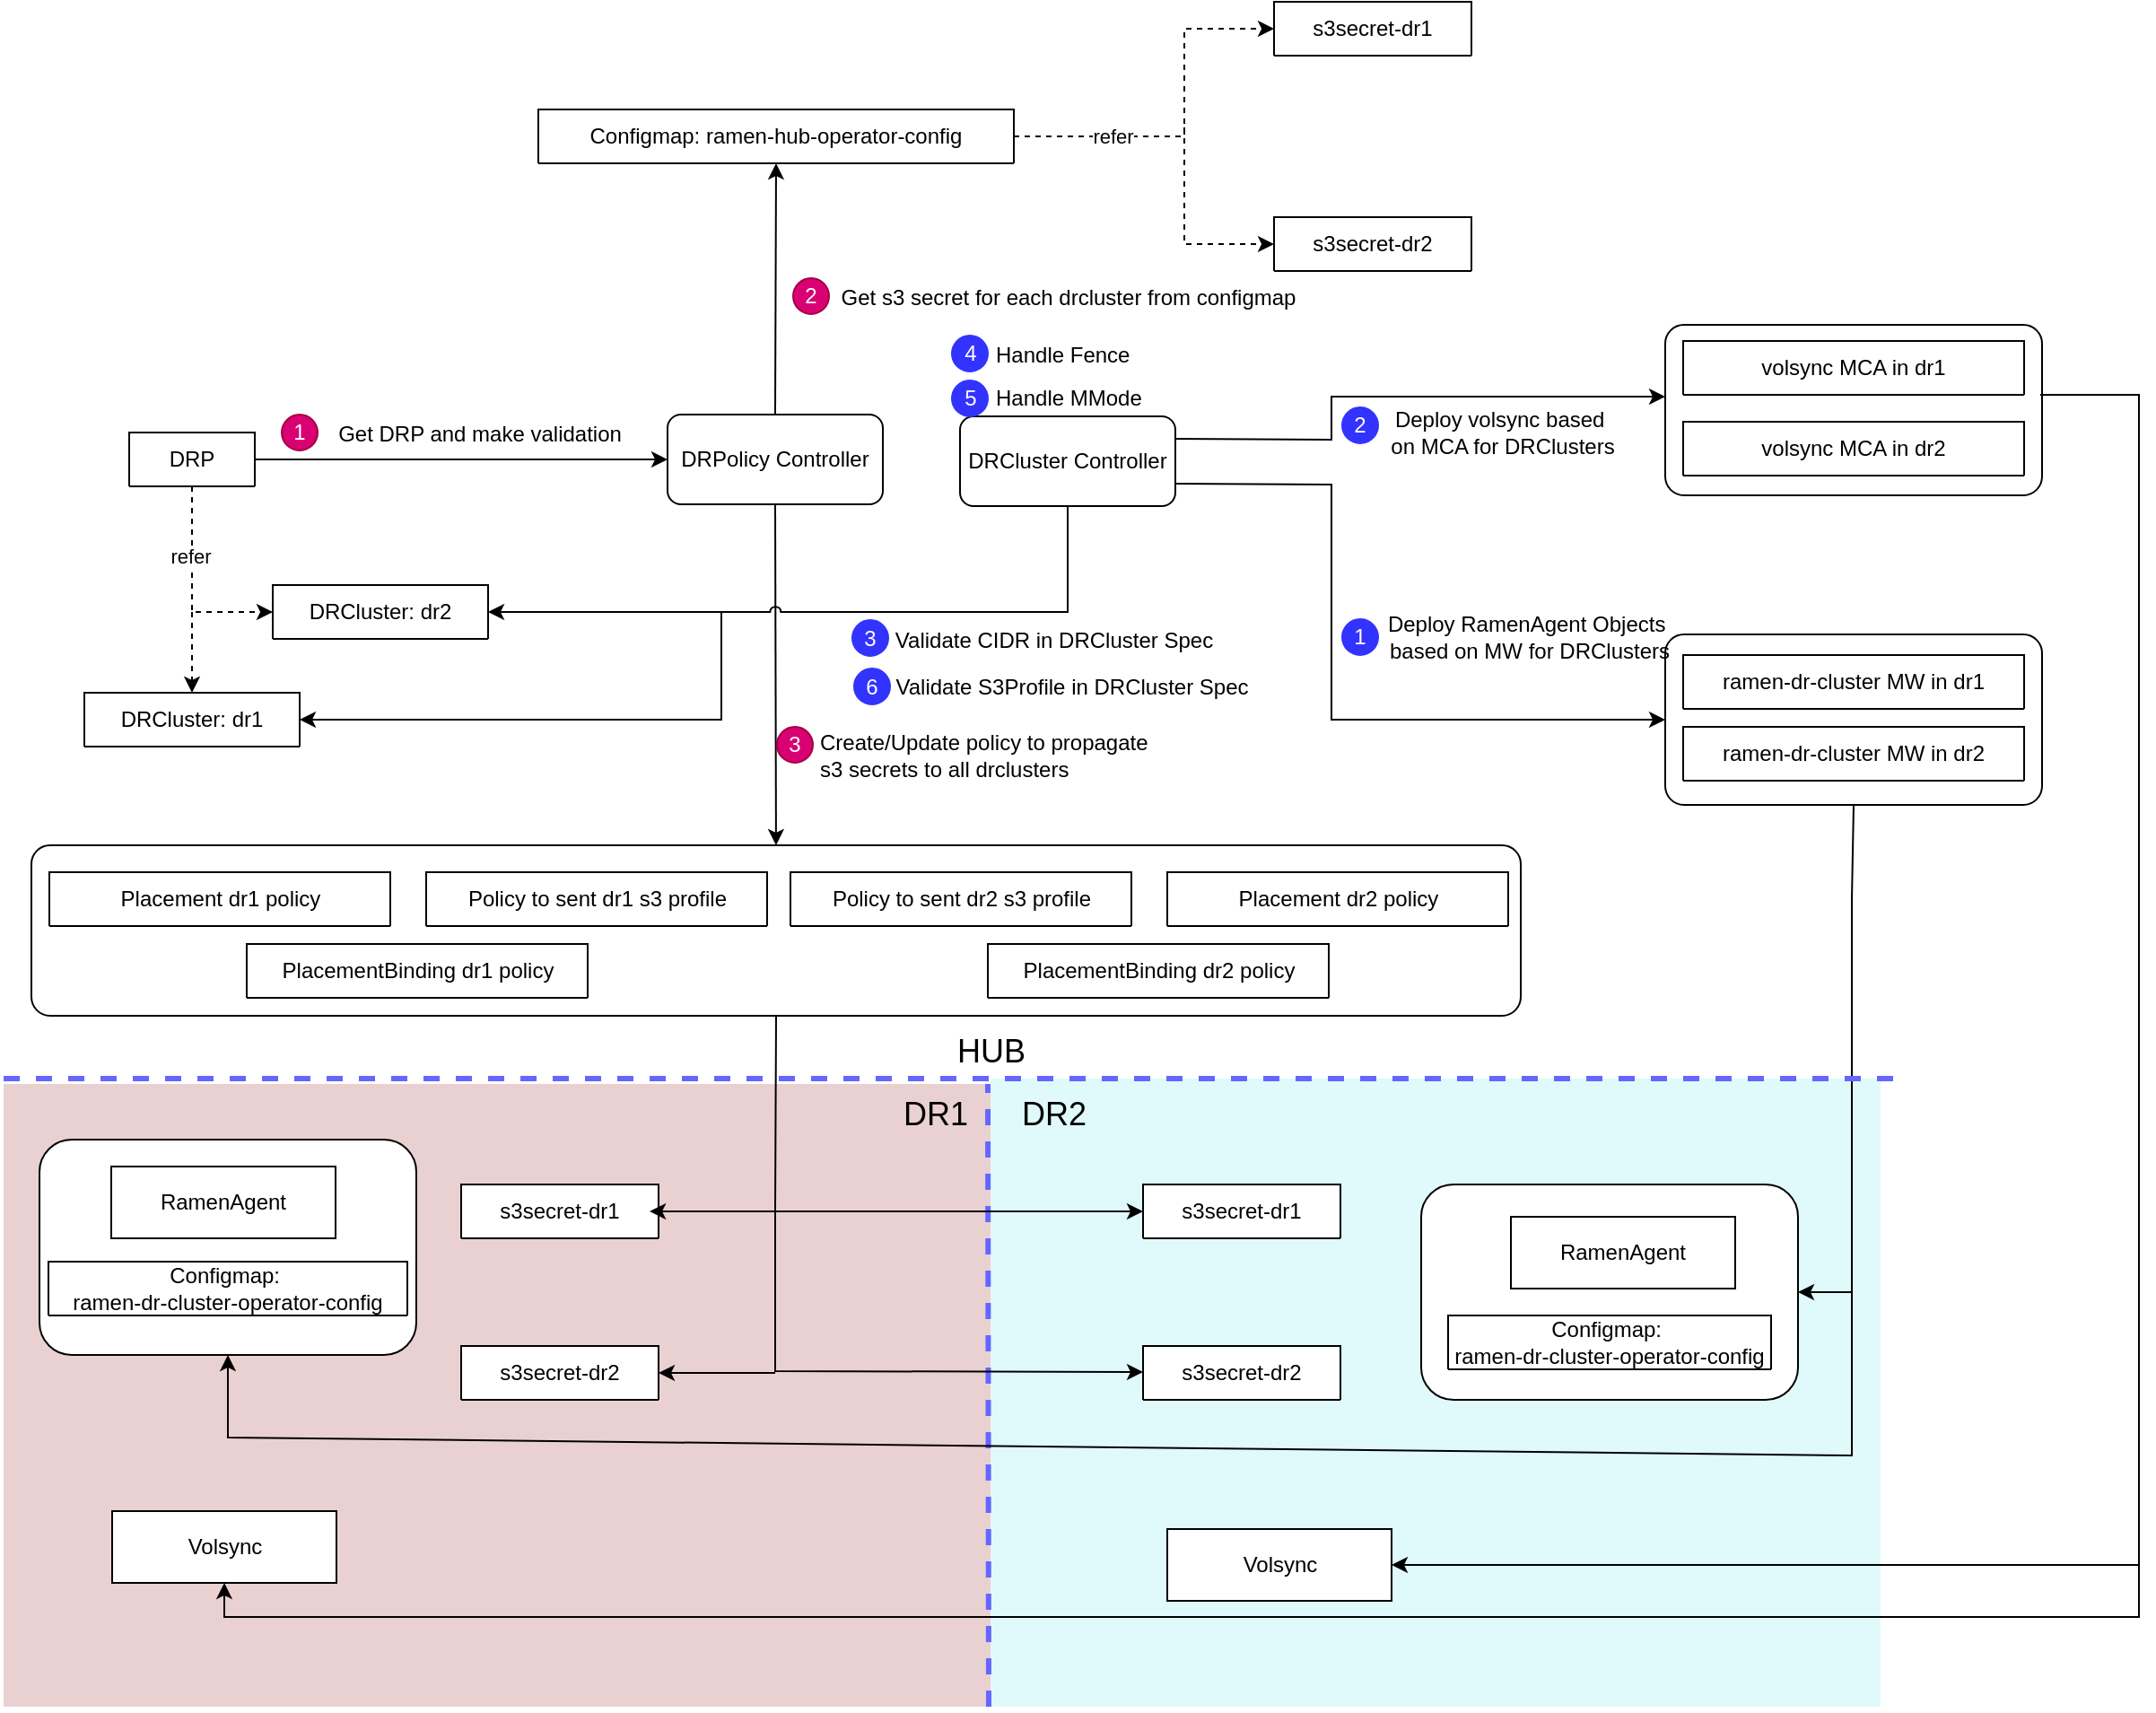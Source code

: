 <mxfile version="24.2.1" type="device">
  <diagram name="Page-1" id="86SuVy9WTyQsxM9a-52B">
    <mxGraphModel dx="1793" dy="1021" grid="1" gridSize="10" guides="1" tooltips="1" connect="1" arrows="1" fold="1" page="1" pageScale="1" pageWidth="850" pageHeight="1100" math="0" shadow="0">
      <root>
        <mxCell id="0" />
        <mxCell id="1" parent="0" />
        <mxCell id="U8NHltKQ1rlB9dk0PbJg-134" value="" style="rounded=1;whiteSpace=wrap;html=1;arcSize=11;" parent="1" vertex="1">
          <mxGeometry x="936" y="193" width="210" height="95" as="geometry" />
        </mxCell>
        <mxCell id="U8NHltKQ1rlB9dk0PbJg-118" value="" style="rounded=1;whiteSpace=wrap;html=1;arcSize=11;" parent="1" vertex="1">
          <mxGeometry x="936" y="365.5" width="210" height="95" as="geometry" />
        </mxCell>
        <mxCell id="U8NHltKQ1rlB9dk0PbJg-98" value="" style="rounded=0;whiteSpace=wrap;html=1;strokeColor=none;fillColor=#ead1d1;gradientColor=none;" parent="1" vertex="1">
          <mxGeometry x="10" y="616" width="550" height="347" as="geometry" />
        </mxCell>
        <mxCell id="U8NHltKQ1rlB9dk0PbJg-96" value="" style="rounded=0;whiteSpace=wrap;html=1;strokeColor=none;fillColor=#e0f9fb;gradientColor=none;" parent="1" vertex="1">
          <mxGeometry x="560" y="613" width="496" height="350" as="geometry" />
        </mxCell>
        <mxCell id="U8NHltKQ1rlB9dk0PbJg-87" value="" style="rounded=1;whiteSpace=wrap;html=1;arcSize=11;" parent="1" vertex="1">
          <mxGeometry x="25.5" y="483" width="830" height="95" as="geometry" />
        </mxCell>
        <mxCell id="U8NHltKQ1rlB9dk0PbJg-25" value="" style="endArrow=classic;html=1;rounded=0;exitX=1;exitY=0.5;exitDx=0;exitDy=0;entryX=0;entryY=0.5;entryDx=0;entryDy=0;dashed=1;" parent="1" source="U8NHltKQ1rlB9dk0PbJg-7" target="U8NHltKQ1rlB9dk0PbJg-19" edge="1">
          <mxGeometry width="50" height="50" relative="1" as="geometry">
            <mxPoint x="768" y="233" as="sourcePoint" />
            <mxPoint x="818" y="183" as="targetPoint" />
            <Array as="points">
              <mxPoint x="668" y="88" />
              <mxPoint x="668" y="28" />
            </Array>
          </mxGeometry>
        </mxCell>
        <mxCell id="U8NHltKQ1rlB9dk0PbJg-32" value="refer" style="edgeLabel;html=1;align=center;verticalAlign=middle;resizable=0;points=[];" parent="U8NHltKQ1rlB9dk0PbJg-25" vertex="1" connectable="0">
          <mxGeometry x="-0.395" relative="1" as="geometry">
            <mxPoint x="-7" as="offset" />
          </mxGeometry>
        </mxCell>
        <mxCell id="U8NHltKQ1rlB9dk0PbJg-3" value="" style="endArrow=none;dashed=1;html=1;rounded=0;strokeColor=#6666FF;strokeWidth=3;" parent="1" edge="1">
          <mxGeometry width="50" height="50" relative="1" as="geometry">
            <mxPoint x="559" y="963" as="sourcePoint" />
            <mxPoint x="558.5" y="616" as="targetPoint" />
          </mxGeometry>
        </mxCell>
        <mxCell id="U8NHltKQ1rlB9dk0PbJg-4" value="&lt;font style=&quot;font-size: 18px;&quot;&gt;HUB&lt;/font&gt;" style="text;html=1;align=center;verticalAlign=middle;resizable=0;points=[];autosize=1;strokeColor=none;fillColor=none;" parent="1" vertex="1">
          <mxGeometry x="530" y="578" width="60" height="40" as="geometry" />
        </mxCell>
        <mxCell id="U8NHltKQ1rlB9dk0PbJg-5" value="&lt;font style=&quot;font-size: 18px;&quot;&gt;DR1&lt;/font&gt;" style="text;html=1;align=center;verticalAlign=middle;resizable=0;points=[];autosize=1;strokeColor=none;fillColor=none;" parent="1" vertex="1">
          <mxGeometry x="498.5" y="613" width="60" height="40" as="geometry" />
        </mxCell>
        <mxCell id="U8NHltKQ1rlB9dk0PbJg-6" value="&lt;font style=&quot;font-size: 18px;&quot;&gt;DR2&lt;/font&gt;" style="text;html=1;align=center;verticalAlign=middle;resizable=0;points=[];autosize=1;strokeColor=none;fillColor=none;" parent="1" vertex="1">
          <mxGeometry x="565" y="613" width="60" height="40" as="geometry" />
        </mxCell>
        <mxCell id="U8NHltKQ1rlB9dk0PbJg-13" value="DRCluster: dr2" style="swimlane;fontStyle=0;childLayout=stackLayout;horizontal=1;startSize=30;horizontalStack=0;resizeParent=1;resizeParentMax=0;resizeLast=0;collapsible=1;marginBottom=0;whiteSpace=wrap;html=1;" parent="1" vertex="1" collapsed="1">
          <mxGeometry x="160" y="338" width="120" height="30" as="geometry">
            <mxRectangle x="660" y="345" width="380" height="500" as="alternateBounds" />
          </mxGeometry>
        </mxCell>
        <mxCell id="U8NHltKQ1rlB9dk0PbJg-14" value="&lt;div&gt;- apiVersion: ramendr.openshift.io/v1alpha1&lt;/div&gt;&lt;div&gt;&amp;nbsp; kind: DRCluster&lt;/div&gt;&lt;div&gt;&amp;nbsp; metadata:&lt;/div&gt;&lt;div&gt;&lt;span style=&quot;background-color: initial;&quot;&gt;&amp;nbsp; &amp;nbsp; finalizers:&lt;/span&gt;&lt;br&gt;&lt;/div&gt;&lt;div&gt;&amp;nbsp; &amp;nbsp; - drclusters.ramendr.openshift.io/ramen&lt;/div&gt;&lt;div&gt;&lt;span style=&quot;background-color: initial;&quot;&gt;&amp;nbsp; &amp;nbsp; labels:&lt;/span&gt;&lt;br&gt;&lt;/div&gt;&lt;div&gt;&amp;nbsp; &amp;nbsp; &amp;nbsp; cluster.open-cluster-management.io/backup: ramen&lt;/div&gt;&lt;div&gt;&amp;nbsp; &amp;nbsp; name: dr2&lt;/div&gt;&lt;div&gt;&lt;span style=&quot;background-color: initial;&quot;&gt;&amp;nbsp; spec:&lt;/span&gt;&lt;br&gt;&lt;/div&gt;&lt;div&gt;&amp;nbsp; &amp;nbsp; region: east&lt;/div&gt;&lt;div&gt;&amp;nbsp; &amp;nbsp; s3ProfileName: minio-on-dr2&lt;/div&gt;&lt;div&gt;&amp;nbsp; status:&lt;/div&gt;&lt;div&gt;&amp;nbsp; &amp;nbsp; conditions:&lt;/div&gt;&lt;div&gt;&amp;nbsp; &amp;nbsp; - lastTransitionTime: &quot;2024-04-03T03:24:17Z&quot;&lt;/div&gt;&lt;div&gt;&amp;nbsp; &amp;nbsp; &amp;nbsp; message: Cluster Clean&lt;/div&gt;&lt;div&gt;&amp;nbsp; &amp;nbsp; &amp;nbsp; observedGeneration: 1&lt;/div&gt;&lt;div&gt;&amp;nbsp; &amp;nbsp; &amp;nbsp; reason: Clean&lt;/div&gt;&lt;div&gt;&amp;nbsp; &amp;nbsp; &amp;nbsp; status: &quot;False&quot;&lt;/div&gt;&lt;div&gt;&amp;nbsp; &amp;nbsp; &amp;nbsp; type: Fenced&lt;/div&gt;&lt;div&gt;&amp;nbsp; &amp;nbsp; - lastTransitionTime: &quot;2024-04-03T03:24:17Z&quot;&lt;/div&gt;&lt;div&gt;&amp;nbsp; &amp;nbsp; &amp;nbsp; message: Cluster Clean&lt;/div&gt;&lt;div&gt;&amp;nbsp; &amp;nbsp; &amp;nbsp; observedGeneration: 1&lt;/div&gt;&lt;div&gt;&amp;nbsp; &amp;nbsp; &amp;nbsp; reason: Clean&lt;/div&gt;&lt;div&gt;&amp;nbsp; &amp;nbsp; &amp;nbsp; status: &quot;True&quot;&lt;/div&gt;&lt;div&gt;&amp;nbsp; &amp;nbsp; &amp;nbsp; type: Clean&lt;/div&gt;&lt;div&gt;&amp;nbsp; &amp;nbsp; - lastTransitionTime: &quot;2024-04-03T03:49:19Z&quot;&lt;/div&gt;&lt;div&gt;&amp;nbsp; &amp;nbsp; &amp;nbsp; message: Validated the cluster&lt;/div&gt;&lt;div&gt;&amp;nbsp; &amp;nbsp; &amp;nbsp; observedGeneration: 1&lt;/div&gt;&lt;div&gt;&amp;nbsp; &amp;nbsp; &amp;nbsp; reason: Succeeded&lt;/div&gt;&lt;div&gt;&amp;nbsp; &amp;nbsp; &amp;nbsp; status: &quot;True&quot;&lt;/div&gt;&lt;div&gt;&amp;nbsp; &amp;nbsp; &amp;nbsp; type: Validated&lt;/div&gt;&lt;div&gt;&amp;nbsp; &amp;nbsp; phase: Available&lt;/div&gt;" style="text;strokeColor=none;fillColor=default;align=left;verticalAlign=middle;spacingLeft=4;spacingRight=4;overflow=hidden;points=[[0,0.5],[1,0.5]];portConstraint=eastwest;rotatable=0;whiteSpace=wrap;html=1;" parent="U8NHltKQ1rlB9dk0PbJg-13" vertex="1">
          <mxGeometry y="30" width="380" height="470" as="geometry" />
        </mxCell>
        <mxCell id="U8NHltKQ1rlB9dk0PbJg-7" value="Configmap: ramen-hub-operator-config" style="swimlane;fontStyle=0;childLayout=stackLayout;horizontal=1;startSize=30;horizontalStack=0;resizeParent=1;resizeParentMax=0;resizeLast=0;collapsible=1;marginBottom=0;whiteSpace=wrap;html=1;" parent="1" vertex="1" collapsed="1">
          <mxGeometry x="308" y="73" width="265" height="30" as="geometry">
            <mxRectangle x="550" y="110" width="390" height="850" as="alternateBounds" />
          </mxGeometry>
        </mxCell>
        <mxCell id="U8NHltKQ1rlB9dk0PbJg-8" value="&lt;div&gt;apiVersion: v1&lt;/div&gt;&lt;div&gt;data:&lt;/div&gt;&lt;div&gt;&amp;nbsp; ramen_manager_config.yaml: |&lt;/div&gt;&lt;div&gt;&amp;nbsp; &amp;nbsp; apiVersion: ramendr.openshift.io/v1alpha1&lt;/div&gt;&lt;div&gt;&amp;nbsp; &amp;nbsp; kind: RamenConfig&lt;/div&gt;&lt;div&gt;&amp;nbsp; &amp;nbsp; health:&lt;/div&gt;&lt;div&gt;&amp;nbsp; &amp;nbsp; &amp;nbsp; healthProbeBindAddress: :8081&lt;/div&gt;&lt;div&gt;&amp;nbsp; &amp;nbsp; metrics:&lt;/div&gt;&lt;div&gt;&amp;nbsp; &amp;nbsp; &amp;nbsp; bindAddress: 127.0.0.1:9289&lt;/div&gt;&lt;div&gt;&amp;nbsp; &amp;nbsp; webhook:&lt;/div&gt;&lt;div&gt;&amp;nbsp; &amp;nbsp; &amp;nbsp; port: 9443&lt;/div&gt;&lt;div&gt;&amp;nbsp; &amp;nbsp; leaderElection:&lt;/div&gt;&lt;div&gt;&amp;nbsp; &amp;nbsp; &amp;nbsp; leaderElect: true&lt;/div&gt;&lt;div&gt;&amp;nbsp; &amp;nbsp; &amp;nbsp; resourceName: hub.ramendr.openshift.io&lt;/div&gt;&lt;div&gt;&amp;nbsp; &amp;nbsp; ramenControllerType: dr-hub&lt;/div&gt;&lt;div&gt;&amp;nbsp; &amp;nbsp; maxConcurrentReconciles: 50&lt;/div&gt;&lt;div&gt;&amp;nbsp; &amp;nbsp; drClusterOperator:&lt;/div&gt;&lt;div&gt;&amp;nbsp; &amp;nbsp; &amp;nbsp; deploymentAutomationEnabled: true&lt;/div&gt;&lt;div&gt;&amp;nbsp; &amp;nbsp; &amp;nbsp; s3SecretDistributionEnabled: true&lt;/div&gt;&lt;div&gt;&amp;nbsp; &amp;nbsp; &amp;nbsp; channelName: alpha&lt;/div&gt;&lt;div&gt;&amp;nbsp; &amp;nbsp; &amp;nbsp; packageName: ramen-dr-cluster-operator&lt;/div&gt;&lt;div&gt;&amp;nbsp; &amp;nbsp; &amp;nbsp; namespaceName: ramen-system&lt;/div&gt;&lt;div&gt;&amp;nbsp; &amp;nbsp; &amp;nbsp; catalogSourceName: ramen-catalog&lt;/div&gt;&lt;div&gt;&amp;nbsp; &amp;nbsp; &amp;nbsp; catalogSourceNamespaceName: ramen-system&lt;/div&gt;&lt;div&gt;&amp;nbsp; &amp;nbsp; &amp;nbsp; clusterServiceVersionName: ramen-dr-cluster-operator.v0.0.1&lt;/div&gt;&lt;div&gt;&amp;nbsp; &amp;nbsp; kubeObjectProtection:&lt;/div&gt;&lt;div&gt;&amp;nbsp; &amp;nbsp; &amp;nbsp; veleroNamespaceName: velero&lt;/div&gt;&lt;div&gt;&amp;nbsp; &amp;nbsp; volSync:&lt;/div&gt;&lt;div&gt;&amp;nbsp; &amp;nbsp; &amp;nbsp; disabled: false&lt;/div&gt;&lt;div&gt;&amp;nbsp; &amp;nbsp; s3StoreProfiles:&lt;/div&gt;&lt;div&gt;&amp;nbsp; &amp;nbsp; - s3ProfileName: minio-on-dr1&lt;/div&gt;&lt;div&gt;&amp;nbsp; &amp;nbsp; &amp;nbsp; s3Bucket: bucket&lt;/div&gt;&lt;div&gt;&amp;nbsp; &amp;nbsp; &amp;nbsp; s3CompatibleEndpoint: http://192.168.122.116:30000&lt;/div&gt;&lt;div&gt;&amp;nbsp; &amp;nbsp; &amp;nbsp; s3Region: us-west-1&lt;/div&gt;&lt;div&gt;&amp;nbsp; &amp;nbsp; &amp;nbsp; s3SecretRef:&lt;/div&gt;&lt;div&gt;&amp;nbsp; &amp;nbsp; &amp;nbsp; &amp;nbsp; name: ramen-s3-secret-dr1&lt;/div&gt;&lt;div&gt;&amp;nbsp; &amp;nbsp; &amp;nbsp; &amp;nbsp; namespace: ramen-system&lt;/div&gt;&lt;div&gt;&amp;nbsp; &amp;nbsp; &amp;nbsp; veleroNamespaceSecretKeyRef:&lt;/div&gt;&lt;div&gt;&amp;nbsp; &amp;nbsp; &amp;nbsp; &amp;nbsp; key: cloud&lt;/div&gt;&lt;div&gt;&amp;nbsp; &amp;nbsp; &amp;nbsp; &amp;nbsp; name: cloud-credentials&lt;/div&gt;&lt;div&gt;&amp;nbsp; &amp;nbsp; - s3ProfileName: minio-on-dr2&lt;/div&gt;&lt;div&gt;&amp;nbsp; &amp;nbsp; &amp;nbsp; s3Bucket: bucket&lt;/div&gt;&lt;div&gt;&amp;nbsp; &amp;nbsp; &amp;nbsp; s3CompatibleEndpoint: http://192.168.122.147:30000&lt;/div&gt;&lt;div&gt;&amp;nbsp; &amp;nbsp; &amp;nbsp; s3Region: us-east-1&lt;/div&gt;&lt;div&gt;&amp;nbsp; &amp;nbsp; &amp;nbsp; s3SecretRef:&lt;/div&gt;&lt;div&gt;&amp;nbsp; &amp;nbsp; &amp;nbsp; &amp;nbsp; name: ramen-s3-secret-dr2&lt;/div&gt;&lt;div&gt;&amp;nbsp; &amp;nbsp; &amp;nbsp; &amp;nbsp; namespace: ramen-system&lt;/div&gt;&lt;div&gt;&amp;nbsp; &amp;nbsp; &amp;nbsp; veleroNamespaceSecretKeyRef:&lt;/div&gt;&lt;div&gt;&amp;nbsp; &amp;nbsp; &amp;nbsp; &amp;nbsp; key: cloud&lt;/div&gt;&lt;div&gt;&amp;nbsp; &amp;nbsp; &amp;nbsp; &amp;nbsp; name: cloud-credentials&lt;/div&gt;&lt;div&gt;kind: ConfigMap&lt;/div&gt;&lt;div&gt;metadata:&amp;nbsp; &amp;nbsp;&amp;nbsp;&lt;/div&gt;&lt;div&gt;&amp;nbsp; labels:&lt;/div&gt;&lt;div&gt;&amp;nbsp; &amp;nbsp; cluster.open-cluster-management.io/backup: resource&lt;/div&gt;&lt;div&gt;&amp;nbsp; name: ramen-hub-operator-config&lt;/div&gt;&lt;div&gt;&amp;nbsp; namespace: ramen-system&lt;/div&gt;" style="text;strokeColor=none;fillColor=default;align=left;verticalAlign=middle;spacingLeft=4;spacingRight=4;overflow=hidden;points=[[0,0.5],[1,0.5]];portConstraint=eastwest;rotatable=0;whiteSpace=wrap;html=1;" parent="U8NHltKQ1rlB9dk0PbJg-7" vertex="1">
          <mxGeometry y="30" width="390" height="820" as="geometry" />
        </mxCell>
        <mxCell id="U8NHltKQ1rlB9dk0PbJg-26" value="" style="endArrow=classic;html=1;rounded=0;entryX=0;entryY=0.5;entryDx=0;entryDy=0;dashed=1;" parent="1" target="U8NHltKQ1rlB9dk0PbJg-23" edge="1">
          <mxGeometry width="50" height="50" relative="1" as="geometry">
            <mxPoint x="668" y="83" as="sourcePoint" />
            <mxPoint x="818" y="183" as="targetPoint" />
            <Array as="points">
              <mxPoint x="668" y="148" />
            </Array>
          </mxGeometry>
        </mxCell>
        <mxCell id="U8NHltKQ1rlB9dk0PbJg-37" value="" style="endArrow=classic;html=1;rounded=0;exitX=1;exitY=0.5;exitDx=0;exitDy=0;entryX=0;entryY=0.5;entryDx=0;entryDy=0;" parent="1" source="U8NHltKQ1rlB9dk0PbJg-33" target="U8NHltKQ1rlB9dk0PbJg-12" edge="1">
          <mxGeometry width="50" height="50" relative="1" as="geometry">
            <mxPoint x="670" y="403" as="sourcePoint" />
            <mxPoint x="720" y="353" as="targetPoint" />
          </mxGeometry>
        </mxCell>
        <mxCell id="U8NHltKQ1rlB9dk0PbJg-39" value="Get DRP and make validation" style="text;html=1;align=center;verticalAlign=middle;resizable=0;points=[];autosize=1;strokeColor=none;fillColor=none;" parent="1" vertex="1">
          <mxGeometry x="185" y="239" width="180" height="30" as="geometry" />
        </mxCell>
        <mxCell id="U8NHltKQ1rlB9dk0PbJg-41" value="" style="endArrow=classic;html=1;rounded=0;exitX=0.5;exitY=1;exitDx=0;exitDy=0;entryX=0;entryY=0.5;entryDx=0;entryDy=0;dashed=1;jumpStyle=arc;" parent="1" source="U8NHltKQ1rlB9dk0PbJg-33" target="U8NHltKQ1rlB9dk0PbJg-13" edge="1">
          <mxGeometry width="50" height="50" relative="1" as="geometry">
            <mxPoint x="670" y="403" as="sourcePoint" />
            <mxPoint x="720" y="353" as="targetPoint" />
            <Array as="points">
              <mxPoint x="115" y="353" />
            </Array>
          </mxGeometry>
        </mxCell>
        <mxCell id="U8NHltKQ1rlB9dk0PbJg-42" value="" style="endArrow=classic;html=1;rounded=0;entryX=0.5;entryY=0;entryDx=0;entryDy=0;dashed=1;" parent="1" target="U8NHltKQ1rlB9dk0PbJg-17" edge="1">
          <mxGeometry width="50" height="50" relative="1" as="geometry">
            <mxPoint x="115" y="353" as="sourcePoint" />
            <mxPoint x="720" y="353" as="targetPoint" />
          </mxGeometry>
        </mxCell>
        <mxCell id="U8NHltKQ1rlB9dk0PbJg-43" value="refer" style="edgeLabel;html=1;align=center;verticalAlign=middle;resizable=0;points=[];" parent="1" vertex="1" connectable="0">
          <mxGeometry x="150" y="313" as="geometry">
            <mxPoint x="-36" y="9" as="offset" />
          </mxGeometry>
        </mxCell>
        <mxCell id="U8NHltKQ1rlB9dk0PbJg-57" value="" style="endArrow=classic;html=1;rounded=0;exitX=0.5;exitY=1;exitDx=0;exitDy=0;entryX=0.5;entryY=0;entryDx=0;entryDy=0;jumpStyle=arc;" parent="1" source="U8NHltKQ1rlB9dk0PbJg-12" target="U8NHltKQ1rlB9dk0PbJg-87" edge="1">
          <mxGeometry width="50" height="50" relative="1" as="geometry">
            <mxPoint x="235" y="443" as="sourcePoint" />
            <mxPoint x="295" y="488" as="targetPoint" />
            <Array as="points">
              <mxPoint x="440" y="403" />
            </Array>
          </mxGeometry>
        </mxCell>
        <mxCell id="U8NHltKQ1rlB9dk0PbJg-59" value="C&lt;span style=&quot;background-color: initial;&quot;&gt;reate/Update policy to propagate &lt;br&gt;s3 secrets&amp;nbsp;&lt;/span&gt;&lt;span style=&quot;background-color: initial;&quot;&gt;to all drclusters&lt;/span&gt;" style="text;html=1;align=left;verticalAlign=middle;resizable=0;points=[];autosize=1;strokeColor=none;fillColor=none;" parent="1" vertex="1">
          <mxGeometry x="463" y="413" width="210" height="40" as="geometry" />
        </mxCell>
        <mxCell id="U8NHltKQ1rlB9dk0PbJg-60" value="s3secret-dr1" style="swimlane;fontStyle=0;childLayout=stackLayout;horizontal=1;startSize=30;horizontalStack=0;resizeParent=1;resizeParentMax=0;resizeLast=0;collapsible=1;marginBottom=0;whiteSpace=wrap;html=1;" parent="1" vertex="1" collapsed="1">
          <mxGeometry x="265" y="672" width="110" height="30" as="geometry">
            <mxRectangle x="900" y="50" width="280" height="200" as="alternateBounds" />
          </mxGeometry>
        </mxCell>
        <mxCell id="U8NHltKQ1rlB9dk0PbJg-61" value="&lt;div&gt;apiVersion: v1&lt;/div&gt;&lt;div&gt;data:&lt;/div&gt;&lt;div&gt;&amp;nbsp; AWS_ACCESS_KEY_ID: bWluaW8=&lt;/div&gt;&lt;div&gt;&amp;nbsp; AWS_SECRET_ACCESS_KEY: bWluaW8xMjM=&lt;/div&gt;&lt;div&gt;kind: Secret&lt;/div&gt;&lt;div&gt;metadata:&lt;/div&gt;&lt;div&gt;&amp;nbsp; finalizers:&lt;/div&gt;&lt;div&gt;&amp;nbsp; - drpolicies.ramendr.openshift.io/policy-protection&lt;/div&gt;&lt;div&gt;&amp;nbsp; name: ramen-s3-secret-dr1&lt;/div&gt;&lt;div&gt;&amp;nbsp; namespace: ramen-system&lt;/div&gt;&lt;div&gt;type: Opaque&lt;/div&gt;" style="text;strokeColor=none;fillColor=default;align=left;verticalAlign=middle;spacingLeft=4;spacingRight=4;overflow=hidden;points=[[0,0.5],[1,0.5]];portConstraint=eastwest;rotatable=0;whiteSpace=wrap;html=1;" parent="U8NHltKQ1rlB9dk0PbJg-60" vertex="1">
          <mxGeometry y="30" width="280" height="170" as="geometry" />
        </mxCell>
        <mxCell id="U8NHltKQ1rlB9dk0PbJg-64" value="s3secret-dr2" style="swimlane;fontStyle=0;childLayout=stackLayout;horizontal=1;startSize=30;horizontalStack=0;resizeParent=1;resizeParentMax=0;resizeLast=0;collapsible=1;marginBottom=0;whiteSpace=wrap;html=1;" parent="1" vertex="1" collapsed="1">
          <mxGeometry x="265" y="762" width="110" height="30" as="geometry">
            <mxRectangle x="95" y="820" width="290" height="200" as="alternateBounds" />
          </mxGeometry>
        </mxCell>
        <mxCell id="U8NHltKQ1rlB9dk0PbJg-65" value="&lt;div&gt;apiVersion: v1&lt;/div&gt;&lt;div&gt;data:&lt;/div&gt;&lt;div&gt;&amp;nbsp; AWS_ACCESS_KEY_ID: bWluaW8=&lt;/div&gt;&lt;div&gt;&amp;nbsp; AWS_SECRET_ACCESS_KEY: bWluaW8xMjM=&lt;/div&gt;&lt;div&gt;kind: Secret&lt;/div&gt;&lt;div&gt;metadata:&lt;/div&gt;&lt;div&gt;&amp;nbsp; finalizers:&lt;/div&gt;&lt;div&gt;&amp;nbsp; - drpolicies.ramendr.openshift.io/policy-protection&lt;/div&gt;&lt;div&gt;&amp;nbsp; name: ramen-s3-secret-dr2&lt;/div&gt;&lt;div&gt;&amp;nbsp; namespace: ramen-system&lt;/div&gt;&lt;div&gt;type: Opaque&lt;/div&gt;" style="text;strokeColor=none;fillColor=default;align=left;verticalAlign=middle;spacingLeft=4;spacingRight=4;overflow=hidden;points=[[0,0.5],[1,0.5]];portConstraint=eastwest;rotatable=0;whiteSpace=wrap;html=1;" parent="U8NHltKQ1rlB9dk0PbJg-64" vertex="1">
          <mxGeometry y="30" width="290" height="170" as="geometry" />
        </mxCell>
        <mxCell id="U8NHltKQ1rlB9dk0PbJg-66" value="s3secret-dr1" style="swimlane;fontStyle=0;childLayout=stackLayout;horizontal=1;startSize=30;horizontalStack=0;resizeParent=1;resizeParentMax=0;resizeLast=0;collapsible=1;marginBottom=0;whiteSpace=wrap;html=1;" parent="1" vertex="1" collapsed="1">
          <mxGeometry x="645" y="672" width="110" height="30" as="geometry">
            <mxRectangle x="645" y="730" width="280" height="200" as="alternateBounds" />
          </mxGeometry>
        </mxCell>
        <mxCell id="U8NHltKQ1rlB9dk0PbJg-67" value="&lt;div&gt;apiVersion: v1&lt;/div&gt;&lt;div&gt;data:&lt;/div&gt;&lt;div&gt;&amp;nbsp; AWS_ACCESS_KEY_ID: bWluaW8=&lt;/div&gt;&lt;div&gt;&amp;nbsp; AWS_SECRET_ACCESS_KEY: bWluaW8xMjM=&lt;/div&gt;&lt;div&gt;kind: Secret&lt;/div&gt;&lt;div&gt;metadata:&lt;/div&gt;&lt;div&gt;&amp;nbsp; finalizers:&lt;/div&gt;&lt;div&gt;&amp;nbsp; - drpolicies.ramendr.openshift.io/policy-protection&lt;/div&gt;&lt;div&gt;&amp;nbsp; name: ramen-s3-secret-dr1&lt;/div&gt;&lt;div&gt;&amp;nbsp; namespace: ramen-system&lt;/div&gt;&lt;div&gt;type: Opaque&lt;/div&gt;" style="text;strokeColor=none;fillColor=default;align=left;verticalAlign=middle;spacingLeft=4;spacingRight=4;overflow=hidden;points=[[0,0.5],[1,0.5]];portConstraint=eastwest;rotatable=0;whiteSpace=wrap;html=1;" parent="U8NHltKQ1rlB9dk0PbJg-66" vertex="1">
          <mxGeometry y="30" width="280" height="170" as="geometry" />
        </mxCell>
        <mxCell id="U8NHltKQ1rlB9dk0PbJg-68" value="s3secret-dr2" style="swimlane;fontStyle=0;childLayout=stackLayout;horizontal=1;startSize=30;horizontalStack=0;resizeParent=1;resizeParentMax=0;resizeLast=0;collapsible=1;marginBottom=0;whiteSpace=wrap;html=1;" parent="1" vertex="1" collapsed="1">
          <mxGeometry x="645" y="762" width="110" height="30" as="geometry">
            <mxRectangle x="645" y="820" width="290" height="200" as="alternateBounds" />
          </mxGeometry>
        </mxCell>
        <mxCell id="U8NHltKQ1rlB9dk0PbJg-69" value="&lt;div&gt;apiVersion: v1&lt;/div&gt;&lt;div&gt;data:&lt;/div&gt;&lt;div&gt;&amp;nbsp; AWS_ACCESS_KEY_ID: bWluaW8=&lt;/div&gt;&lt;div&gt;&amp;nbsp; AWS_SECRET_ACCESS_KEY: bWluaW8xMjM=&lt;/div&gt;&lt;div&gt;kind: Secret&lt;/div&gt;&lt;div&gt;metadata:&lt;/div&gt;&lt;div&gt;&amp;nbsp; finalizers:&lt;/div&gt;&lt;div&gt;&amp;nbsp; - drpolicies.ramendr.openshift.io/policy-protection&lt;/div&gt;&lt;div&gt;&amp;nbsp; name: ramen-s3-secret-dr2&lt;/div&gt;&lt;div&gt;&amp;nbsp; namespace: ramen-system&lt;/div&gt;&lt;div&gt;type: Opaque&lt;/div&gt;" style="text;strokeColor=none;fillColor=default;align=left;verticalAlign=middle;spacingLeft=4;spacingRight=4;overflow=hidden;points=[[0,0.5],[1,0.5]];portConstraint=eastwest;rotatable=0;whiteSpace=wrap;html=1;" parent="U8NHltKQ1rlB9dk0PbJg-68" vertex="1">
          <mxGeometry y="30" width="290" height="170" as="geometry" />
        </mxCell>
        <mxCell id="U8NHltKQ1rlB9dk0PbJg-71" value="" style="endArrow=classic;html=1;rounded=0;entryX=0.955;entryY=0.5;entryDx=0;entryDy=0;entryPerimeter=0;exitX=0.5;exitY=1;exitDx=0;exitDy=0;" parent="1" target="U8NHltKQ1rlB9dk0PbJg-60" edge="1" source="U8NHltKQ1rlB9dk0PbJg-87">
          <mxGeometry width="50" height="50" relative="1" as="geometry">
            <mxPoint x="270" y="583" as="sourcePoint" />
            <mxPoint x="210" y="798" as="targetPoint" />
            <Array as="points">
              <mxPoint x="440" y="687" />
            </Array>
          </mxGeometry>
        </mxCell>
        <mxCell id="U8NHltKQ1rlB9dk0PbJg-72" value="" style="endArrow=classic;html=1;rounded=0;entryX=0;entryY=0.5;entryDx=0;entryDy=0;" parent="1" target="U8NHltKQ1rlB9dk0PbJg-66" edge="1">
          <mxGeometry width="50" height="50" relative="1" as="geometry">
            <mxPoint x="380" y="687" as="sourcePoint" />
            <mxPoint x="540" y="432" as="targetPoint" />
            <Array as="points" />
          </mxGeometry>
        </mxCell>
        <mxCell id="U8NHltKQ1rlB9dk0PbJg-77" value="" style="endArrow=classic;html=1;rounded=0;entryX=0.5;entryY=1;entryDx=0;entryDy=0;exitX=0.5;exitY=0;exitDx=0;exitDy=0;" parent="1" source="U8NHltKQ1rlB9dk0PbJg-12" target="U8NHltKQ1rlB9dk0PbJg-7" edge="1">
          <mxGeometry width="50" height="50" relative="1" as="geometry">
            <mxPoint x="490" y="343" as="sourcePoint" />
            <mxPoint x="540" y="293" as="targetPoint" />
          </mxGeometry>
        </mxCell>
        <mxCell id="U8NHltKQ1rlB9dk0PbJg-78" value="Get s3 secret for each drcluster from configmap" style="text;html=1;align=center;verticalAlign=middle;resizable=0;points=[];autosize=1;strokeColor=none;fillColor=none;" parent="1" vertex="1">
          <mxGeometry x="463" y="163" width="280" height="30" as="geometry" />
        </mxCell>
        <mxCell id="U8NHltKQ1rlB9dk0PbJg-83" value="PlacementBinding dr2 policy" style="swimlane;fontStyle=0;childLayout=stackLayout;horizontal=1;startSize=30;horizontalStack=0;resizeParent=1;resizeParentMax=0;resizeLast=0;collapsible=1;marginBottom=0;whiteSpace=wrap;html=1;" parent="1" vertex="1" collapsed="1">
          <mxGeometry x="558.5" y="538" width="190" height="30" as="geometry">
            <mxRectangle x="600" y="490" width="330" height="250" as="alternateBounds" />
          </mxGeometry>
        </mxCell>
        <mxCell id="U8NHltKQ1rlB9dk0PbJg-84" value="&lt;div&gt;metadata:&lt;/div&gt;&lt;div&gt;&amp;nbsp; creationTimestamp: &quot;2024-04-03T03:24:23Z&quot;&lt;/div&gt;&lt;div&gt;&amp;nbsp; generation: 1&lt;/div&gt;&lt;div&gt;&amp;nbsp; name: plbinding-ramen-s3-secret-dr2&lt;/div&gt;&lt;div&gt;&amp;nbsp; namespace: ramen-system&lt;/div&gt;&lt;div&gt;&amp;nbsp; resourceVersion: &quot;16155&quot;&lt;/div&gt;&lt;div&gt;&amp;nbsp; uid: e08444ab-40be-48ed-8dd1-52997569ea8d&lt;/div&gt;&lt;div&gt;placementRef:&lt;/div&gt;&lt;div&gt;&amp;nbsp; apiGroup: apps.open-cluster-management.io&lt;/div&gt;&lt;div&gt;&amp;nbsp; kind: PlacementRule&lt;/div&gt;&lt;div&gt;&amp;nbsp; name: plrule-ramen-s3-secret-dr2&lt;/div&gt;&lt;div&gt;subjects:&lt;/div&gt;&lt;div&gt;- apiGroup: policy.open-cluster-management.io&lt;/div&gt;&lt;div&gt;&amp;nbsp; kind: Policy&lt;/div&gt;&lt;div&gt;&amp;nbsp; name: ramen-s3-secret-dr2&lt;/div&gt;" style="text;strokeColor=none;fillColor=default;align=left;verticalAlign=middle;spacingLeft=4;spacingRight=4;overflow=hidden;points=[[0,0.5],[1,0.5]];portConstraint=eastwest;rotatable=0;whiteSpace=wrap;html=1;" parent="U8NHltKQ1rlB9dk0PbJg-83" vertex="1">
          <mxGeometry y="30" width="330" height="220" as="geometry" />
        </mxCell>
        <mxCell id="U8NHltKQ1rlB9dk0PbJg-48" value="Policy to sent dr2 s3 profile" style="swimlane;fontStyle=0;childLayout=stackLayout;horizontal=1;startSize=30;horizontalStack=0;resizeParent=1;resizeParentMax=0;resizeLast=0;collapsible=1;marginBottom=0;whiteSpace=wrap;html=1;" parent="1" vertex="1" collapsed="1">
          <mxGeometry x="448.5" y="498" width="190" height="30" as="geometry">
            <mxRectangle x="490" y="450" width="600" height="740" as="alternateBounds" />
          </mxGeometry>
        </mxCell>
        <mxCell id="U8NHltKQ1rlB9dk0PbJg-49" value="&lt;div&gt;apiVersion: policy.open-cluster-management.io/v1&lt;/div&gt;&lt;div&gt;kind: Policy&lt;/div&gt;&lt;div&gt;metadata:&lt;/div&gt;&lt;div&gt;&amp;nbsp; annotations:&lt;/div&gt;&lt;div&gt;&amp;nbsp; &amp;nbsp; policy.open-cluster-management.io/trigger-update: &quot;16153&quot;&lt;/div&gt;&lt;div&gt;&lt;span style=&quot;background-color: initial;&quot;&gt;&amp;nbsp; name: ramen-s3-secret-dr2&lt;/span&gt;&lt;br&gt;&lt;/div&gt;&lt;div&gt;&amp;nbsp; namespace: ramen-system&lt;/div&gt;&lt;div&gt;&lt;span style=&quot;background-color: initial;&quot;&gt;spec:&lt;/span&gt;&lt;br&gt;&lt;/div&gt;&lt;div&gt;&amp;nbsp; disabled: false&lt;/div&gt;&lt;div&gt;&amp;nbsp; policy-templates:&lt;/div&gt;&lt;div&gt;&amp;nbsp; - objectDefinition:&lt;/div&gt;&lt;div&gt;&amp;nbsp; &amp;nbsp; &amp;nbsp; apiVersion: policy.open-cluster-management.io/v1&lt;/div&gt;&lt;div&gt;&amp;nbsp; &amp;nbsp; &amp;nbsp; kind: ConfigurationPolicy&lt;/div&gt;&lt;div&gt;&amp;nbsp; &amp;nbsp; &amp;nbsp; metadata:&lt;/div&gt;&lt;div&gt;&amp;nbsp; &amp;nbsp; &amp;nbsp; &amp;nbsp; creationTimestamp: null&lt;/div&gt;&lt;div&gt;&amp;nbsp; &amp;nbsp; &amp;nbsp; &amp;nbsp; name: cfg-policy-ramen-s3-secret-dr2&lt;/div&gt;&lt;div&gt;&amp;nbsp; &amp;nbsp; &amp;nbsp; spec:&lt;/div&gt;&lt;div&gt;&amp;nbsp; &amp;nbsp; &amp;nbsp; &amp;nbsp; evaluationInterval: {}&lt;/div&gt;&lt;div&gt;&amp;nbsp; &amp;nbsp; &amp;nbsp; &amp;nbsp; namespaceSelector: {}&lt;/div&gt;&lt;div&gt;&amp;nbsp; &amp;nbsp; &amp;nbsp; &amp;nbsp; object-templates:&lt;/div&gt;&lt;div&gt;&amp;nbsp; &amp;nbsp; &amp;nbsp; &amp;nbsp; - complianceType: Musthave&lt;/div&gt;&lt;div&gt;&amp;nbsp; &amp;nbsp; &amp;nbsp; &amp;nbsp; &amp;nbsp; objectDefinition:&lt;/div&gt;&lt;div&gt;&amp;nbsp; &amp;nbsp; &amp;nbsp; &amp;nbsp; &amp;nbsp; &amp;nbsp; apiVersion: v1&lt;/div&gt;&lt;div&gt;&amp;nbsp; &amp;nbsp; &amp;nbsp; &amp;nbsp; &amp;nbsp; &amp;nbsp; data:&lt;/div&gt;&lt;div&gt;&amp;nbsp; &amp;nbsp; &amp;nbsp; &amp;nbsp; &amp;nbsp; &amp;nbsp; &amp;nbsp; AWS_ACCESS_KEY_ID: &#39;{{hub fromSecret &quot;ramen-system&quot; &quot;ramen-s3-secret-dr2&quot;&lt;/div&gt;&lt;div&gt;&amp;nbsp; &amp;nbsp; &amp;nbsp; &amp;nbsp; &amp;nbsp; &amp;nbsp; &amp;nbsp; &amp;nbsp; &quot;AWS_ACCESS_KEY_ID&quot; hub}}&#39;&lt;/div&gt;&lt;div&gt;&amp;nbsp; &amp;nbsp; &amp;nbsp; &amp;nbsp; &amp;nbsp; &amp;nbsp; &amp;nbsp; AWS_SECRET_ACCESS_KEY: &#39;{{hub fromSecret &quot;ramen-system&quot; &quot;ramen-s3-secret-dr2&quot;&lt;/div&gt;&lt;div&gt;&amp;nbsp; &amp;nbsp; &amp;nbsp; &amp;nbsp; &amp;nbsp; &amp;nbsp; &amp;nbsp; &amp;nbsp; &quot;AWS_SECRET_ACCESS_KEY&quot; hub}}&#39;&lt;/div&gt;&lt;div&gt;&amp;nbsp; &amp;nbsp; &amp;nbsp; &amp;nbsp; &amp;nbsp; &amp;nbsp; kind: Secret&lt;/div&gt;&lt;div&gt;&amp;nbsp; &amp;nbsp; &amp;nbsp; &amp;nbsp; &amp;nbsp; &amp;nbsp; metadata:&lt;/div&gt;&lt;div&gt;&amp;nbsp; &amp;nbsp; &amp;nbsp; &amp;nbsp; &amp;nbsp; &amp;nbsp; &amp;nbsp; creationTimestamp: null&lt;/div&gt;&lt;div&gt;&amp;nbsp; &amp;nbsp; &amp;nbsp; &amp;nbsp; &amp;nbsp; &amp;nbsp; &amp;nbsp; name: ramen-s3-secret-dr2&lt;/div&gt;&lt;div&gt;&amp;nbsp; &amp;nbsp; &amp;nbsp; &amp;nbsp; &amp;nbsp; &amp;nbsp; &amp;nbsp; namespace: ramen-system&lt;/div&gt;&lt;div&gt;&amp;nbsp; &amp;nbsp; &amp;nbsp; &amp;nbsp; remediationAction: Enforce&lt;/div&gt;&lt;div&gt;&amp;nbsp; &amp;nbsp; &amp;nbsp; &amp;nbsp; severity: high&lt;/div&gt;&lt;div&gt;&amp;nbsp; &amp;nbsp; &amp;nbsp; status: {}&lt;/div&gt;&lt;div&gt;&amp;nbsp; remediationAction: Enforce&lt;/div&gt;&lt;div&gt;status:&lt;/div&gt;&lt;div&gt;&amp;nbsp; compliant: Compliant&lt;/div&gt;&lt;div&gt;&amp;nbsp; placement:&lt;/div&gt;&lt;div&gt;&amp;nbsp; - placementBinding: plbinding-ramen-s3-secret-dr2&lt;/div&gt;&lt;div&gt;&amp;nbsp; &amp;nbsp; placementRule: plrule-ramen-s3-secret-dr2&lt;/div&gt;&lt;div&gt;&amp;nbsp; status:&lt;/div&gt;&lt;div&gt;&amp;nbsp; - clustername: dr1&lt;/div&gt;&lt;div&gt;&amp;nbsp; &amp;nbsp; clusternamespace: dr1&lt;/div&gt;&lt;div&gt;&amp;nbsp; &amp;nbsp; compliant: Compliant&lt;/div&gt;&lt;div&gt;&amp;nbsp; - clustername: dr2&lt;/div&gt;&lt;div&gt;&amp;nbsp; &amp;nbsp; clusternamespace: dr2&lt;/div&gt;&lt;div&gt;&amp;nbsp; &amp;nbsp; compliant: Compliant&lt;/div&gt;" style="text;strokeColor=none;fillColor=default;align=left;verticalAlign=middle;spacingLeft=4;spacingRight=4;overflow=hidden;points=[[0,0.5],[1,0.5]];portConstraint=eastwest;rotatable=0;whiteSpace=wrap;html=1;" parent="U8NHltKQ1rlB9dk0PbJg-48" vertex="1">
          <mxGeometry y="30" width="600" height="710" as="geometry" />
        </mxCell>
        <mxCell id="U8NHltKQ1rlB9dk0PbJg-81" value="Placement dr2 policy" style="swimlane;fontStyle=0;childLayout=stackLayout;horizontal=1;startSize=30;horizontalStack=0;resizeParent=1;resizeParentMax=0;resizeLast=0;collapsible=1;marginBottom=0;whiteSpace=wrap;html=1;" parent="1" vertex="1" collapsed="1">
          <mxGeometry x="658.5" y="498" width="190" height="30" as="geometry">
            <mxRectangle x="700" y="450" width="330" height="310" as="alternateBounds" />
          </mxGeometry>
        </mxCell>
        <mxCell id="U8NHltKQ1rlB9dk0PbJg-82" value="&lt;div&gt;apiVersion: apps.open-cluster-management.io/v1&lt;/div&gt;&lt;div&gt;kind: PlacementRule&lt;/div&gt;&lt;div&gt;metadata:&lt;/div&gt;&lt;div&gt;&amp;nbsp; creationTimestamp: &quot;2024-04-03T03:24:24Z&quot;&lt;/div&gt;&lt;div&gt;&amp;nbsp; generation: 2&lt;/div&gt;&lt;div&gt;&amp;nbsp; name: plrule-ramen-s3-secret-dr2&lt;/div&gt;&lt;div&gt;&amp;nbsp; namespace: ramen-system&lt;/div&gt;&lt;div&gt;&amp;nbsp; resourceVersion: &quot;16178&quot;&lt;/div&gt;&lt;div&gt;&amp;nbsp; uid: e99b2f27-01c2-4282-9ee1-8e5fdb4f90f8&lt;/div&gt;&lt;div&gt;spec:&lt;/div&gt;&lt;div&gt;&amp;nbsp; clusters:&lt;/div&gt;&lt;div&gt;&amp;nbsp; - name: dr1&lt;/div&gt;&lt;div&gt;&amp;nbsp; - name: dr2&lt;/div&gt;&lt;div&gt;status:&lt;/div&gt;&lt;div&gt;&amp;nbsp; decisions:&lt;/div&gt;&lt;div&gt;&amp;nbsp; - clusterName: dr1&lt;/div&gt;&lt;div&gt;&amp;nbsp; &amp;nbsp; clusterNamespace: dr1&lt;/div&gt;&lt;div&gt;&amp;nbsp; - clusterName: dr2&lt;/div&gt;&lt;div&gt;&amp;nbsp; &amp;nbsp; clusterNamespace: dr2&lt;/div&gt;" style="text;strokeColor=none;fillColor=default;align=left;verticalAlign=middle;spacingLeft=4;spacingRight=4;overflow=hidden;points=[[0,0.5],[1,0.5]];portConstraint=eastwest;rotatable=0;whiteSpace=wrap;html=1;" parent="U8NHltKQ1rlB9dk0PbJg-81" vertex="1">
          <mxGeometry y="30" width="330" height="280" as="geometry" />
        </mxCell>
        <mxCell id="U8NHltKQ1rlB9dk0PbJg-79" value="Placement dr1 policy" style="swimlane;fontStyle=0;childLayout=stackLayout;horizontal=1;startSize=30;horizontalStack=0;resizeParent=1;resizeParentMax=0;resizeLast=0;collapsible=1;marginBottom=0;whiteSpace=wrap;html=1;" parent="1" vertex="1" collapsed="1">
          <mxGeometry x="35.5" y="498" width="190" height="30" as="geometry">
            <mxRectangle x="800" y="450" width="330" height="310" as="alternateBounds" />
          </mxGeometry>
        </mxCell>
        <mxCell id="U8NHltKQ1rlB9dk0PbJg-80" value="&lt;div&gt;apiVersion: apps.open-cluster-management.io/v1&lt;/div&gt;&lt;div&gt;kind: PlacementRule&lt;/div&gt;&lt;div&gt;metadata:&lt;/div&gt;&lt;div&gt;&amp;nbsp; creationTimestamp: &quot;2024-04-03T03:24:23Z&quot;&lt;/div&gt;&lt;div&gt;&amp;nbsp; generation: 2&lt;/div&gt;&lt;div&gt;&amp;nbsp; name: plrule-ramen-s3-secret-dr1&lt;/div&gt;&lt;div&gt;&amp;nbsp; namespace: ramen-system&lt;/div&gt;&lt;div&gt;&amp;nbsp; resourceVersion: &quot;16173&quot;&lt;/div&gt;&lt;div&gt;&amp;nbsp; uid: 3e86e565-424c-42e3-bcd3-79a7f5413930&lt;/div&gt;&lt;div&gt;spec:&lt;/div&gt;&lt;div&gt;&amp;nbsp; clusters:&lt;/div&gt;&lt;div&gt;&amp;nbsp; - name: dr1&lt;/div&gt;&lt;div&gt;&amp;nbsp; - name: dr2&lt;/div&gt;&lt;div&gt;status:&lt;/div&gt;&lt;div&gt;&amp;nbsp; decisions:&lt;/div&gt;&lt;div&gt;&amp;nbsp; - clusterName: dr1&lt;/div&gt;&lt;div&gt;&amp;nbsp; &amp;nbsp; clusterNamespace: dr1&lt;/div&gt;&lt;div&gt;&amp;nbsp; - clusterName: dr2&lt;/div&gt;&lt;div&gt;&amp;nbsp; &amp;nbsp; clusterNamespace: dr2&lt;/div&gt;" style="text;strokeColor=none;fillColor=default;align=left;verticalAlign=middle;spacingLeft=4;spacingRight=4;overflow=hidden;points=[[0,0.5],[1,0.5]];portConstraint=eastwest;rotatable=0;whiteSpace=wrap;html=1;" parent="U8NHltKQ1rlB9dk0PbJg-79" vertex="1">
          <mxGeometry y="30" width="330" height="280" as="geometry" />
        </mxCell>
        <mxCell id="U8NHltKQ1rlB9dk0PbJg-44" value="Policy to sent dr1 s3 profile" style="swimlane;fontStyle=0;childLayout=stackLayout;horizontal=1;startSize=30;horizontalStack=0;resizeParent=1;resizeParentMax=0;resizeLast=0;collapsible=1;marginBottom=0;whiteSpace=wrap;html=1;" parent="1" vertex="1" collapsed="1">
          <mxGeometry x="245.5" y="498" width="190" height="30" as="geometry">
            <mxRectangle x="290" y="490" width="600" height="740" as="alternateBounds" />
          </mxGeometry>
        </mxCell>
        <mxCell id="U8NHltKQ1rlB9dk0PbJg-45" value="&lt;div&gt;apiVersion: policy.open-cluster-management.io/v1&lt;/div&gt;&lt;div&gt;kind: Policy&lt;/div&gt;&lt;div&gt;metadata:&lt;/div&gt;&lt;div&gt;&amp;nbsp; annotations:&lt;/div&gt;&lt;div&gt;&amp;nbsp; &amp;nbsp; policy.open-cluster-management.io/trigger-update: &quot;16148&quot;&lt;/div&gt;&lt;div&gt;&lt;span style=&quot;background-color: initial;&quot;&gt;&amp;nbsp; name: ramen-s3-secret-dr1&lt;/span&gt;&lt;br&gt;&lt;/div&gt;&lt;div&gt;&amp;nbsp; namespace: ramen-system&lt;/div&gt;&lt;div&gt;spec:&lt;/div&gt;&lt;div&gt;&amp;nbsp; disabled: false&lt;/div&gt;&lt;div&gt;&amp;nbsp; policy-templates:&lt;/div&gt;&lt;div&gt;&amp;nbsp; - objectDefinition:&lt;/div&gt;&lt;div&gt;&amp;nbsp; &amp;nbsp; &amp;nbsp; apiVersion: policy.open-cluster-management.io/v1&lt;/div&gt;&lt;div&gt;&amp;nbsp; &amp;nbsp; &amp;nbsp; kind: ConfigurationPolicy&lt;/div&gt;&lt;div&gt;&amp;nbsp; &amp;nbsp; &amp;nbsp; metadata:&lt;/div&gt;&lt;div&gt;&amp;nbsp; &amp;nbsp; &amp;nbsp; &amp;nbsp; creationTimestamp: null&lt;/div&gt;&lt;div&gt;&amp;nbsp; &amp;nbsp; &amp;nbsp; &amp;nbsp; name: cfg-policy-ramen-s3-secret-dr1&lt;/div&gt;&lt;div&gt;&amp;nbsp; &amp;nbsp; &amp;nbsp; spec:&lt;/div&gt;&lt;div&gt;&amp;nbsp; &amp;nbsp; &amp;nbsp; &amp;nbsp; evaluationInterval: {}&lt;/div&gt;&lt;div&gt;&amp;nbsp; &amp;nbsp; &amp;nbsp; &amp;nbsp; namespaceSelector: {}&lt;/div&gt;&lt;div&gt;&amp;nbsp; &amp;nbsp; &amp;nbsp; &amp;nbsp; object-templates:&lt;/div&gt;&lt;div&gt;&amp;nbsp; &amp;nbsp; &amp;nbsp; &amp;nbsp; - complianceType: Musthave&lt;/div&gt;&lt;div&gt;&amp;nbsp; &amp;nbsp; &amp;nbsp; &amp;nbsp; &amp;nbsp; objectDefinition:&lt;/div&gt;&lt;div&gt;&amp;nbsp; &amp;nbsp; &amp;nbsp; &amp;nbsp; &amp;nbsp; &amp;nbsp; apiVersion: v1&lt;/div&gt;&lt;div&gt;&amp;nbsp; &amp;nbsp; &amp;nbsp; &amp;nbsp; &amp;nbsp; &amp;nbsp; data:&lt;/div&gt;&lt;div&gt;&amp;nbsp; &amp;nbsp; &amp;nbsp; &amp;nbsp; &amp;nbsp; &amp;nbsp; &amp;nbsp; AWS_ACCESS_KEY_ID: &#39;{{hub fromSecret &quot;ramen-system&quot; &quot;ramen-s3-secret-dr1&quot;&lt;/div&gt;&lt;div&gt;&amp;nbsp; &amp;nbsp; &amp;nbsp; &amp;nbsp; &amp;nbsp; &amp;nbsp; &amp;nbsp; &amp;nbsp; &quot;AWS_ACCESS_KEY_ID&quot; hub}}&#39;&lt;/div&gt;&lt;div&gt;&amp;nbsp; &amp;nbsp; &amp;nbsp; &amp;nbsp; &amp;nbsp; &amp;nbsp; &amp;nbsp; AWS_SECRET_ACCESS_KEY: &#39;{{hub fromSecret &quot;ramen-system&quot; &quot;ramen-s3-secret-dr1&quot;&lt;/div&gt;&lt;div&gt;&amp;nbsp; &amp;nbsp; &amp;nbsp; &amp;nbsp; &amp;nbsp; &amp;nbsp; &amp;nbsp; &amp;nbsp; &quot;AWS_SECRET_ACCESS_KEY&quot; hub}}&#39;&lt;/div&gt;&lt;div&gt;&amp;nbsp; &amp;nbsp; &amp;nbsp; &amp;nbsp; &amp;nbsp; &amp;nbsp; kind: Secret&lt;/div&gt;&lt;div&gt;&amp;nbsp; &amp;nbsp; &amp;nbsp; &amp;nbsp; &amp;nbsp; &amp;nbsp; metadata:&lt;/div&gt;&lt;div&gt;&amp;nbsp; &amp;nbsp; &amp;nbsp; &amp;nbsp; &amp;nbsp; &amp;nbsp; &amp;nbsp; creationTimestamp: null&lt;/div&gt;&lt;div&gt;&amp;nbsp; &amp;nbsp; &amp;nbsp; &amp;nbsp; &amp;nbsp; &amp;nbsp; &amp;nbsp; name: ramen-s3-secret-dr1&lt;/div&gt;&lt;div&gt;&amp;nbsp; &amp;nbsp; &amp;nbsp; &amp;nbsp; &amp;nbsp; &amp;nbsp; &amp;nbsp; namespace: ramen-system&lt;/div&gt;&lt;div&gt;&amp;nbsp; &amp;nbsp; &amp;nbsp; &amp;nbsp; remediationAction: Enforce&lt;/div&gt;&lt;div&gt;&amp;nbsp; &amp;nbsp; &amp;nbsp; &amp;nbsp; severity: high&lt;/div&gt;&lt;div&gt;&amp;nbsp; &amp;nbsp; &amp;nbsp; status: {}&lt;/div&gt;&lt;div&gt;&amp;nbsp; remediationAction: Enforce&lt;/div&gt;&lt;div&gt;status:&lt;/div&gt;&lt;div&gt;&amp;nbsp; compliant: Compliant&lt;/div&gt;&lt;div&gt;&amp;nbsp; placement:&lt;/div&gt;&lt;div&gt;&amp;nbsp; - placementBinding: plbinding-ramen-s3-secret-dr1&lt;/div&gt;&lt;div&gt;&amp;nbsp; &amp;nbsp; placementRule: plrule-ramen-s3-secret-dr1&lt;/div&gt;&lt;div&gt;&amp;nbsp; status:&lt;/div&gt;&lt;div&gt;&amp;nbsp; - clustername: dr1&lt;/div&gt;&lt;div&gt;&amp;nbsp; &amp;nbsp; clusternamespace: dr1&lt;/div&gt;&lt;div&gt;&amp;nbsp; &amp;nbsp; compliant: Compliant&lt;/div&gt;&lt;div&gt;&amp;nbsp; - clustername: dr2&lt;/div&gt;&lt;div&gt;&amp;nbsp; &amp;nbsp; clusternamespace: dr2&lt;/div&gt;&lt;div&gt;&amp;nbsp; &amp;nbsp; compliant: Compliant&lt;/div&gt;" style="text;strokeColor=none;fillColor=default;align=left;verticalAlign=middle;spacingLeft=4;spacingRight=4;overflow=hidden;points=[[0,0.5],[1,0.5]];portConstraint=eastwest;rotatable=0;whiteSpace=wrap;html=1;" parent="U8NHltKQ1rlB9dk0PbJg-44" vertex="1">
          <mxGeometry y="30" width="600" height="710" as="geometry" />
        </mxCell>
        <mxCell id="U8NHltKQ1rlB9dk0PbJg-85" value="PlacementBinding dr1 policy" style="swimlane;fontStyle=0;childLayout=stackLayout;horizontal=1;startSize=30;horizontalStack=0;resizeParent=1;resizeParentMax=0;resizeLast=0;collapsible=1;marginBottom=0;whiteSpace=wrap;html=1;" parent="1" vertex="1" collapsed="1">
          <mxGeometry x="145.5" y="538" width="190" height="30" as="geometry">
            <mxRectangle x="100" y="490" width="330" height="250" as="alternateBounds" />
          </mxGeometry>
        </mxCell>
        <mxCell id="U8NHltKQ1rlB9dk0PbJg-86" value="&lt;div&gt;metadata:&lt;/div&gt;&lt;div&gt;&amp;nbsp; creationTimestamp: &quot;2024-04-03T03:24:23Z&quot;&lt;/div&gt;&lt;div&gt;&amp;nbsp; generation: 1&lt;/div&gt;&lt;div&gt;&amp;nbsp; name: plbinding-ramen-s3-secret-dr1&lt;/div&gt;&lt;div&gt;&amp;nbsp; namespace: ramen-system&lt;/div&gt;&lt;div&gt;&amp;nbsp; resourceVersion: &quot;16149&quot;&lt;/div&gt;&lt;div&gt;&amp;nbsp; uid: 8652658b-306c-41e2-a8f4-62eb789947d0&lt;/div&gt;&lt;div&gt;placementRef:&lt;/div&gt;&lt;div&gt;&amp;nbsp; apiGroup: apps.open-cluster-management.io&lt;/div&gt;&lt;div&gt;&amp;nbsp; kind: PlacementRule&lt;/div&gt;&lt;div&gt;&amp;nbsp; name: plrule-ramen-s3-secret-dr1&lt;/div&gt;&lt;div&gt;subjects:&lt;/div&gt;&lt;div&gt;- apiGroup: policy.open-cluster-management.io&lt;/div&gt;&lt;div&gt;&amp;nbsp; kind: Policy&lt;/div&gt;&lt;div&gt;&amp;nbsp; name: ramen-s3-secret-dr1&lt;/div&gt;" style="text;strokeColor=none;fillColor=default;align=left;verticalAlign=middle;spacingLeft=4;spacingRight=4;overflow=hidden;points=[[0,0.5],[1,0.5]];portConstraint=eastwest;rotatable=0;whiteSpace=wrap;html=1;" parent="U8NHltKQ1rlB9dk0PbJg-85" vertex="1">
          <mxGeometry y="30" width="330" height="220" as="geometry" />
        </mxCell>
        <mxCell id="U8NHltKQ1rlB9dk0PbJg-17" value="DRCluster: dr1" style="swimlane;fontStyle=0;childLayout=stackLayout;horizontal=1;startSize=30;horizontalStack=0;resizeParent=1;resizeParentMax=0;resizeLast=0;collapsible=1;marginBottom=0;whiteSpace=wrap;html=1;" parent="1" vertex="1" collapsed="1">
          <mxGeometry x="55" y="398" width="120" height="30" as="geometry">
            <mxRectangle x="55" y="345" width="310" height="510" as="alternateBounds" />
          </mxGeometry>
        </mxCell>
        <mxCell id="U8NHltKQ1rlB9dk0PbJg-18" value="&lt;div&gt;apiVersion: ramendr.openshift.io/v1alpha1&lt;/div&gt;&lt;div&gt;&amp;nbsp; kind: DRCluster&lt;/div&gt;&lt;div&gt;&amp;nbsp; metadata:&lt;/div&gt;&lt;div&gt;&lt;span style=&quot;background-color: initial;&quot;&gt;&amp;nbsp; &amp;nbsp; finalizers:&lt;/span&gt;&lt;br&gt;&lt;/div&gt;&lt;div&gt;&amp;nbsp; &amp;nbsp; - drclusters.ramendr.openshift.io/ramen&lt;/div&gt;&lt;div&gt;&lt;span style=&quot;background-color: initial;&quot;&gt;&amp;nbsp; &amp;nbsp; labels:&lt;/span&gt;&lt;br&gt;&lt;/div&gt;&lt;div&gt;&amp;nbsp; &amp;nbsp; &amp;nbsp; cluster.open-cluster-management.io/backup: ramen&lt;/div&gt;&lt;div&gt;&amp;nbsp; &amp;nbsp; name: dr1&lt;/div&gt;&lt;div&gt;&lt;span style=&quot;background-color: initial;&quot;&gt;&amp;nbsp; spec:&lt;/span&gt;&lt;br&gt;&lt;/div&gt;&lt;div&gt;&amp;nbsp; &amp;nbsp; region: west&lt;/div&gt;&lt;div&gt;&amp;nbsp; &amp;nbsp; s3ProfileName: minio-on-dr1&lt;/div&gt;&lt;div&gt;&amp;nbsp; status:&lt;/div&gt;&lt;div&gt;&amp;nbsp; &amp;nbsp; conditions:&lt;/div&gt;&lt;div&gt;&amp;nbsp; &amp;nbsp; - lastTransitionTime: &quot;2024-04-03T03:24:16Z&quot;&lt;/div&gt;&lt;div&gt;&amp;nbsp; &amp;nbsp; &amp;nbsp; message: Cluster Clean&lt;/div&gt;&lt;div&gt;&amp;nbsp; &amp;nbsp; &amp;nbsp; observedGeneration: 1&lt;/div&gt;&lt;div&gt;&amp;nbsp; &amp;nbsp; &amp;nbsp; reason: Clean&lt;/div&gt;&lt;div&gt;&amp;nbsp; &amp;nbsp; &amp;nbsp; status: &quot;False&quot;&lt;/div&gt;&lt;div&gt;&amp;nbsp; &amp;nbsp; &amp;nbsp; type: Fenced&lt;/div&gt;&lt;div&gt;&amp;nbsp; &amp;nbsp; - lastTransitionTime: &quot;2024-04-03T03:24:16Z&quot;&lt;/div&gt;&lt;div&gt;&amp;nbsp; &amp;nbsp; &amp;nbsp; message: Cluster Clean&lt;/div&gt;&lt;div&gt;&amp;nbsp; &amp;nbsp; &amp;nbsp; observedGeneration: 1&lt;/div&gt;&lt;div&gt;&amp;nbsp; &amp;nbsp; &amp;nbsp; reason: Clean&lt;/div&gt;&lt;div&gt;&amp;nbsp; &amp;nbsp; &amp;nbsp; status: &quot;True&quot;&lt;/div&gt;&lt;div&gt;&amp;nbsp; &amp;nbsp; &amp;nbsp; type: Clean&lt;/div&gt;&lt;div&gt;&amp;nbsp; &amp;nbsp; - lastTransitionTime: &quot;2024-04-03T03:49:44Z&quot;&lt;/div&gt;&lt;div&gt;&amp;nbsp; &amp;nbsp; &amp;nbsp; message: Validated the cluster&lt;/div&gt;&lt;div&gt;&amp;nbsp; &amp;nbsp; &amp;nbsp; observedGeneration: 1&lt;/div&gt;&lt;div&gt;&amp;nbsp; &amp;nbsp; &amp;nbsp; reason: Succeeded&lt;/div&gt;&lt;div&gt;&amp;nbsp; &amp;nbsp; &amp;nbsp; status: &quot;True&quot;&lt;/div&gt;&lt;div&gt;&amp;nbsp; &amp;nbsp; &amp;nbsp; type: Validated&lt;/div&gt;&lt;div&gt;&amp;nbsp; &amp;nbsp; phase: Available&lt;/div&gt;" style="text;strokeColor=none;fillColor=default;align=left;verticalAlign=middle;spacingLeft=4;spacingRight=4;overflow=hidden;points=[[0,0.5],[1,0.5]];portConstraint=eastwest;rotatable=0;whiteSpace=wrap;html=1;" parent="U8NHltKQ1rlB9dk0PbJg-17" vertex="1">
          <mxGeometry y="30" width="310" height="480" as="geometry" />
        </mxCell>
        <mxCell id="U8NHltKQ1rlB9dk0PbJg-33" value="DRP" style="swimlane;fontStyle=0;childLayout=stackLayout;horizontal=1;startSize=30;horizontalStack=0;resizeParent=1;resizeParentMax=0;resizeLast=0;collapsible=1;marginBottom=0;whiteSpace=wrap;html=1;" parent="1" vertex="1" collapsed="1">
          <mxGeometry x="80" y="253" width="70" height="30" as="geometry">
            <mxRectangle x="80" y="200" width="310" height="400" as="alternateBounds" />
          </mxGeometry>
        </mxCell>
        <mxCell id="U8NHltKQ1rlB9dk0PbJg-34" value="&lt;div&gt;apiVersion: v1&lt;/div&gt;&lt;div&gt;items:&lt;/div&gt;&lt;div&gt;- apiVersion: ramendr.openshift.io/v1alpha1&lt;/div&gt;&lt;div&gt;&amp;nbsp; kind: DRPolicy&lt;/div&gt;&lt;div&gt;&amp;nbsp; metadata:&lt;span style=&quot;background-color: initial;&quot;&gt;&amp;nbsp;&lt;/span&gt;&lt;/div&gt;&lt;div&gt;&lt;span style=&quot;background-color: initial;&quot;&gt;&amp;nbsp; &amp;nbsp; finalizers:&lt;/span&gt;&lt;br&gt;&lt;/div&gt;&lt;div&gt;&amp;nbsp; &amp;nbsp; - drpolicies.ramendr.openshift.io/ramen&lt;/div&gt;&lt;div&gt;&lt;span style=&quot;background-color: initial;&quot;&gt;&amp;nbsp; &amp;nbsp; labels:&lt;/span&gt;&lt;br&gt;&lt;/div&gt;&lt;div&gt;&amp;nbsp; &amp;nbsp; &amp;nbsp; cluster.open-cluster-management.io/backup: ramen&lt;/div&gt;&lt;div&gt;&amp;nbsp; &amp;nbsp; name: dr-policy&lt;/div&gt;&lt;div&gt;&lt;span style=&quot;background-color: initial;&quot;&gt;&amp;nbsp; spec:&lt;/span&gt;&lt;br&gt;&lt;/div&gt;&lt;div&gt;&amp;nbsp; &amp;nbsp; drClusters:&lt;/div&gt;&lt;div&gt;&amp;nbsp; &amp;nbsp; - dr1&lt;/div&gt;&lt;div&gt;&amp;nbsp; &amp;nbsp; - dr2&lt;/div&gt;&lt;div&gt;&amp;nbsp; &amp;nbsp; replicationClassSelector: {}&lt;/div&gt;&lt;div&gt;&amp;nbsp; &amp;nbsp; schedulingInterval: 1m&lt;/div&gt;&lt;div&gt;&amp;nbsp; &amp;nbsp; volumeSnapshotClassSelector: {}&lt;/div&gt;&lt;div&gt;&amp;nbsp; status:&lt;/div&gt;&lt;div&gt;&amp;nbsp; &amp;nbsp; conditions:&lt;/div&gt;&lt;div&gt;&amp;nbsp; &amp;nbsp; - lastTransitionTime: &quot;2024-04-03T03:49:19Z&quot;&lt;/div&gt;&lt;div&gt;&amp;nbsp; &amp;nbsp; &amp;nbsp; message: drpolicy validated&lt;/div&gt;&lt;div&gt;&amp;nbsp; &amp;nbsp; &amp;nbsp; observedGeneration: 1&lt;/div&gt;&lt;div&gt;&amp;nbsp; &amp;nbsp; &amp;nbsp; reason: Succeeded&lt;/div&gt;&lt;div&gt;&amp;nbsp; &amp;nbsp; &amp;nbsp; status: &quot;True&quot;&lt;/div&gt;&lt;div&gt;&amp;nbsp; &amp;nbsp; &amp;nbsp; type: Validated&lt;/div&gt;" style="text;strokeColor=none;fillColor=none;align=left;verticalAlign=middle;spacingLeft=4;spacingRight=4;overflow=hidden;points=[[0,0.5],[1,0.5]];portConstraint=eastwest;rotatable=0;whiteSpace=wrap;html=1;" parent="U8NHltKQ1rlB9dk0PbJg-33" vertex="1">
          <mxGeometry y="30" width="310" height="370" as="geometry" />
        </mxCell>
        <mxCell id="U8NHltKQ1rlB9dk0PbJg-12" value="DRPolicy Controller" style="rounded=1;whiteSpace=wrap;html=1;" parent="1" vertex="1">
          <mxGeometry x="380" y="243" width="120" height="50" as="geometry" />
        </mxCell>
        <mxCell id="U8NHltKQ1rlB9dk0PbJg-23" value="s3secret-dr2" style="swimlane;fontStyle=0;childLayout=stackLayout;horizontal=1;startSize=30;horizontalStack=0;resizeParent=1;resizeParentMax=0;resizeLast=0;collapsible=1;marginBottom=0;whiteSpace=wrap;html=1;" parent="1" vertex="1" collapsed="1">
          <mxGeometry x="718" y="133" width="110" height="30" as="geometry">
            <mxRectangle x="718" y="80" width="290" height="200" as="alternateBounds" />
          </mxGeometry>
        </mxCell>
        <mxCell id="U8NHltKQ1rlB9dk0PbJg-24" value="&lt;div&gt;apiVersion: v1&lt;/div&gt;&lt;div&gt;data:&lt;/div&gt;&lt;div&gt;&amp;nbsp; AWS_ACCESS_KEY_ID: bWluaW8=&lt;/div&gt;&lt;div&gt;&amp;nbsp; AWS_SECRET_ACCESS_KEY: bWluaW8xMjM=&lt;/div&gt;&lt;div&gt;kind: Secret&lt;/div&gt;&lt;div&gt;metadata:&lt;/div&gt;&lt;div&gt;&amp;nbsp; finalizers:&lt;/div&gt;&lt;div&gt;&amp;nbsp; - drpolicies.ramendr.openshift.io/policy-protection&lt;/div&gt;&lt;div&gt;&amp;nbsp; name: ramen-s3-secret-dr2&lt;/div&gt;&lt;div&gt;&amp;nbsp; namespace: ramen-system&lt;/div&gt;&lt;div&gt;type: Opaque&lt;/div&gt;" style="text;strokeColor=none;fillColor=default;align=left;verticalAlign=middle;spacingLeft=4;spacingRight=4;overflow=hidden;points=[[0,0.5],[1,0.5]];portConstraint=eastwest;rotatable=0;whiteSpace=wrap;html=1;" parent="U8NHltKQ1rlB9dk0PbJg-23" vertex="1">
          <mxGeometry y="30" width="290" height="170" as="geometry" />
        </mxCell>
        <mxCell id="U8NHltKQ1rlB9dk0PbJg-19" value="s3secret-dr1" style="swimlane;fontStyle=0;childLayout=stackLayout;horizontal=1;startSize=30;horizontalStack=0;resizeParent=1;resizeParentMax=0;resizeLast=0;collapsible=1;marginBottom=0;whiteSpace=wrap;html=1;" parent="1" vertex="1" collapsed="1">
          <mxGeometry x="718" y="13" width="110" height="30" as="geometry">
            <mxRectangle x="718" y="-40" width="280" height="200" as="alternateBounds" />
          </mxGeometry>
        </mxCell>
        <mxCell id="U8NHltKQ1rlB9dk0PbJg-20" value="&lt;div&gt;apiVersion: v1&lt;/div&gt;&lt;div&gt;data:&lt;/div&gt;&lt;div&gt;&amp;nbsp; AWS_ACCESS_KEY_ID: bWluaW8=&lt;/div&gt;&lt;div&gt;&amp;nbsp; AWS_SECRET_ACCESS_KEY: bWluaW8xMjM=&lt;/div&gt;&lt;div&gt;kind: Secret&lt;/div&gt;&lt;div&gt;metadata:&lt;/div&gt;&lt;div&gt;&amp;nbsp; finalizers:&lt;/div&gt;&lt;div&gt;&amp;nbsp; - drpolicies.ramendr.openshift.io/policy-protection&lt;/div&gt;&lt;div&gt;&amp;nbsp; name: ramen-s3-secret-dr1&lt;/div&gt;&lt;div&gt;&amp;nbsp; namespace: ramen-system&lt;/div&gt;&lt;div&gt;type: Opaque&lt;/div&gt;" style="text;strokeColor=none;fillColor=default;align=left;verticalAlign=middle;spacingLeft=4;spacingRight=4;overflow=hidden;points=[[0,0.5],[1,0.5]];portConstraint=eastwest;rotatable=0;whiteSpace=wrap;html=1;" parent="U8NHltKQ1rlB9dk0PbJg-19" vertex="1">
          <mxGeometry y="30" width="280" height="170" as="geometry" />
        </mxCell>
        <mxCell id="U8NHltKQ1rlB9dk0PbJg-90" value="1" style="ellipse;whiteSpace=wrap;html=1;aspect=fixed;fillColor=#d80073;strokeColor=#A50040;fontColor=#ffffff;" parent="1" vertex="1">
          <mxGeometry x="165" y="243" width="20" height="20" as="geometry" />
        </mxCell>
        <mxCell id="U8NHltKQ1rlB9dk0PbJg-91" value="1" style="ellipse;whiteSpace=wrap;html=1;aspect=fixed;fillColor=#3333FF;strokeColor=#3333FF;fontColor=#ffffff;" parent="1" vertex="1">
          <mxGeometry x="756" y="357" width="20" height="20" as="geometry" />
        </mxCell>
        <mxCell id="U8NHltKQ1rlB9dk0PbJg-93" value="3" style="ellipse;whiteSpace=wrap;html=1;aspect=fixed;fillColor=#d80073;strokeColor=#A50040;fontColor=#ffffff;" parent="1" vertex="1">
          <mxGeometry x="441" y="417" width="20" height="20" as="geometry" />
        </mxCell>
        <mxCell id="U8NHltKQ1rlB9dk0PbJg-94" value="2" style="ellipse;whiteSpace=wrap;html=1;aspect=fixed;fillColor=#d80073;strokeColor=#A50040;fontColor=#ffffff;" parent="1" vertex="1">
          <mxGeometry x="450" y="167" width="20" height="20" as="geometry" />
        </mxCell>
        <mxCell id="U8NHltKQ1rlB9dk0PbJg-99" value="DRCluster Controller" style="rounded=1;whiteSpace=wrap;html=1;" parent="1" vertex="1">
          <mxGeometry x="543" y="244" width="120" height="50" as="geometry" />
        </mxCell>
        <mxCell id="U8NHltKQ1rlB9dk0PbJg-105" value="" style="rounded=1;whiteSpace=wrap;html=1;" parent="1" vertex="1">
          <mxGeometry x="30" y="647" width="210" height="120" as="geometry" />
        </mxCell>
        <mxCell id="U8NHltKQ1rlB9dk0PbJg-106" value="" style="rounded=1;whiteSpace=wrap;html=1;" parent="1" vertex="1">
          <mxGeometry x="800" y="672" width="210" height="120" as="geometry" />
        </mxCell>
        <mxCell id="U8NHltKQ1rlB9dk0PbJg-108" value="" style="endArrow=classic;html=1;rounded=0;entryX=1;entryY=0.5;entryDx=0;entryDy=0;exitX=0.5;exitY=1;exitDx=0;exitDy=0;" parent="1" source="U8NHltKQ1rlB9dk0PbJg-118" target="U8NHltKQ1rlB9dk0PbJg-106" edge="1">
          <mxGeometry width="50" height="50" relative="1" as="geometry">
            <mxPoint x="950" y="323" as="sourcePoint" />
            <mxPoint x="450" y="573" as="targetPoint" />
            <Array as="points">
              <mxPoint x="1040" y="513" />
              <mxPoint x="1040" y="732" />
            </Array>
          </mxGeometry>
        </mxCell>
        <mxCell id="U8NHltKQ1rlB9dk0PbJg-109" value="" style="endArrow=classic;html=1;rounded=0;entryX=0.5;entryY=1;entryDx=0;entryDy=0;" parent="1" target="U8NHltKQ1rlB9dk0PbJg-105" edge="1">
          <mxGeometry width="50" height="50" relative="1" as="geometry">
            <mxPoint x="1040" y="732" as="sourcePoint" />
            <mxPoint x="450" y="462" as="targetPoint" />
            <Array as="points">
              <mxPoint x="1040" y="823" />
              <mxPoint x="135" y="813" />
            </Array>
          </mxGeometry>
        </mxCell>
        <mxCell id="U8NHltKQ1rlB9dk0PbJg-111" value="ramen-dr-cluster MW in dr1" style="swimlane;fontStyle=0;childLayout=stackLayout;horizontal=1;startSize=30;horizontalStack=0;resizeParent=1;resizeParentMax=0;resizeLast=0;collapsible=1;marginBottom=0;whiteSpace=wrap;html=1;" parent="1" vertex="1" collapsed="1">
          <mxGeometry x="946" y="377" width="190" height="30" as="geometry">
            <mxRectangle x="860" y="180" width="450" height="6520" as="alternateBounds" />
          </mxGeometry>
        </mxCell>
        <mxCell id="U8NHltKQ1rlB9dk0PbJg-112" value="&lt;div&gt;apiVersion: work.open-cluster-management.io/v1&lt;/div&gt;&lt;div&gt;kind: ManifestWork&lt;/div&gt;&lt;div&gt;metadata:&lt;/div&gt;&lt;div&gt;&amp;nbsp; annotations:&lt;/div&gt;&lt;div&gt;&amp;nbsp; &amp;nbsp; drcluster.ramendr.openshift.io/drcluster-name: dr1&lt;/div&gt;&lt;div&gt;&amp;nbsp; creationTimestamp: &quot;2024-04-03T03:24:16Z&quot;&lt;/div&gt;&lt;div&gt;&amp;nbsp; finalizers:&lt;/div&gt;&lt;div&gt;&amp;nbsp; - cluster.open-cluster-management.io/manifest-work-cleanup&lt;/div&gt;&lt;div&gt;&amp;nbsp; generation: 1&lt;/div&gt;&lt;div&gt;&amp;nbsp; name: ramen-dr-cluster&lt;/div&gt;&lt;div&gt;&amp;nbsp; namespace: dr1&lt;/div&gt;&lt;div&gt;&amp;nbsp; resourceVersion: &quot;20675&quot;&lt;/div&gt;&lt;div&gt;&amp;nbsp; uid: da7b3744-cedb-4787-9a77-5b6835a409b9&lt;/div&gt;&lt;div&gt;spec:&lt;/div&gt;&lt;div&gt;&amp;nbsp; workload:&lt;/div&gt;&lt;div&gt;&amp;nbsp; &amp;nbsp; manifests:&lt;/div&gt;&lt;div&gt;&amp;nbsp; &amp;nbsp; - apiVersion: rbac.authorization.k8s.io/v1&lt;/div&gt;&lt;div&gt;&amp;nbsp; &amp;nbsp; &amp;nbsp; kind: ClusterRole&lt;/div&gt;&lt;div&gt;&amp;nbsp; &amp;nbsp; &amp;nbsp; metadata:&lt;/div&gt;&lt;div&gt;&amp;nbsp; &amp;nbsp; &amp;nbsp; &amp;nbsp; name: open-cluster-management:klusterlet-work-sa:agent:volrepgroup-edit&lt;/div&gt;&lt;div&gt;&amp;nbsp; &amp;nbsp; &amp;nbsp; rules:&lt;/div&gt;&lt;div&gt;&amp;nbsp; &amp;nbsp; &amp;nbsp; - apiGroups:&lt;/div&gt;&lt;div&gt;&amp;nbsp; &amp;nbsp; &amp;nbsp; &amp;nbsp; - ramendr.openshift.io&lt;/div&gt;&lt;div&gt;&amp;nbsp; &amp;nbsp; &amp;nbsp; &amp;nbsp; resources:&lt;/div&gt;&lt;div&gt;&amp;nbsp; &amp;nbsp; &amp;nbsp; &amp;nbsp; - volumereplicationgroups&lt;/div&gt;&lt;div&gt;&amp;nbsp; &amp;nbsp; &amp;nbsp; &amp;nbsp; verbs:&lt;/div&gt;&lt;div&gt;&amp;nbsp; &amp;nbsp; &amp;nbsp; &amp;nbsp; - create&lt;/div&gt;&lt;div&gt;&amp;nbsp; &amp;nbsp; &amp;nbsp; &amp;nbsp; - get&lt;/div&gt;&lt;div&gt;&amp;nbsp; &amp;nbsp; &amp;nbsp; &amp;nbsp; - list&lt;/div&gt;&lt;div&gt;&amp;nbsp; &amp;nbsp; &amp;nbsp; &amp;nbsp; - update&lt;/div&gt;&lt;div&gt;&amp;nbsp; &amp;nbsp; &amp;nbsp; &amp;nbsp; - delete&lt;/div&gt;&lt;div&gt;&amp;nbsp; &amp;nbsp; - apiVersion: rbac.authorization.k8s.io/v1&lt;/div&gt;&lt;div&gt;&amp;nbsp; &amp;nbsp; &amp;nbsp; kind: ClusterRoleBinding&lt;/div&gt;&lt;div&gt;&amp;nbsp; &amp;nbsp; &amp;nbsp; metadata:&lt;/div&gt;&lt;div&gt;&amp;nbsp; &amp;nbsp; &amp;nbsp; &amp;nbsp; name: open-cluster-management:klusterlet-work-sa:agent:volrepgroup-edit&lt;/div&gt;&lt;div&gt;&amp;nbsp; &amp;nbsp; &amp;nbsp; roleRef:&lt;/div&gt;&lt;div&gt;&amp;nbsp; &amp;nbsp; &amp;nbsp; &amp;nbsp; apiGroup: rbac.authorization.k8s.io&lt;/div&gt;&lt;div&gt;&amp;nbsp; &amp;nbsp; &amp;nbsp; &amp;nbsp; kind: ClusterRole&lt;/div&gt;&lt;div&gt;&amp;nbsp; &amp;nbsp; &amp;nbsp; &amp;nbsp; name: open-cluster-management:klusterlet-work-sa:agent:volrepgroup-edit&lt;/div&gt;&lt;div&gt;&amp;nbsp; &amp;nbsp; &amp;nbsp; subjects:&lt;/div&gt;&lt;div&gt;&amp;nbsp; &amp;nbsp; &amp;nbsp; - kind: ServiceAccount&lt;/div&gt;&lt;div&gt;&amp;nbsp; &amp;nbsp; &amp;nbsp; &amp;nbsp; name: klusterlet-work-sa&lt;/div&gt;&lt;div&gt;&amp;nbsp; &amp;nbsp; &amp;nbsp; &amp;nbsp; namespace: open-cluster-management-agent&lt;/div&gt;&lt;div&gt;&amp;nbsp; &amp;nbsp; - apiVersion: rbac.authorization.k8s.io/v1&lt;/div&gt;&lt;div&gt;&amp;nbsp; &amp;nbsp; &amp;nbsp; kind: ClusterRole&lt;/div&gt;&lt;div&gt;&amp;nbsp; &amp;nbsp; &amp;nbsp; metadata:&lt;/div&gt;&lt;div&gt;&amp;nbsp; &amp;nbsp; &amp;nbsp; &amp;nbsp; name: open-cluster-management:klusterlet-work-sa:agent:mmode-edit&lt;/div&gt;&lt;div&gt;&amp;nbsp; &amp;nbsp; &amp;nbsp; rules:&lt;/div&gt;&lt;div&gt;&amp;nbsp; &amp;nbsp; &amp;nbsp; - apiGroups:&lt;/div&gt;&lt;div&gt;&amp;nbsp; &amp;nbsp; &amp;nbsp; &amp;nbsp; - ramendr.openshift.io&lt;/div&gt;&lt;div&gt;&amp;nbsp; &amp;nbsp; &amp;nbsp; &amp;nbsp; resources:&lt;/div&gt;&lt;div&gt;&amp;nbsp; &amp;nbsp; &amp;nbsp; &amp;nbsp; - maintenancemodes&lt;/div&gt;&lt;div&gt;&amp;nbsp; &amp;nbsp; &amp;nbsp; &amp;nbsp; verbs:&lt;/div&gt;&lt;div&gt;&amp;nbsp; &amp;nbsp; &amp;nbsp; &amp;nbsp; - create&lt;/div&gt;&lt;div&gt;&amp;nbsp; &amp;nbsp; &amp;nbsp; &amp;nbsp; - get&lt;/div&gt;&lt;div&gt;&amp;nbsp; &amp;nbsp; &amp;nbsp; &amp;nbsp; - list&lt;/div&gt;&lt;div&gt;&amp;nbsp; &amp;nbsp; &amp;nbsp; &amp;nbsp; - update&lt;/div&gt;&lt;div&gt;&amp;nbsp; &amp;nbsp; &amp;nbsp; &amp;nbsp; - delete&lt;/div&gt;&lt;div&gt;&amp;nbsp; &amp;nbsp; - apiVersion: rbac.authorization.k8s.io/v1&lt;/div&gt;&lt;div&gt;&amp;nbsp; &amp;nbsp; &amp;nbsp; kind: ClusterRoleBinding&lt;/div&gt;&lt;div&gt;&amp;nbsp; &amp;nbsp; &amp;nbsp; metadata:&lt;/div&gt;&lt;div&gt;&amp;nbsp; &amp;nbsp; &amp;nbsp; &amp;nbsp; name: open-cluster-management:klusterlet-work-sa:agent:mmode-edit&lt;/div&gt;&lt;div&gt;&amp;nbsp; &amp;nbsp; &amp;nbsp; roleRef:&lt;/div&gt;&lt;div&gt;&amp;nbsp; &amp;nbsp; &amp;nbsp; &amp;nbsp; apiGroup: rbac.authorization.k8s.io&lt;/div&gt;&lt;div&gt;&amp;nbsp; &amp;nbsp; &amp;nbsp; &amp;nbsp; kind: ClusterRole&lt;/div&gt;&lt;div&gt;&amp;nbsp; &amp;nbsp; &amp;nbsp; &amp;nbsp; name: open-cluster-management:klusterlet-work-sa:agent:mmode-edit&lt;/div&gt;&lt;div&gt;&amp;nbsp; &amp;nbsp; &amp;nbsp; subjects:&lt;/div&gt;&lt;div&gt;&amp;nbsp; &amp;nbsp; &amp;nbsp; - kind: ServiceAccount&lt;/div&gt;&lt;div&gt;&amp;nbsp; &amp;nbsp; &amp;nbsp; &amp;nbsp; name: klusterlet-work-sa&lt;/div&gt;&lt;div&gt;&amp;nbsp; &amp;nbsp; &amp;nbsp; &amp;nbsp; namespace: open-cluster-management-agent&lt;/div&gt;&lt;div&gt;&amp;nbsp; &amp;nbsp; - apiVersion: v1&lt;/div&gt;&lt;div&gt;&amp;nbsp; &amp;nbsp; &amp;nbsp; kind: Namespace&lt;/div&gt;&lt;div&gt;&amp;nbsp; &amp;nbsp; &amp;nbsp; metadata:&lt;/div&gt;&lt;div&gt;&amp;nbsp; &amp;nbsp; &amp;nbsp; &amp;nbsp; name: ramen-system&lt;/div&gt;&lt;div&gt;&amp;nbsp; &amp;nbsp; &amp;nbsp; spec: {}&lt;/div&gt;&lt;div&gt;&amp;nbsp; &amp;nbsp; &amp;nbsp; status: {}&lt;/div&gt;&lt;div&gt;&amp;nbsp; &amp;nbsp; - apiVersion: rbac.authorization.k8s.io/v1&lt;/div&gt;&lt;div&gt;&amp;nbsp; &amp;nbsp; &amp;nbsp; kind: ClusterRole&lt;/div&gt;&lt;div&gt;&amp;nbsp; &amp;nbsp; &amp;nbsp; metadata:&lt;/div&gt;&lt;div&gt;&amp;nbsp; &amp;nbsp; &amp;nbsp; &amp;nbsp; name: open-cluster-management:klusterlet-work-sa:agent:olm-edit&lt;/div&gt;&lt;div&gt;&amp;nbsp; &amp;nbsp; &amp;nbsp; rules:&lt;/div&gt;&lt;div&gt;&amp;nbsp; &amp;nbsp; &amp;nbsp; - apiGroups:&lt;/div&gt;&lt;div&gt;&amp;nbsp; &amp;nbsp; &amp;nbsp; &amp;nbsp; - operators.coreos.com&lt;/div&gt;&lt;div&gt;&amp;nbsp; &amp;nbsp; &amp;nbsp; &amp;nbsp; resources:&lt;/div&gt;&lt;div&gt;&amp;nbsp; &amp;nbsp; &amp;nbsp; &amp;nbsp; - operatorgroups&lt;/div&gt;&lt;div&gt;&amp;nbsp; &amp;nbsp; &amp;nbsp; &amp;nbsp; verbs:&lt;/div&gt;&lt;div&gt;&amp;nbsp; &amp;nbsp; &amp;nbsp; &amp;nbsp; - create&lt;/div&gt;&lt;div&gt;&amp;nbsp; &amp;nbsp; &amp;nbsp; &amp;nbsp; - get&lt;/div&gt;&lt;div&gt;&amp;nbsp; &amp;nbsp; &amp;nbsp; &amp;nbsp; - list&lt;/div&gt;&lt;div&gt;&amp;nbsp; &amp;nbsp; &amp;nbsp; &amp;nbsp; - update&lt;/div&gt;&lt;div&gt;&amp;nbsp; &amp;nbsp; &amp;nbsp; &amp;nbsp; - delete&lt;/div&gt;&lt;div&gt;&amp;nbsp; &amp;nbsp; - apiVersion: rbac.authorization.k8s.io/v1&lt;/div&gt;&lt;div&gt;&amp;nbsp; &amp;nbsp; &amp;nbsp; kind: RoleBinding&lt;/div&gt;&lt;div&gt;&amp;nbsp; &amp;nbsp; &amp;nbsp; metadata:&lt;/div&gt;&lt;div&gt;&amp;nbsp; &amp;nbsp; &amp;nbsp; &amp;nbsp; name: open-cluster-management:klusterlet-work-sa:agent:olm-edit&lt;/div&gt;&lt;div&gt;&amp;nbsp; &amp;nbsp; &amp;nbsp; &amp;nbsp; namespace: ramen-system&lt;/div&gt;&lt;div&gt;&amp;nbsp; &amp;nbsp; &amp;nbsp; roleRef:&lt;/div&gt;&lt;div&gt;&amp;nbsp; &amp;nbsp; &amp;nbsp; &amp;nbsp; apiGroup: rbac.authorization.k8s.io&lt;/div&gt;&lt;div&gt;&amp;nbsp; &amp;nbsp; &amp;nbsp; &amp;nbsp; kind: ClusterRole&lt;/div&gt;&lt;div&gt;&amp;nbsp; &amp;nbsp; &amp;nbsp; &amp;nbsp; name: open-cluster-management:klusterlet-work-sa:agent:olm-edit&lt;/div&gt;&lt;div&gt;&amp;nbsp; &amp;nbsp; &amp;nbsp; subjects:&lt;/div&gt;&lt;div&gt;&amp;nbsp; &amp;nbsp; &amp;nbsp; - kind: ServiceAccount&lt;/div&gt;&lt;div&gt;&amp;nbsp; &amp;nbsp; &amp;nbsp; &amp;nbsp; name: klusterlet-work-sa&lt;/div&gt;&lt;div&gt;&amp;nbsp; &amp;nbsp; &amp;nbsp; &amp;nbsp; namespace: open-cluster-management-agent&lt;/div&gt;&lt;div&gt;&amp;nbsp; &amp;nbsp; - apiVersion: operators.coreos.com/v1&lt;/div&gt;&lt;div&gt;&amp;nbsp; &amp;nbsp; &amp;nbsp; kind: OperatorGroup&lt;/div&gt;&lt;div&gt;&amp;nbsp; &amp;nbsp; &amp;nbsp; metadata:&lt;/div&gt;&lt;div&gt;&amp;nbsp; &amp;nbsp; &amp;nbsp; &amp;nbsp; name: ramen-operator-group&lt;/div&gt;&lt;div&gt;&amp;nbsp; &amp;nbsp; &amp;nbsp; &amp;nbsp; namespace: ramen-system&lt;/div&gt;&lt;div&gt;&amp;nbsp; &amp;nbsp; &amp;nbsp; spec: {}&lt;/div&gt;&lt;div&gt;&amp;nbsp; &amp;nbsp; &amp;nbsp; status:&lt;/div&gt;&lt;div&gt;&amp;nbsp; &amp;nbsp; &amp;nbsp; &amp;nbsp; lastUpdated: null&lt;/div&gt;&lt;div&gt;&amp;nbsp; &amp;nbsp; - apiVersion: v1&lt;/div&gt;&lt;div&gt;&amp;nbsp; &amp;nbsp; &amp;nbsp; data:&lt;/div&gt;&lt;div&gt;&amp;nbsp; &amp;nbsp; &amp;nbsp; &amp;nbsp; ramen_manager_config.yaml: |&lt;/div&gt;&lt;div&gt;&amp;nbsp; &amp;nbsp; &amp;nbsp; &amp;nbsp; &amp;nbsp; apiVersion: ramendr.openshift.io/v1alpha1&lt;/div&gt;&lt;div&gt;&amp;nbsp; &amp;nbsp; &amp;nbsp; &amp;nbsp; &amp;nbsp; drClusterOperator:&lt;/div&gt;&lt;div&gt;&amp;nbsp; &amp;nbsp; &amp;nbsp; &amp;nbsp; &amp;nbsp; &amp;nbsp; catalogSourceName: ramen-catalog&lt;/div&gt;&lt;div&gt;&amp;nbsp; &amp;nbsp; &amp;nbsp; &amp;nbsp; &amp;nbsp; &amp;nbsp; catalogSourceNamespaceName: ramen-system&lt;/div&gt;&lt;div&gt;&amp;nbsp; &amp;nbsp; &amp;nbsp; &amp;nbsp; &amp;nbsp; &amp;nbsp; channelName: alpha&lt;/div&gt;&lt;div&gt;&amp;nbsp; &amp;nbsp; &amp;nbsp; &amp;nbsp; &amp;nbsp; &amp;nbsp; clusterServiceVersionName: ramen-dr-cluster-operator.v0.0.1&lt;/div&gt;&lt;div&gt;&amp;nbsp; &amp;nbsp; &amp;nbsp; &amp;nbsp; &amp;nbsp; &amp;nbsp; deploymentAutomationEnabled: true&lt;/div&gt;&lt;div&gt;&amp;nbsp; &amp;nbsp; &amp;nbsp; &amp;nbsp; &amp;nbsp; &amp;nbsp; namespaceName: ramen-system&lt;/div&gt;&lt;div&gt;&amp;nbsp; &amp;nbsp; &amp;nbsp; &amp;nbsp; &amp;nbsp; &amp;nbsp; packageName: ramen-dr-cluster-operator&lt;/div&gt;&lt;div&gt;&amp;nbsp; &amp;nbsp; &amp;nbsp; &amp;nbsp; &amp;nbsp; &amp;nbsp; s3SecretDistributionEnabled: true&lt;/div&gt;&lt;div&gt;&amp;nbsp; &amp;nbsp; &amp;nbsp; &amp;nbsp; &amp;nbsp; health:&lt;/div&gt;&lt;div&gt;&amp;nbsp; &amp;nbsp; &amp;nbsp; &amp;nbsp; &amp;nbsp; &amp;nbsp; healthProbeBindAddress: :8081&lt;/div&gt;&lt;div&gt;&amp;nbsp; &amp;nbsp; &amp;nbsp; &amp;nbsp; &amp;nbsp; kind: RamenConfig&lt;/div&gt;&lt;div&gt;&amp;nbsp; &amp;nbsp; &amp;nbsp; &amp;nbsp; &amp;nbsp; kubeObjectProtection:&lt;/div&gt;&lt;div&gt;&amp;nbsp; &amp;nbsp; &amp;nbsp; &amp;nbsp; &amp;nbsp; &amp;nbsp; veleroNamespaceName: velero&lt;/div&gt;&lt;div&gt;&amp;nbsp; &amp;nbsp; &amp;nbsp; &amp;nbsp; &amp;nbsp; leaderElection:&lt;/div&gt;&lt;div&gt;&amp;nbsp; &amp;nbsp; &amp;nbsp; &amp;nbsp; &amp;nbsp; &amp;nbsp; leaderElect: true&lt;/div&gt;&lt;div&gt;&amp;nbsp; &amp;nbsp; &amp;nbsp; &amp;nbsp; &amp;nbsp; &amp;nbsp; leaseDuration: 0s&lt;/div&gt;&lt;div&gt;&amp;nbsp; &amp;nbsp; &amp;nbsp; &amp;nbsp; &amp;nbsp; &amp;nbsp; renewDeadline: 0s&lt;/div&gt;&lt;div&gt;&amp;nbsp; &amp;nbsp; &amp;nbsp; &amp;nbsp; &amp;nbsp; &amp;nbsp; resourceLock: &quot;&quot;&lt;/div&gt;&lt;div&gt;&amp;nbsp; &amp;nbsp; &amp;nbsp; &amp;nbsp; &amp;nbsp; &amp;nbsp; resourceName: dr-cluster.ramendr.openshift.io&lt;/div&gt;&lt;div&gt;&amp;nbsp; &amp;nbsp; &amp;nbsp; &amp;nbsp; &amp;nbsp; &amp;nbsp; resourceNamespace: &quot;&quot;&lt;/div&gt;&lt;div&gt;&amp;nbsp; &amp;nbsp; &amp;nbsp; &amp;nbsp; &amp;nbsp; &amp;nbsp; retryPeriod: 0s&lt;/div&gt;&lt;div&gt;&amp;nbsp; &amp;nbsp; &amp;nbsp; &amp;nbsp; &amp;nbsp; maxConcurrentReconciles: 50&lt;/div&gt;&lt;div&gt;&amp;nbsp; &amp;nbsp; &amp;nbsp; &amp;nbsp; &amp;nbsp; metrics:&lt;/div&gt;&lt;div&gt;&amp;nbsp; &amp;nbsp; &amp;nbsp; &amp;nbsp; &amp;nbsp; &amp;nbsp; bindAddress: 127.0.0.1:9289&lt;/div&gt;&lt;div&gt;&amp;nbsp; &amp;nbsp; &amp;nbsp; &amp;nbsp; &amp;nbsp; multiNamespace: {}&lt;/div&gt;&lt;div&gt;&amp;nbsp; &amp;nbsp; &amp;nbsp; &amp;nbsp; &amp;nbsp; ramenControllerType: dr-cluster&lt;/div&gt;&lt;div&gt;&amp;nbsp; &amp;nbsp; &amp;nbsp; &amp;nbsp; &amp;nbsp; s3StoreProfiles:&lt;/div&gt;&lt;div&gt;&amp;nbsp; &amp;nbsp; &amp;nbsp; &amp;nbsp; &amp;nbsp; - s3Bucket: bucket&lt;/div&gt;&lt;div&gt;&amp;nbsp; &amp;nbsp; &amp;nbsp; &amp;nbsp; &amp;nbsp; &amp;nbsp; s3CompatibleEndpoint: http://192.168.122.116:30000&lt;/div&gt;&lt;div&gt;&amp;nbsp; &amp;nbsp; &amp;nbsp; &amp;nbsp; &amp;nbsp; &amp;nbsp; s3ProfileName: minio-on-dr1&lt;/div&gt;&lt;div&gt;&amp;nbsp; &amp;nbsp; &amp;nbsp; &amp;nbsp; &amp;nbsp; &amp;nbsp; s3Region: us-west-1&lt;/div&gt;&lt;div&gt;&amp;nbsp; &amp;nbsp; &amp;nbsp; &amp;nbsp; &amp;nbsp; &amp;nbsp; s3SecretRef:&lt;/div&gt;&lt;div&gt;&amp;nbsp; &amp;nbsp; &amp;nbsp; &amp;nbsp; &amp;nbsp; &amp;nbsp; &amp;nbsp; name: ramen-s3-secret-dr1&lt;/div&gt;&lt;div&gt;&amp;nbsp; &amp;nbsp; &amp;nbsp; &amp;nbsp; &amp;nbsp; &amp;nbsp; &amp;nbsp; namespace: ramen-system&lt;/div&gt;&lt;div&gt;&amp;nbsp; &amp;nbsp; &amp;nbsp; &amp;nbsp; &amp;nbsp; &amp;nbsp; veleroNamespaceSecretKeyRef:&lt;/div&gt;&lt;div&gt;&amp;nbsp; &amp;nbsp; &amp;nbsp; &amp;nbsp; &amp;nbsp; &amp;nbsp; &amp;nbsp; key: cloud&lt;/div&gt;&lt;div&gt;&amp;nbsp; &amp;nbsp; &amp;nbsp; &amp;nbsp; &amp;nbsp; &amp;nbsp; &amp;nbsp; name: cloud-credentials&lt;/div&gt;&lt;div&gt;&amp;nbsp; &amp;nbsp; &amp;nbsp; &amp;nbsp; &amp;nbsp; - s3Bucket: bucket&lt;/div&gt;&lt;div&gt;&amp;nbsp; &amp;nbsp; &amp;nbsp; &amp;nbsp; &amp;nbsp; &amp;nbsp; s3CompatibleEndpoint: http://192.168.122.147:30000&lt;/div&gt;&lt;div&gt;&amp;nbsp; &amp;nbsp; &amp;nbsp; &amp;nbsp; &amp;nbsp; &amp;nbsp; s3ProfileName: minio-on-dr2&lt;/div&gt;&lt;div&gt;&amp;nbsp; &amp;nbsp; &amp;nbsp; &amp;nbsp; &amp;nbsp; &amp;nbsp; s3Region: us-east-1&lt;/div&gt;&lt;div&gt;&amp;nbsp; &amp;nbsp; &amp;nbsp; &amp;nbsp; &amp;nbsp; &amp;nbsp; s3SecretRef:&lt;/div&gt;&lt;div&gt;&amp;nbsp; &amp;nbsp; &amp;nbsp; &amp;nbsp; &amp;nbsp; &amp;nbsp; &amp;nbsp; name: ramen-s3-secret-dr2&lt;/div&gt;&lt;div&gt;&amp;nbsp; &amp;nbsp; &amp;nbsp; &amp;nbsp; &amp;nbsp; &amp;nbsp; &amp;nbsp; namespace: ramen-system&lt;/div&gt;&lt;div&gt;&amp;nbsp; &amp;nbsp; &amp;nbsp; &amp;nbsp; &amp;nbsp; &amp;nbsp; veleroNamespaceSecretKeyRef:&lt;/div&gt;&lt;div&gt;&amp;nbsp; &amp;nbsp; &amp;nbsp; &amp;nbsp; &amp;nbsp; &amp;nbsp; &amp;nbsp; key: cloud&lt;/div&gt;&lt;div&gt;&amp;nbsp; &amp;nbsp; &amp;nbsp; &amp;nbsp; &amp;nbsp; &amp;nbsp; &amp;nbsp; name: cloud-credentials&lt;/div&gt;&lt;div&gt;&amp;nbsp; &amp;nbsp; &amp;nbsp; &amp;nbsp; &amp;nbsp; volSync: {}&lt;/div&gt;&lt;div&gt;&amp;nbsp; &amp;nbsp; &amp;nbsp; &amp;nbsp; &amp;nbsp; webhook:&lt;/div&gt;&lt;div&gt;&amp;nbsp; &amp;nbsp; &amp;nbsp; &amp;nbsp; &amp;nbsp; &amp;nbsp; port: 9443&lt;/div&gt;&lt;div&gt;&amp;nbsp; &amp;nbsp; &amp;nbsp; kind: ConfigMap&lt;/div&gt;&lt;div&gt;&amp;nbsp; &amp;nbsp; &amp;nbsp; metadata:&lt;/div&gt;&lt;div&gt;&amp;nbsp; &amp;nbsp; &amp;nbsp; &amp;nbsp; name: ramen-dr-cluster-operator-config&lt;/div&gt;&lt;div&gt;&amp;nbsp; &amp;nbsp; &amp;nbsp; &amp;nbsp; namespace: ramen-system&lt;/div&gt;&lt;div&gt;&amp;nbsp; &amp;nbsp; - apiVersion: operators.coreos.com/v1alpha1&lt;/div&gt;&lt;div&gt;&amp;nbsp; &amp;nbsp; &amp;nbsp; kind: Subscription&lt;/div&gt;&lt;div&gt;&amp;nbsp; &amp;nbsp; &amp;nbsp; metadata:&lt;/div&gt;&lt;div&gt;&amp;nbsp; &amp;nbsp; &amp;nbsp; &amp;nbsp; name: ramen-dr-cluster-subscription&lt;/div&gt;&lt;div&gt;&amp;nbsp; &amp;nbsp; &amp;nbsp; &amp;nbsp; namespace: ramen-system&lt;/div&gt;&lt;div&gt;&amp;nbsp; &amp;nbsp; &amp;nbsp; spec:&lt;/div&gt;&lt;div&gt;&amp;nbsp; &amp;nbsp; &amp;nbsp; &amp;nbsp; channel: alpha&lt;/div&gt;&lt;div&gt;&amp;nbsp; &amp;nbsp; &amp;nbsp; &amp;nbsp; installPlanApproval: Automatic&lt;/div&gt;&lt;div&gt;&amp;nbsp; &amp;nbsp; &amp;nbsp; &amp;nbsp; name: ramen-dr-cluster-operator&lt;/div&gt;&lt;div&gt;&amp;nbsp; &amp;nbsp; &amp;nbsp; &amp;nbsp; source: ramen-catalog&lt;/div&gt;&lt;div&gt;&amp;nbsp; &amp;nbsp; &amp;nbsp; &amp;nbsp; sourceNamespace: ramen-system&lt;/div&gt;&lt;div&gt;&amp;nbsp; &amp;nbsp; &amp;nbsp; &amp;nbsp; startingCSV: ramen-dr-cluster-operator.v0.0.1&lt;/div&gt;&lt;div&gt;&amp;nbsp; &amp;nbsp; &amp;nbsp; status:&lt;/div&gt;&lt;div&gt;&amp;nbsp; &amp;nbsp; &amp;nbsp; &amp;nbsp; lastUpdated: null&lt;/div&gt;&lt;div&gt;status:&lt;/div&gt;&lt;div&gt;&amp;nbsp; conditions:&lt;/div&gt;&lt;div&gt;&amp;nbsp; - lastTransitionTime: &quot;2024-04-03T03:24:21Z&quot;&lt;/div&gt;&lt;div&gt;&amp;nbsp; &amp;nbsp; message: Apply manifest work complete&lt;/div&gt;&lt;div&gt;&amp;nbsp; &amp;nbsp; observedGeneration: 1&lt;/div&gt;&lt;div&gt;&amp;nbsp; &amp;nbsp; reason: AppliedManifestWorkComplete&lt;/div&gt;&lt;div&gt;&amp;nbsp; &amp;nbsp; status: &quot;True&quot;&lt;/div&gt;&lt;div&gt;&amp;nbsp; &amp;nbsp; type: Applied&lt;/div&gt;&lt;div&gt;&amp;nbsp; - lastTransitionTime: &quot;2024-04-03T03:49:37Z&quot;&lt;/div&gt;&lt;div&gt;&amp;nbsp; &amp;nbsp; message: All resources are available&lt;/div&gt;&lt;div&gt;&amp;nbsp; &amp;nbsp; observedGeneration: 1&lt;/div&gt;&lt;div&gt;&amp;nbsp; &amp;nbsp; reason: ResourcesAvailable&lt;/div&gt;&lt;div&gt;&amp;nbsp; &amp;nbsp; status: &quot;True&quot;&lt;/div&gt;&lt;div&gt;&amp;nbsp; &amp;nbsp; type: Available&lt;/div&gt;&lt;div&gt;&amp;nbsp; resourceStatus:&lt;/div&gt;&lt;div&gt;&amp;nbsp; &amp;nbsp; manifests:&lt;/div&gt;&lt;div&gt;&amp;nbsp; &amp;nbsp; - conditions:&lt;/div&gt;&lt;div&gt;&amp;nbsp; &amp;nbsp; &amp;nbsp; - lastTransitionTime: &quot;2024-04-03T03:24:21Z&quot;&lt;/div&gt;&lt;div&gt;&amp;nbsp; &amp;nbsp; &amp;nbsp; &amp;nbsp; message: Apply manifest complete&lt;/div&gt;&lt;div&gt;&amp;nbsp; &amp;nbsp; &amp;nbsp; &amp;nbsp; reason: AppliedManifestComplete&lt;/div&gt;&lt;div&gt;&amp;nbsp; &amp;nbsp; &amp;nbsp; &amp;nbsp; status: &quot;True&quot;&lt;/div&gt;&lt;div&gt;&amp;nbsp; &amp;nbsp; &amp;nbsp; &amp;nbsp; type: Applied&lt;/div&gt;&lt;div&gt;&amp;nbsp; &amp;nbsp; &amp;nbsp; - lastTransitionTime: &quot;2024-04-03T03:24:21Z&quot;&lt;/div&gt;&lt;div&gt;&amp;nbsp; &amp;nbsp; &amp;nbsp; &amp;nbsp; message: Resource is available&lt;/div&gt;&lt;div&gt;&amp;nbsp; &amp;nbsp; &amp;nbsp; &amp;nbsp; reason: ResourceAvailable&lt;/div&gt;&lt;div&gt;&amp;nbsp; &amp;nbsp; &amp;nbsp; &amp;nbsp; status: &quot;True&quot;&lt;/div&gt;&lt;div&gt;&amp;nbsp; &amp;nbsp; &amp;nbsp; &amp;nbsp; type: Available&lt;/div&gt;&lt;div&gt;&amp;nbsp; &amp;nbsp; &amp;nbsp; - lastTransitionTime: &quot;2024-04-03T03:24:21Z&quot;&lt;/div&gt;&lt;div&gt;&amp;nbsp; &amp;nbsp; &amp;nbsp; &amp;nbsp; message: &quot;&quot;&lt;/div&gt;&lt;div&gt;&amp;nbsp; &amp;nbsp; &amp;nbsp; &amp;nbsp; reason: NoStatusFeedbackSynced&lt;/div&gt;&lt;div&gt;&amp;nbsp; &amp;nbsp; &amp;nbsp; &amp;nbsp; status: &quot;True&quot;&lt;/div&gt;&lt;div&gt;&amp;nbsp; &amp;nbsp; &amp;nbsp; &amp;nbsp; type: StatusFeedbackSynced&lt;/div&gt;&lt;div&gt;&amp;nbsp; &amp;nbsp; &amp;nbsp; resourceMeta:&lt;/div&gt;&lt;div&gt;&amp;nbsp; &amp;nbsp; &amp;nbsp; &amp;nbsp; group: rbac.authorization.k8s.io&lt;/div&gt;&lt;div&gt;&amp;nbsp; &amp;nbsp; &amp;nbsp; &amp;nbsp; kind: ClusterRole&lt;/div&gt;&lt;div&gt;&amp;nbsp; &amp;nbsp; &amp;nbsp; &amp;nbsp; name: open-cluster-management:klusterlet-work-sa:agent:volrepgroup-edit&lt;/div&gt;&lt;div&gt;&amp;nbsp; &amp;nbsp; &amp;nbsp; &amp;nbsp; namespace: &quot;&quot;&lt;/div&gt;&lt;div&gt;&amp;nbsp; &amp;nbsp; &amp;nbsp; &amp;nbsp; ordinal: 0&lt;/div&gt;&lt;div&gt;&amp;nbsp; &amp;nbsp; &amp;nbsp; &amp;nbsp; resource: clusterroles&lt;/div&gt;&lt;div&gt;&amp;nbsp; &amp;nbsp; &amp;nbsp; &amp;nbsp; version: v1&lt;/div&gt;&lt;div&gt;&amp;nbsp; &amp;nbsp; &amp;nbsp; statusFeedback: {}&lt;/div&gt;&lt;div&gt;&amp;nbsp; &amp;nbsp; - conditions:&lt;/div&gt;&lt;div&gt;&amp;nbsp; &amp;nbsp; &amp;nbsp; - lastTransitionTime: &quot;2024-04-03T03:24:21Z&quot;&lt;/div&gt;&lt;div&gt;&amp;nbsp; &amp;nbsp; &amp;nbsp; &amp;nbsp; message: Apply manifest complete&lt;/div&gt;&lt;div&gt;&amp;nbsp; &amp;nbsp; &amp;nbsp; &amp;nbsp; reason: AppliedManifestComplete&lt;/div&gt;&lt;div&gt;&amp;nbsp; &amp;nbsp; &amp;nbsp; &amp;nbsp; status: &quot;True&quot;&lt;/div&gt;&lt;div&gt;&amp;nbsp; &amp;nbsp; &amp;nbsp; &amp;nbsp; type: Applied&lt;/div&gt;&lt;div&gt;&amp;nbsp; &amp;nbsp; &amp;nbsp; - lastTransitionTime: &quot;2024-04-03T03:24:21Z&quot;&lt;/div&gt;&lt;div&gt;&amp;nbsp; &amp;nbsp; &amp;nbsp; &amp;nbsp; message: Resource is available&lt;/div&gt;&lt;div&gt;&amp;nbsp; &amp;nbsp; &amp;nbsp; &amp;nbsp; reason: ResourceAvailable&lt;/div&gt;&lt;div&gt;&amp;nbsp; &amp;nbsp; &amp;nbsp; &amp;nbsp; status: &quot;True&quot;&lt;/div&gt;&lt;div&gt;&amp;nbsp; &amp;nbsp; &amp;nbsp; &amp;nbsp; type: Available&lt;/div&gt;&lt;div&gt;&amp;nbsp; &amp;nbsp; &amp;nbsp; - lastTransitionTime: &quot;2024-04-03T03:24:21Z&quot;&lt;/div&gt;&lt;div&gt;&amp;nbsp; &amp;nbsp; &amp;nbsp; &amp;nbsp; message: &quot;&quot;&lt;/div&gt;&lt;div&gt;&amp;nbsp; &amp;nbsp; &amp;nbsp; &amp;nbsp; reason: NoStatusFeedbackSynced&lt;/div&gt;&lt;div&gt;&amp;nbsp; &amp;nbsp; &amp;nbsp; &amp;nbsp; status: &quot;True&quot;&lt;/div&gt;&lt;div&gt;&amp;nbsp; &amp;nbsp; &amp;nbsp; &amp;nbsp; type: StatusFeedbackSynced&lt;/div&gt;&lt;div&gt;&amp;nbsp; &amp;nbsp; &amp;nbsp; resourceMeta:&lt;/div&gt;&lt;div&gt;&amp;nbsp; &amp;nbsp; &amp;nbsp; &amp;nbsp; group: rbac.authorization.k8s.io&lt;/div&gt;&lt;div&gt;&amp;nbsp; &amp;nbsp; &amp;nbsp; &amp;nbsp; kind: ClusterRoleBinding&lt;/div&gt;&lt;div&gt;&amp;nbsp; &amp;nbsp; &amp;nbsp; &amp;nbsp; name: open-cluster-management:klusterlet-work-sa:agent:volrepgroup-edit&lt;/div&gt;&lt;div&gt;&amp;nbsp; &amp;nbsp; &amp;nbsp; &amp;nbsp; namespace: &quot;&quot;&lt;/div&gt;&lt;div&gt;&amp;nbsp; &amp;nbsp; &amp;nbsp; &amp;nbsp; ordinal: 1&lt;/div&gt;&lt;div&gt;&amp;nbsp; &amp;nbsp; &amp;nbsp; &amp;nbsp; resource: clusterrolebindings&lt;/div&gt;&lt;div&gt;&amp;nbsp; &amp;nbsp; &amp;nbsp; &amp;nbsp; version: v1&lt;/div&gt;&lt;div&gt;&amp;nbsp; &amp;nbsp; &amp;nbsp; statusFeedback: {}&lt;/div&gt;&lt;div&gt;&amp;nbsp; &amp;nbsp; - conditions:&lt;/div&gt;&lt;div&gt;&amp;nbsp; &amp;nbsp; &amp;nbsp; - lastTransitionTime: &quot;2024-04-03T03:24:21Z&quot;&lt;/div&gt;&lt;div&gt;&amp;nbsp; &amp;nbsp; &amp;nbsp; &amp;nbsp; message: Apply manifest complete&lt;/div&gt;&lt;div&gt;&amp;nbsp; &amp;nbsp; &amp;nbsp; &amp;nbsp; reason: AppliedManifestComplete&lt;/div&gt;&lt;div&gt;&amp;nbsp; &amp;nbsp; &amp;nbsp; &amp;nbsp; status: &quot;True&quot;&lt;/div&gt;&lt;div&gt;&amp;nbsp; &amp;nbsp; &amp;nbsp; &amp;nbsp; type: Applied&lt;/div&gt;&lt;div&gt;&amp;nbsp; &amp;nbsp; &amp;nbsp; - lastTransitionTime: &quot;2024-04-03T03:24:21Z&quot;&lt;/div&gt;&lt;div&gt;&amp;nbsp; &amp;nbsp; &amp;nbsp; &amp;nbsp; message: Resource is available&lt;/div&gt;&lt;div&gt;&amp;nbsp; &amp;nbsp; &amp;nbsp; &amp;nbsp; reason: ResourceAvailable&lt;/div&gt;&lt;div&gt;&amp;nbsp; &amp;nbsp; &amp;nbsp; &amp;nbsp; status: &quot;True&quot;&lt;/div&gt;&lt;div&gt;&amp;nbsp; &amp;nbsp; &amp;nbsp; &amp;nbsp; type: Available&lt;/div&gt;&lt;div&gt;&amp;nbsp; &amp;nbsp; &amp;nbsp; - lastTransitionTime: &quot;2024-04-03T03:24:21Z&quot;&lt;/div&gt;&lt;div&gt;&amp;nbsp; &amp;nbsp; &amp;nbsp; &amp;nbsp; message: &quot;&quot;&lt;/div&gt;&lt;div&gt;&amp;nbsp; &amp;nbsp; &amp;nbsp; &amp;nbsp; reason: NoStatusFeedbackSynced&lt;/div&gt;&lt;div&gt;&amp;nbsp; &amp;nbsp; &amp;nbsp; &amp;nbsp; status: &quot;True&quot;&lt;/div&gt;&lt;div&gt;&amp;nbsp; &amp;nbsp; &amp;nbsp; &amp;nbsp; type: StatusFeedbackSynced&lt;/div&gt;&lt;div&gt;&amp;nbsp; &amp;nbsp; &amp;nbsp; resourceMeta:&lt;/div&gt;&lt;div&gt;&amp;nbsp; &amp;nbsp; &amp;nbsp; &amp;nbsp; group: rbac.authorization.k8s.io&lt;/div&gt;&lt;div&gt;&amp;nbsp; &amp;nbsp; &amp;nbsp; &amp;nbsp; kind: ClusterRole&lt;/div&gt;&lt;div&gt;&amp;nbsp; &amp;nbsp; &amp;nbsp; &amp;nbsp; name: open-cluster-management:klusterlet-work-sa:agent:mmode-edit&lt;/div&gt;&lt;div&gt;&amp;nbsp; &amp;nbsp; &amp;nbsp; &amp;nbsp; namespace: &quot;&quot;&lt;/div&gt;&lt;div&gt;&amp;nbsp; &amp;nbsp; &amp;nbsp; &amp;nbsp; ordinal: 2&lt;/div&gt;&lt;div&gt;&amp;nbsp; &amp;nbsp; &amp;nbsp; &amp;nbsp; resource: clusterroles&lt;/div&gt;&lt;div&gt;&amp;nbsp; &amp;nbsp; &amp;nbsp; &amp;nbsp; version: v1&lt;/div&gt;&lt;div&gt;&amp;nbsp; &amp;nbsp; &amp;nbsp; statusFeedback: {}&lt;/div&gt;&lt;div&gt;&amp;nbsp; &amp;nbsp; - conditions:&lt;/div&gt;&lt;div&gt;&amp;nbsp; &amp;nbsp; &amp;nbsp; - lastTransitionTime: &quot;2024-04-03T03:24:21Z&quot;&lt;/div&gt;&lt;div&gt;&amp;nbsp; &amp;nbsp; &amp;nbsp; &amp;nbsp; message: Apply manifest complete&lt;/div&gt;&lt;div&gt;&amp;nbsp; &amp;nbsp; &amp;nbsp; &amp;nbsp; reason: AppliedManifestComplete&lt;/div&gt;&lt;div&gt;&amp;nbsp; &amp;nbsp; &amp;nbsp; &amp;nbsp; status: &quot;True&quot;&lt;/div&gt;&lt;div&gt;&amp;nbsp; &amp;nbsp; &amp;nbsp; &amp;nbsp; type: Applied&lt;/div&gt;&lt;div&gt;&amp;nbsp; &amp;nbsp; &amp;nbsp; - lastTransitionTime: &quot;2024-04-03T03:24:21Z&quot;&lt;/div&gt;&lt;div&gt;&amp;nbsp; &amp;nbsp; &amp;nbsp; &amp;nbsp; message: Resource is available&lt;/div&gt;&lt;div&gt;&amp;nbsp; &amp;nbsp; &amp;nbsp; &amp;nbsp; reason: ResourceAvailable&lt;/div&gt;&lt;div&gt;&amp;nbsp; &amp;nbsp; &amp;nbsp; &amp;nbsp; status: &quot;True&quot;&lt;/div&gt;&lt;div&gt;&amp;nbsp; &amp;nbsp; &amp;nbsp; &amp;nbsp; type: Available&lt;/div&gt;&lt;div&gt;&amp;nbsp; &amp;nbsp; &amp;nbsp; - lastTransitionTime: &quot;2024-04-03T03:24:21Z&quot;&lt;/div&gt;&lt;div&gt;&amp;nbsp; &amp;nbsp; &amp;nbsp; &amp;nbsp; message: &quot;&quot;&lt;/div&gt;&lt;div&gt;&amp;nbsp; &amp;nbsp; &amp;nbsp; &amp;nbsp; reason: NoStatusFeedbackSynced&lt;/div&gt;&lt;div&gt;&amp;nbsp; &amp;nbsp; &amp;nbsp; &amp;nbsp; status: &quot;True&quot;&lt;/div&gt;&lt;div&gt;&amp;nbsp; &amp;nbsp; &amp;nbsp; &amp;nbsp; type: StatusFeedbackSynced&lt;/div&gt;&lt;div&gt;&amp;nbsp; &amp;nbsp; &amp;nbsp; resourceMeta:&lt;/div&gt;&lt;div&gt;&amp;nbsp; &amp;nbsp; &amp;nbsp; &amp;nbsp; group: rbac.authorization.k8s.io&lt;/div&gt;&lt;div&gt;&amp;nbsp; &amp;nbsp; &amp;nbsp; &amp;nbsp; kind: ClusterRoleBinding&lt;/div&gt;&lt;div&gt;&amp;nbsp; &amp;nbsp; &amp;nbsp; &amp;nbsp; name: open-cluster-management:klusterlet-work-sa:agent:mmode-edit&lt;/div&gt;&lt;div&gt;&amp;nbsp; &amp;nbsp; &amp;nbsp; &amp;nbsp; namespace: &quot;&quot;&lt;/div&gt;&lt;div&gt;&amp;nbsp; &amp;nbsp; &amp;nbsp; &amp;nbsp; ordinal: 3&lt;/div&gt;&lt;div&gt;&amp;nbsp; &amp;nbsp; &amp;nbsp; &amp;nbsp; resource: clusterrolebindings&lt;/div&gt;&lt;div&gt;&amp;nbsp; &amp;nbsp; &amp;nbsp; &amp;nbsp; version: v1&lt;/div&gt;&lt;div&gt;&amp;nbsp; &amp;nbsp; &amp;nbsp; statusFeedback: {}&lt;/div&gt;&lt;div&gt;&amp;nbsp; &amp;nbsp; - conditions:&lt;/div&gt;&lt;div&gt;&amp;nbsp; &amp;nbsp; &amp;nbsp; - lastTransitionTime: &quot;2024-04-03T03:24:21Z&quot;&lt;/div&gt;&lt;div&gt;&amp;nbsp; &amp;nbsp; &amp;nbsp; &amp;nbsp; message: Apply manifest complete&lt;/div&gt;&lt;div&gt;&amp;nbsp; &amp;nbsp; &amp;nbsp; &amp;nbsp; reason: AppliedManifestComplete&lt;/div&gt;&lt;div&gt;&amp;nbsp; &amp;nbsp; &amp;nbsp; &amp;nbsp; status: &quot;True&quot;&lt;/div&gt;&lt;div&gt;&amp;nbsp; &amp;nbsp; &amp;nbsp; &amp;nbsp; type: Applied&lt;/div&gt;&lt;div&gt;&amp;nbsp; &amp;nbsp; &amp;nbsp; - lastTransitionTime: &quot;2024-04-03T03:24:21Z&quot;&lt;/div&gt;&lt;div&gt;&amp;nbsp; &amp;nbsp; &amp;nbsp; &amp;nbsp; message: Resource is available&lt;/div&gt;&lt;div&gt;&amp;nbsp; &amp;nbsp; &amp;nbsp; &amp;nbsp; reason: ResourceAvailable&lt;/div&gt;&lt;div&gt;&amp;nbsp; &amp;nbsp; &amp;nbsp; &amp;nbsp; status: &quot;True&quot;&lt;/div&gt;&lt;div&gt;&amp;nbsp; &amp;nbsp; &amp;nbsp; &amp;nbsp; type: Available&lt;/div&gt;&lt;div&gt;&amp;nbsp; &amp;nbsp; &amp;nbsp; - lastTransitionTime: &quot;2024-04-03T03:24:21Z&quot;&lt;/div&gt;&lt;div&gt;&amp;nbsp; &amp;nbsp; &amp;nbsp; &amp;nbsp; message: &quot;&quot;&lt;/div&gt;&lt;div&gt;&amp;nbsp; &amp;nbsp; &amp;nbsp; &amp;nbsp; reason: NoStatusFeedbackSynced&lt;/div&gt;&lt;div&gt;&amp;nbsp; &amp;nbsp; &amp;nbsp; &amp;nbsp; status: &quot;True&quot;&lt;/div&gt;&lt;div&gt;&amp;nbsp; &amp;nbsp; &amp;nbsp; &amp;nbsp; type: StatusFeedbackSynced&lt;/div&gt;&lt;div&gt;&amp;nbsp; &amp;nbsp; &amp;nbsp; resourceMeta:&lt;/div&gt;&lt;div&gt;&amp;nbsp; &amp;nbsp; &amp;nbsp; &amp;nbsp; group: &quot;&quot;&lt;/div&gt;&lt;div&gt;&amp;nbsp; &amp;nbsp; &amp;nbsp; &amp;nbsp; kind: Namespace&lt;/div&gt;&lt;div&gt;&amp;nbsp; &amp;nbsp; &amp;nbsp; &amp;nbsp; name: ramen-system&lt;/div&gt;&lt;div&gt;&amp;nbsp; &amp;nbsp; &amp;nbsp; &amp;nbsp; namespace: &quot;&quot;&lt;/div&gt;&lt;div&gt;&amp;nbsp; &amp;nbsp; &amp;nbsp; &amp;nbsp; ordinal: 4&lt;/div&gt;&lt;div&gt;&amp;nbsp; &amp;nbsp; &amp;nbsp; &amp;nbsp; resource: namespaces&lt;/div&gt;&lt;div&gt;&amp;nbsp; &amp;nbsp; &amp;nbsp; &amp;nbsp; version: v1&lt;/div&gt;&lt;div&gt;&amp;nbsp; &amp;nbsp; &amp;nbsp; statusFeedback: {}&lt;/div&gt;&lt;div&gt;&amp;nbsp; &amp;nbsp; - conditions:&lt;/div&gt;&lt;div&gt;&amp;nbsp; &amp;nbsp; &amp;nbsp; - lastTransitionTime: &quot;2024-04-03T03:24:21Z&quot;&lt;/div&gt;&lt;div&gt;&amp;nbsp; &amp;nbsp; &amp;nbsp; &amp;nbsp; message: Apply manifest complete&lt;/div&gt;&lt;div&gt;&amp;nbsp; &amp;nbsp; &amp;nbsp; &amp;nbsp; reason: AppliedManifestComplete&lt;/div&gt;&lt;div&gt;&amp;nbsp; &amp;nbsp; &amp;nbsp; &amp;nbsp; status: &quot;True&quot;&lt;/div&gt;&lt;div&gt;&amp;nbsp; &amp;nbsp; &amp;nbsp; &amp;nbsp; type: Applied&lt;/div&gt;&lt;div&gt;&amp;nbsp; &amp;nbsp; &amp;nbsp; - lastTransitionTime: &quot;2024-04-03T03:24:22Z&quot;&lt;/div&gt;&lt;div&gt;&amp;nbsp; &amp;nbsp; &amp;nbsp; &amp;nbsp; message: Resource is available&lt;/div&gt;&lt;div&gt;&amp;nbsp; &amp;nbsp; &amp;nbsp; &amp;nbsp; reason: ResourceAvailable&lt;/div&gt;&lt;div&gt;&amp;nbsp; &amp;nbsp; &amp;nbsp; &amp;nbsp; status: &quot;True&quot;&lt;/div&gt;&lt;div&gt;&amp;nbsp; &amp;nbsp; &amp;nbsp; &amp;nbsp; type: Available&lt;/div&gt;&lt;div&gt;&amp;nbsp; &amp;nbsp; &amp;nbsp; - lastTransitionTime: &quot;2024-04-03T03:24:22Z&quot;&lt;/div&gt;&lt;div&gt;&amp;nbsp; &amp;nbsp; &amp;nbsp; &amp;nbsp; message: &quot;&quot;&lt;/div&gt;&lt;div&gt;&amp;nbsp; &amp;nbsp; &amp;nbsp; &amp;nbsp; reason: NoStatusFeedbackSynced&lt;/div&gt;&lt;div&gt;&amp;nbsp; &amp;nbsp; &amp;nbsp; &amp;nbsp; status: &quot;True&quot;&lt;/div&gt;&lt;div&gt;&amp;nbsp; &amp;nbsp; &amp;nbsp; &amp;nbsp; type: StatusFeedbackSynced&lt;/div&gt;&lt;div&gt;&amp;nbsp; &amp;nbsp; &amp;nbsp; resourceMeta:&lt;/div&gt;&lt;div&gt;&amp;nbsp; &amp;nbsp; &amp;nbsp; &amp;nbsp; group: rbac.authorization.k8s.io&lt;/div&gt;&lt;div&gt;&amp;nbsp; &amp;nbsp; &amp;nbsp; &amp;nbsp; kind: ClusterRole&lt;/div&gt;&lt;div&gt;&amp;nbsp; &amp;nbsp; &amp;nbsp; &amp;nbsp; name: open-cluster-management:klusterlet-work-sa:agent:olm-edit&lt;/div&gt;&lt;div&gt;&amp;nbsp; &amp;nbsp; &amp;nbsp; &amp;nbsp; namespace: &quot;&quot;&lt;/div&gt;&lt;div&gt;&amp;nbsp; &amp;nbsp; &amp;nbsp; &amp;nbsp; ordinal: 5&lt;/div&gt;&lt;div&gt;&amp;nbsp; &amp;nbsp; &amp;nbsp; &amp;nbsp; resource: clusterroles&lt;/div&gt;&lt;div&gt;&amp;nbsp; &amp;nbsp; &amp;nbsp; &amp;nbsp; version: v1&lt;/div&gt;&lt;div&gt;&amp;nbsp; &amp;nbsp; &amp;nbsp; statusFeedback: {}&lt;/div&gt;&lt;div&gt;&amp;nbsp; &amp;nbsp; - conditions:&lt;/div&gt;&lt;div&gt;&amp;nbsp; &amp;nbsp; &amp;nbsp; - lastTransitionTime: &quot;2024-04-03T03:24:21Z&quot;&lt;/div&gt;&lt;div&gt;&amp;nbsp; &amp;nbsp; &amp;nbsp; &amp;nbsp; message: Apply manifest complete&lt;/div&gt;&lt;div&gt;&amp;nbsp; &amp;nbsp; &amp;nbsp; &amp;nbsp; reason: AppliedManifestComplete&lt;/div&gt;&lt;div&gt;&amp;nbsp; &amp;nbsp; &amp;nbsp; &amp;nbsp; status: &quot;True&quot;&lt;/div&gt;&lt;div&gt;&amp;nbsp; &amp;nbsp; &amp;nbsp; &amp;nbsp; type: Applied&lt;/div&gt;&lt;div&gt;&amp;nbsp; &amp;nbsp; &amp;nbsp; - lastTransitionTime: &quot;2024-04-03T03:24:22Z&quot;&lt;/div&gt;&lt;div&gt;&amp;nbsp; &amp;nbsp; &amp;nbsp; &amp;nbsp; message: Resource is available&lt;/div&gt;&lt;div&gt;&amp;nbsp; &amp;nbsp; &amp;nbsp; &amp;nbsp; reason: ResourceAvailable&lt;/div&gt;&lt;div&gt;&amp;nbsp; &amp;nbsp; &amp;nbsp; &amp;nbsp; status: &quot;True&quot;&lt;/div&gt;&lt;div&gt;&amp;nbsp; &amp;nbsp; &amp;nbsp; &amp;nbsp; type: Available&lt;/div&gt;&lt;div&gt;&amp;nbsp; &amp;nbsp; &amp;nbsp; - lastTransitionTime: &quot;2024-04-03T03:24:22Z&quot;&lt;/div&gt;&lt;div&gt;&amp;nbsp; &amp;nbsp; &amp;nbsp; &amp;nbsp; message: &quot;&quot;&lt;/div&gt;&lt;div&gt;&amp;nbsp; &amp;nbsp; &amp;nbsp; &amp;nbsp; reason: NoStatusFeedbackSynced&lt;/div&gt;&lt;div&gt;&amp;nbsp; &amp;nbsp; &amp;nbsp; &amp;nbsp; status: &quot;True&quot;&lt;/div&gt;&lt;div&gt;&amp;nbsp; &amp;nbsp; &amp;nbsp; &amp;nbsp; type: StatusFeedbackSynced&lt;/div&gt;&lt;div&gt;&amp;nbsp; &amp;nbsp; &amp;nbsp; resourceMeta:&lt;/div&gt;&lt;div&gt;&amp;nbsp; &amp;nbsp; &amp;nbsp; &amp;nbsp; group: rbac.authorization.k8s.io&lt;/div&gt;&lt;div&gt;&amp;nbsp; &amp;nbsp; &amp;nbsp; &amp;nbsp; kind: RoleBinding&lt;/div&gt;&lt;div&gt;&amp;nbsp; &amp;nbsp; &amp;nbsp; &amp;nbsp; name: open-cluster-management:klusterlet-work-sa:agent:olm-edit&lt;/div&gt;&lt;div&gt;&amp;nbsp; &amp;nbsp; &amp;nbsp; &amp;nbsp; namespace: ramen-system&lt;/div&gt;&lt;div&gt;&amp;nbsp; &amp;nbsp; &amp;nbsp; &amp;nbsp; ordinal: 6&lt;/div&gt;&lt;div&gt;&amp;nbsp; &amp;nbsp; &amp;nbsp; &amp;nbsp; resource: rolebindings&lt;/div&gt;&lt;div&gt;&amp;nbsp; &amp;nbsp; &amp;nbsp; &amp;nbsp; version: v1&lt;/div&gt;&lt;div&gt;&amp;nbsp; &amp;nbsp; &amp;nbsp; statusFeedback: {}&lt;/div&gt;&lt;div&gt;&amp;nbsp; &amp;nbsp; - conditions:&lt;/div&gt;&lt;div&gt;&amp;nbsp; &amp;nbsp; &amp;nbsp; - lastTransitionTime: &quot;2024-04-03T03:24:21Z&quot;&lt;/div&gt;&lt;div&gt;&amp;nbsp; &amp;nbsp; &amp;nbsp; &amp;nbsp; message: Apply manifest complete&lt;/div&gt;&lt;div&gt;&amp;nbsp; &amp;nbsp; &amp;nbsp; &amp;nbsp; reason: AppliedManifestComplete&lt;/div&gt;&lt;div&gt;&amp;nbsp; &amp;nbsp; &amp;nbsp; &amp;nbsp; status: &quot;True&quot;&lt;/div&gt;&lt;div&gt;&amp;nbsp; &amp;nbsp; &amp;nbsp; &amp;nbsp; type: Applied&lt;/div&gt;&lt;div&gt;&amp;nbsp; &amp;nbsp; &amp;nbsp; - lastTransitionTime: &quot;2024-04-03T03:24:22Z&quot;&lt;/div&gt;&lt;div&gt;&amp;nbsp; &amp;nbsp; &amp;nbsp; &amp;nbsp; message: Resource is available&lt;/div&gt;&lt;div&gt;&amp;nbsp; &amp;nbsp; &amp;nbsp; &amp;nbsp; reason: ResourceAvailable&lt;/div&gt;&lt;div&gt;&amp;nbsp; &amp;nbsp; &amp;nbsp; &amp;nbsp; status: &quot;True&quot;&lt;/div&gt;&lt;div&gt;&amp;nbsp; &amp;nbsp; &amp;nbsp; &amp;nbsp; type: Available&lt;/div&gt;&lt;div&gt;&amp;nbsp; &amp;nbsp; &amp;nbsp; - lastTransitionTime: &quot;2024-04-03T03:24:22Z&quot;&lt;/div&gt;&lt;div&gt;&amp;nbsp; &amp;nbsp; &amp;nbsp; &amp;nbsp; message: &quot;&quot;&lt;/div&gt;&lt;div&gt;&amp;nbsp; &amp;nbsp; &amp;nbsp; &amp;nbsp; reason: NoStatusFeedbackSynced&lt;/div&gt;&lt;div&gt;&amp;nbsp; &amp;nbsp; &amp;nbsp; &amp;nbsp; status: &quot;True&quot;&lt;/div&gt;&lt;div&gt;&amp;nbsp; &amp;nbsp; &amp;nbsp; &amp;nbsp; type: StatusFeedbackSynced&lt;/div&gt;&lt;div&gt;&amp;nbsp; &amp;nbsp; &amp;nbsp; resourceMeta:&lt;/div&gt;&lt;div&gt;&amp;nbsp; &amp;nbsp; &amp;nbsp; &amp;nbsp; group: operators.coreos.com&lt;/div&gt;&lt;div&gt;&amp;nbsp; &amp;nbsp; &amp;nbsp; &amp;nbsp; kind: OperatorGroup&lt;/div&gt;&lt;div&gt;&amp;nbsp; &amp;nbsp; &amp;nbsp; &amp;nbsp; name: ramen-operator-group&lt;/div&gt;&lt;div&gt;&amp;nbsp; &amp;nbsp; &amp;nbsp; &amp;nbsp; namespace: ramen-system&lt;/div&gt;&lt;div&gt;&amp;nbsp; &amp;nbsp; &amp;nbsp; &amp;nbsp; ordinal: 7&lt;/div&gt;&lt;div&gt;&amp;nbsp; &amp;nbsp; &amp;nbsp; &amp;nbsp; resource: operatorgroups&lt;/div&gt;&lt;div&gt;&amp;nbsp; &amp;nbsp; &amp;nbsp; &amp;nbsp; version: v1&lt;/div&gt;&lt;div&gt;&amp;nbsp; &amp;nbsp; &amp;nbsp; statusFeedback: {}&lt;/div&gt;&lt;div&gt;&amp;nbsp; &amp;nbsp; - conditions:&lt;/div&gt;&lt;div&gt;&amp;nbsp; &amp;nbsp; &amp;nbsp; - lastTransitionTime: &quot;2024-04-03T03:24:21Z&quot;&lt;/div&gt;&lt;div&gt;&amp;nbsp; &amp;nbsp; &amp;nbsp; &amp;nbsp; message: Apply manifest complete&lt;/div&gt;&lt;div&gt;&amp;nbsp; &amp;nbsp; &amp;nbsp; &amp;nbsp; reason: AppliedManifestComplete&lt;/div&gt;&lt;div&gt;&amp;nbsp; &amp;nbsp; &amp;nbsp; &amp;nbsp; status: &quot;True&quot;&lt;/div&gt;&lt;div&gt;&amp;nbsp; &amp;nbsp; &amp;nbsp; &amp;nbsp; type: Applied&lt;/div&gt;&lt;div&gt;&amp;nbsp; &amp;nbsp; &amp;nbsp; - lastTransitionTime: &quot;2024-04-03T03:49:35Z&quot;&lt;/div&gt;&lt;div&gt;&amp;nbsp; &amp;nbsp; &amp;nbsp; &amp;nbsp; message: Resource is available&lt;/div&gt;&lt;div&gt;&amp;nbsp; &amp;nbsp; &amp;nbsp; &amp;nbsp; reason: ResourceAvailable&lt;/div&gt;&lt;div&gt;&amp;nbsp; &amp;nbsp; &amp;nbsp; &amp;nbsp; status: &quot;True&quot;&lt;/div&gt;&lt;div&gt;&amp;nbsp; &amp;nbsp; &amp;nbsp; &amp;nbsp; type: Available&lt;/div&gt;&lt;div&gt;&amp;nbsp; &amp;nbsp; &amp;nbsp; - lastTransitionTime: &quot;2024-04-03T03:24:22Z&quot;&lt;/div&gt;&lt;div&gt;&amp;nbsp; &amp;nbsp; &amp;nbsp; &amp;nbsp; message: &quot;&quot;&lt;/div&gt;&lt;div&gt;&amp;nbsp; &amp;nbsp; &amp;nbsp; &amp;nbsp; reason: NoStatusFeedbackSynced&lt;/div&gt;&lt;div&gt;&amp;nbsp; &amp;nbsp; &amp;nbsp; &amp;nbsp; status: &quot;True&quot;&lt;/div&gt;&lt;div&gt;&amp;nbsp; &amp;nbsp; &amp;nbsp; &amp;nbsp; type: StatusFeedbackSynced&lt;/div&gt;&lt;div&gt;&amp;nbsp; &amp;nbsp; &amp;nbsp; resourceMeta:&lt;/div&gt;&lt;div&gt;&amp;nbsp; &amp;nbsp; &amp;nbsp; &amp;nbsp; group: &quot;&quot;&lt;/div&gt;&lt;div&gt;&amp;nbsp; &amp;nbsp; &amp;nbsp; &amp;nbsp; kind: ConfigMap&lt;/div&gt;&lt;div&gt;&amp;nbsp; &amp;nbsp; &amp;nbsp; &amp;nbsp; name: ramen-dr-cluster-operator-config&lt;/div&gt;&lt;div&gt;&amp;nbsp; &amp;nbsp; &amp;nbsp; &amp;nbsp; namespace: ramen-system&lt;/div&gt;&lt;div&gt;&amp;nbsp; &amp;nbsp; &amp;nbsp; &amp;nbsp; ordinal: 8&lt;/div&gt;&lt;div&gt;&amp;nbsp; &amp;nbsp; &amp;nbsp; &amp;nbsp; resource: configmaps&lt;/div&gt;&lt;div&gt;&amp;nbsp; &amp;nbsp; &amp;nbsp; &amp;nbsp; version: v1&lt;/div&gt;&lt;div&gt;&amp;nbsp; &amp;nbsp; &amp;nbsp; statusFeedback: {}&lt;/div&gt;&lt;div&gt;&amp;nbsp; &amp;nbsp; - conditions:&lt;/div&gt;&lt;div&gt;&amp;nbsp; &amp;nbsp; &amp;nbsp; - lastTransitionTime: &quot;2024-04-03T03:24:21Z&quot;&lt;/div&gt;&lt;div&gt;&amp;nbsp; &amp;nbsp; &amp;nbsp; &amp;nbsp; message: Apply manifest complete&lt;/div&gt;&lt;div&gt;&amp;nbsp; &amp;nbsp; &amp;nbsp; &amp;nbsp; reason: AppliedManifestComplete&lt;/div&gt;&lt;div&gt;&amp;nbsp; &amp;nbsp; &amp;nbsp; &amp;nbsp; status: &quot;True&quot;&lt;/div&gt;&lt;div&gt;&amp;nbsp; &amp;nbsp; &amp;nbsp; &amp;nbsp; type: Applied&lt;/div&gt;&lt;div&gt;&amp;nbsp; &amp;nbsp; &amp;nbsp; - lastTransitionTime: &quot;2024-04-03T03:24:22Z&quot;&lt;/div&gt;&lt;div&gt;&amp;nbsp; &amp;nbsp; &amp;nbsp; &amp;nbsp; message: Resource is available&lt;/div&gt;&lt;div&gt;&amp;nbsp; &amp;nbsp; &amp;nbsp; &amp;nbsp; reason: ResourceAvailable&lt;/div&gt;&lt;div&gt;&amp;nbsp; &amp;nbsp; &amp;nbsp; &amp;nbsp; status: &quot;True&quot;&lt;/div&gt;&lt;div&gt;&amp;nbsp; &amp;nbsp; &amp;nbsp; &amp;nbsp; type: Available&lt;/div&gt;&lt;div&gt;&amp;nbsp; &amp;nbsp; &amp;nbsp; - lastTransitionTime: &quot;2024-04-03T03:24:22Z&quot;&lt;/div&gt;&lt;div&gt;&amp;nbsp; &amp;nbsp; &amp;nbsp; &amp;nbsp; message: &quot;&quot;&lt;/div&gt;&lt;div&gt;&amp;nbsp; &amp;nbsp; &amp;nbsp; &amp;nbsp; reason: NoStatusFeedbackSynced&lt;/div&gt;&lt;div&gt;&amp;nbsp; &amp;nbsp; &amp;nbsp; &amp;nbsp; status: &quot;True&quot;&lt;/div&gt;&lt;div&gt;&amp;nbsp; &amp;nbsp; &amp;nbsp; &amp;nbsp; type: StatusFeedbackSynced&lt;/div&gt;&lt;div&gt;&amp;nbsp; &amp;nbsp; &amp;nbsp; resourceMeta:&lt;/div&gt;&lt;div&gt;&amp;nbsp; &amp;nbsp; &amp;nbsp; &amp;nbsp; group: operators.coreos.com&lt;/div&gt;&lt;div&gt;&amp;nbsp; &amp;nbsp; &amp;nbsp; &amp;nbsp; kind: Subscription&lt;/div&gt;&lt;div&gt;&amp;nbsp; &amp;nbsp; &amp;nbsp; &amp;nbsp; name: ramen-dr-cluster-subscription&lt;/div&gt;&lt;div&gt;&amp;nbsp; &amp;nbsp; &amp;nbsp; &amp;nbsp; namespace: ramen-system&lt;/div&gt;&lt;div&gt;&amp;nbsp; &amp;nbsp; &amp;nbsp; &amp;nbsp; ordinal: 9&lt;/div&gt;&lt;div&gt;&amp;nbsp; &amp;nbsp; &amp;nbsp; &amp;nbsp; resource: subscriptions&lt;/div&gt;&lt;div&gt;&amp;nbsp; &amp;nbsp; &amp;nbsp; &amp;nbsp; version: v1alpha1&lt;/div&gt;&lt;div&gt;&amp;nbsp; &amp;nbsp; &amp;nbsp; statusFeedback: {}&lt;/div&gt;" style="text;strokeColor=none;fillColor=default;align=left;verticalAlign=middle;spacingLeft=4;spacingRight=4;overflow=hidden;points=[[0,0.5],[1,0.5]];portConstraint=eastwest;rotatable=0;whiteSpace=wrap;html=1;" parent="U8NHltKQ1rlB9dk0PbJg-111" vertex="1">
          <mxGeometry y="30" width="450" height="6490" as="geometry" />
        </mxCell>
        <mxCell id="U8NHltKQ1rlB9dk0PbJg-115" value="ramen-dr-cluster MW in dr2" style="swimlane;fontStyle=0;childLayout=stackLayout;horizontal=1;startSize=30;horizontalStack=0;resizeParent=1;resizeParentMax=0;resizeLast=0;collapsible=1;marginBottom=0;whiteSpace=wrap;html=1;" parent="1" vertex="1" collapsed="1">
          <mxGeometry x="946" y="417" width="190" height="30" as="geometry">
            <mxRectangle x="860" y="220" width="450" height="6520" as="alternateBounds" />
          </mxGeometry>
        </mxCell>
        <mxCell id="U8NHltKQ1rlB9dk0PbJg-116" value="&lt;div&gt;apiVersion: work.open-cluster-management.io/v1&lt;/div&gt;&lt;div&gt;kind: ManifestWork&lt;/div&gt;&lt;div&gt;metadata:&lt;/div&gt;&lt;div&gt;&amp;nbsp; annotations:&lt;/div&gt;&lt;div&gt;&amp;nbsp; &amp;nbsp; drcluster.ramendr.openshift.io/drcluster-name: dr2&lt;/div&gt;&lt;div&gt;&amp;nbsp; creationTimestamp: &quot;2024-04-03T03:24:16Z&quot;&lt;/div&gt;&lt;div&gt;&amp;nbsp; finalizers:&lt;/div&gt;&lt;div&gt;&amp;nbsp; - cluster.open-cluster-management.io/manifest-work-cleanup&lt;/div&gt;&lt;div&gt;&amp;nbsp; generation: 1&lt;/div&gt;&lt;div&gt;&amp;nbsp; name: ramen-dr-cluster&lt;/div&gt;&lt;div&gt;&amp;nbsp; namespace: dr2&lt;/div&gt;&lt;div&gt;&amp;nbsp; resourceVersion: &quot;20607&quot;&lt;/div&gt;&lt;div&gt;&amp;nbsp; uid: 20d183c0-da8d-4bcd-9a12-954a531bfd2a&lt;/div&gt;&lt;div&gt;spec:&lt;/div&gt;&lt;div&gt;&amp;nbsp; workload:&lt;/div&gt;&lt;div&gt;&amp;nbsp; &amp;nbsp; manifests:&lt;/div&gt;&lt;div&gt;&amp;nbsp; &amp;nbsp; - apiVersion: rbac.authorization.k8s.io/v1&lt;/div&gt;&lt;div&gt;&amp;nbsp; &amp;nbsp; &amp;nbsp; kind: ClusterRole&lt;/div&gt;&lt;div&gt;&amp;nbsp; &amp;nbsp; &amp;nbsp; metadata:&lt;/div&gt;&lt;div&gt;&amp;nbsp; &amp;nbsp; &amp;nbsp; &amp;nbsp; name: open-cluster-management:klusterlet-work-sa:agent:volrepgroup-edit&lt;/div&gt;&lt;div&gt;&amp;nbsp; &amp;nbsp; &amp;nbsp; rules:&lt;/div&gt;&lt;div&gt;&amp;nbsp; &amp;nbsp; &amp;nbsp; - apiGroups:&lt;/div&gt;&lt;div&gt;&amp;nbsp; &amp;nbsp; &amp;nbsp; &amp;nbsp; - ramendr.openshift.io&lt;/div&gt;&lt;div&gt;&amp;nbsp; &amp;nbsp; &amp;nbsp; &amp;nbsp; resources:&lt;/div&gt;&lt;div&gt;&amp;nbsp; &amp;nbsp; &amp;nbsp; &amp;nbsp; - volumereplicationgroups&lt;/div&gt;&lt;div&gt;&amp;nbsp; &amp;nbsp; &amp;nbsp; &amp;nbsp; verbs:&lt;/div&gt;&lt;div&gt;&amp;nbsp; &amp;nbsp; &amp;nbsp; &amp;nbsp; - create&lt;/div&gt;&lt;div&gt;&amp;nbsp; &amp;nbsp; &amp;nbsp; &amp;nbsp; - get&lt;/div&gt;&lt;div&gt;&amp;nbsp; &amp;nbsp; &amp;nbsp; &amp;nbsp; - list&lt;/div&gt;&lt;div&gt;&amp;nbsp; &amp;nbsp; &amp;nbsp; &amp;nbsp; - update&lt;/div&gt;&lt;div&gt;&amp;nbsp; &amp;nbsp; &amp;nbsp; &amp;nbsp; - delete&lt;/div&gt;&lt;div&gt;&amp;nbsp; &amp;nbsp; - apiVersion: rbac.authorization.k8s.io/v1&lt;/div&gt;&lt;div&gt;&amp;nbsp; &amp;nbsp; &amp;nbsp; kind: ClusterRoleBinding&lt;/div&gt;&lt;div&gt;&amp;nbsp; &amp;nbsp; &amp;nbsp; metadata:&lt;/div&gt;&lt;div&gt;&amp;nbsp; &amp;nbsp; &amp;nbsp; &amp;nbsp; name: open-cluster-management:klusterlet-work-sa:agent:volrepgroup-edit&lt;/div&gt;&lt;div&gt;&amp;nbsp; &amp;nbsp; &amp;nbsp; roleRef:&lt;/div&gt;&lt;div&gt;&amp;nbsp; &amp;nbsp; &amp;nbsp; &amp;nbsp; apiGroup: rbac.authorization.k8s.io&lt;/div&gt;&lt;div&gt;&amp;nbsp; &amp;nbsp; &amp;nbsp; &amp;nbsp; kind: ClusterRole&lt;/div&gt;&lt;div&gt;&amp;nbsp; &amp;nbsp; &amp;nbsp; &amp;nbsp; name: open-cluster-management:klusterlet-work-sa:agent:volrepgroup-edit&lt;/div&gt;&lt;div&gt;&amp;nbsp; &amp;nbsp; &amp;nbsp; subjects:&lt;/div&gt;&lt;div&gt;&amp;nbsp; &amp;nbsp; &amp;nbsp; - kind: ServiceAccount&lt;/div&gt;&lt;div&gt;&amp;nbsp; &amp;nbsp; &amp;nbsp; &amp;nbsp; name: klusterlet-work-sa&lt;/div&gt;&lt;div&gt;&amp;nbsp; &amp;nbsp; &amp;nbsp; &amp;nbsp; namespace: open-cluster-management-agent&lt;/div&gt;&lt;div&gt;&amp;nbsp; &amp;nbsp; - apiVersion: rbac.authorization.k8s.io/v1&lt;/div&gt;&lt;div&gt;&amp;nbsp; &amp;nbsp; &amp;nbsp; kind: ClusterRole&lt;/div&gt;&lt;div&gt;&amp;nbsp; &amp;nbsp; &amp;nbsp; metadata:&lt;/div&gt;&lt;div&gt;&amp;nbsp; &amp;nbsp; &amp;nbsp; &amp;nbsp; name: open-cluster-management:klusterlet-work-sa:agent:mmode-edit&lt;/div&gt;&lt;div&gt;&amp;nbsp; &amp;nbsp; &amp;nbsp; rules:&lt;/div&gt;&lt;div&gt;&amp;nbsp; &amp;nbsp; &amp;nbsp; - apiGroups:&lt;/div&gt;&lt;div&gt;&amp;nbsp; &amp;nbsp; &amp;nbsp; &amp;nbsp; - ramendr.openshift.io&lt;/div&gt;&lt;div&gt;&amp;nbsp; &amp;nbsp; &amp;nbsp; &amp;nbsp; resources:&lt;/div&gt;&lt;div&gt;&amp;nbsp; &amp;nbsp; &amp;nbsp; &amp;nbsp; - maintenancemodes&lt;/div&gt;&lt;div&gt;&amp;nbsp; &amp;nbsp; &amp;nbsp; &amp;nbsp; verbs:&lt;/div&gt;&lt;div&gt;&amp;nbsp; &amp;nbsp; &amp;nbsp; &amp;nbsp; - create&lt;/div&gt;&lt;div&gt;&amp;nbsp; &amp;nbsp; &amp;nbsp; &amp;nbsp; - get&lt;/div&gt;&lt;div&gt;&amp;nbsp; &amp;nbsp; &amp;nbsp; &amp;nbsp; - list&lt;/div&gt;&lt;div&gt;&amp;nbsp; &amp;nbsp; &amp;nbsp; &amp;nbsp; - update&lt;/div&gt;&lt;div&gt;&amp;nbsp; &amp;nbsp; &amp;nbsp; &amp;nbsp; - delete&lt;/div&gt;&lt;div&gt;&amp;nbsp; &amp;nbsp; - apiVersion: rbac.authorization.k8s.io/v1&lt;/div&gt;&lt;div&gt;&amp;nbsp; &amp;nbsp; &amp;nbsp; kind: ClusterRoleBinding&lt;/div&gt;&lt;div&gt;&amp;nbsp; &amp;nbsp; &amp;nbsp; metadata:&lt;/div&gt;&lt;div&gt;&amp;nbsp; &amp;nbsp; &amp;nbsp; &amp;nbsp; name: open-cluster-management:klusterlet-work-sa:agent:mmode-edit&lt;/div&gt;&lt;div&gt;&amp;nbsp; &amp;nbsp; &amp;nbsp; roleRef:&lt;/div&gt;&lt;div&gt;&amp;nbsp; &amp;nbsp; &amp;nbsp; &amp;nbsp; apiGroup: rbac.authorization.k8s.io&lt;/div&gt;&lt;div&gt;&amp;nbsp; &amp;nbsp; &amp;nbsp; &amp;nbsp; kind: ClusterRole&lt;/div&gt;&lt;div&gt;&amp;nbsp; &amp;nbsp; &amp;nbsp; &amp;nbsp; name: open-cluster-management:klusterlet-work-sa:agent:mmode-edit&lt;/div&gt;&lt;div&gt;&amp;nbsp; &amp;nbsp; &amp;nbsp; subjects:&lt;/div&gt;&lt;div&gt;&amp;nbsp; &amp;nbsp; &amp;nbsp; - kind: ServiceAccount&lt;/div&gt;&lt;div&gt;&amp;nbsp; &amp;nbsp; &amp;nbsp; &amp;nbsp; name: klusterlet-work-sa&lt;/div&gt;&lt;div&gt;&amp;nbsp; &amp;nbsp; &amp;nbsp; &amp;nbsp; namespace: open-cluster-management-agent&lt;/div&gt;&lt;div&gt;&amp;nbsp; &amp;nbsp; - apiVersion: v1&lt;/div&gt;&lt;div&gt;&amp;nbsp; &amp;nbsp; &amp;nbsp; kind: Namespace&lt;/div&gt;&lt;div&gt;&amp;nbsp; &amp;nbsp; &amp;nbsp; metadata:&lt;/div&gt;&lt;div&gt;&amp;nbsp; &amp;nbsp; &amp;nbsp; &amp;nbsp; name: ramen-system&lt;/div&gt;&lt;div&gt;&amp;nbsp; &amp;nbsp; &amp;nbsp; spec: {}&lt;/div&gt;&lt;div&gt;&amp;nbsp; &amp;nbsp; &amp;nbsp; status: {}&lt;/div&gt;&lt;div&gt;&amp;nbsp; &amp;nbsp; - apiVersion: rbac.authorization.k8s.io/v1&lt;/div&gt;&lt;div&gt;&amp;nbsp; &amp;nbsp; &amp;nbsp; kind: ClusterRole&lt;/div&gt;&lt;div&gt;&amp;nbsp; &amp;nbsp; &amp;nbsp; metadata:&lt;/div&gt;&lt;div&gt;&amp;nbsp; &amp;nbsp; &amp;nbsp; &amp;nbsp; name: open-cluster-management:klusterlet-work-sa:agent:olm-edit&lt;/div&gt;&lt;div&gt;&amp;nbsp; &amp;nbsp; &amp;nbsp; rules:&lt;/div&gt;&lt;div&gt;&amp;nbsp; &amp;nbsp; &amp;nbsp; - apiGroups:&lt;/div&gt;&lt;div&gt;&amp;nbsp; &amp;nbsp; &amp;nbsp; &amp;nbsp; - operators.coreos.com&lt;/div&gt;&lt;div&gt;&amp;nbsp; &amp;nbsp; &amp;nbsp; &amp;nbsp; resources:&lt;/div&gt;&lt;div&gt;&amp;nbsp; &amp;nbsp; &amp;nbsp; &amp;nbsp; - operatorgroups&lt;/div&gt;&lt;div&gt;&amp;nbsp; &amp;nbsp; &amp;nbsp; &amp;nbsp; verbs:&lt;/div&gt;&lt;div&gt;&amp;nbsp; &amp;nbsp; &amp;nbsp; &amp;nbsp; - create&lt;/div&gt;&lt;div&gt;&amp;nbsp; &amp;nbsp; &amp;nbsp; &amp;nbsp; - get&lt;/div&gt;&lt;div&gt;&amp;nbsp; &amp;nbsp; &amp;nbsp; &amp;nbsp; - list&lt;/div&gt;&lt;div&gt;&amp;nbsp; &amp;nbsp; &amp;nbsp; &amp;nbsp; - update&lt;/div&gt;&lt;div&gt;&amp;nbsp; &amp;nbsp; &amp;nbsp; &amp;nbsp; - delete&lt;/div&gt;&lt;div&gt;&amp;nbsp; &amp;nbsp; - apiVersion: rbac.authorization.k8s.io/v1&lt;/div&gt;&lt;div&gt;&amp;nbsp; &amp;nbsp; &amp;nbsp; kind: RoleBinding&lt;/div&gt;&lt;div&gt;&amp;nbsp; &amp;nbsp; &amp;nbsp; metadata:&lt;/div&gt;&lt;div&gt;&amp;nbsp; &amp;nbsp; &amp;nbsp; &amp;nbsp; name: open-cluster-management:klusterlet-work-sa:agent:olm-edit&lt;/div&gt;&lt;div&gt;&amp;nbsp; &amp;nbsp; &amp;nbsp; &amp;nbsp; namespace: ramen-system&lt;/div&gt;&lt;div&gt;&amp;nbsp; &amp;nbsp; &amp;nbsp; roleRef:&lt;/div&gt;&lt;div&gt;&amp;nbsp; &amp;nbsp; &amp;nbsp; &amp;nbsp; apiGroup: rbac.authorization.k8s.io&lt;/div&gt;&lt;div&gt;&amp;nbsp; &amp;nbsp; &amp;nbsp; &amp;nbsp; kind: ClusterRole&lt;/div&gt;&lt;div&gt;&amp;nbsp; &amp;nbsp; &amp;nbsp; &amp;nbsp; name: open-cluster-management:klusterlet-work-sa:agent:olm-edit&lt;/div&gt;&lt;div&gt;&amp;nbsp; &amp;nbsp; &amp;nbsp; subjects:&lt;/div&gt;&lt;div&gt;&amp;nbsp; &amp;nbsp; &amp;nbsp; - kind: ServiceAccount&lt;/div&gt;&lt;div&gt;&amp;nbsp; &amp;nbsp; &amp;nbsp; &amp;nbsp; name: klusterlet-work-sa&lt;/div&gt;&lt;div&gt;&amp;nbsp; &amp;nbsp; &amp;nbsp; &amp;nbsp; namespace: open-cluster-management-agent&lt;/div&gt;&lt;div&gt;&amp;nbsp; &amp;nbsp; - apiVersion: operators.coreos.com/v1&lt;/div&gt;&lt;div&gt;&amp;nbsp; &amp;nbsp; &amp;nbsp; kind: OperatorGroup&lt;/div&gt;&lt;div&gt;&amp;nbsp; &amp;nbsp; &amp;nbsp; metadata:&lt;/div&gt;&lt;div&gt;&amp;nbsp; &amp;nbsp; &amp;nbsp; &amp;nbsp; name: ramen-operator-group&lt;/div&gt;&lt;div&gt;&amp;nbsp; &amp;nbsp; &amp;nbsp; &amp;nbsp; namespace: ramen-system&lt;/div&gt;&lt;div&gt;&amp;nbsp; &amp;nbsp; &amp;nbsp; spec: {}&lt;/div&gt;&lt;div&gt;&amp;nbsp; &amp;nbsp; &amp;nbsp; status:&lt;/div&gt;&lt;div&gt;&amp;nbsp; &amp;nbsp; &amp;nbsp; &amp;nbsp; lastUpdated: null&lt;/div&gt;&lt;div&gt;&amp;nbsp; &amp;nbsp; - apiVersion: v1&lt;/div&gt;&lt;div&gt;&amp;nbsp; &amp;nbsp; &amp;nbsp; data:&lt;/div&gt;&lt;div&gt;&amp;nbsp; &amp;nbsp; &amp;nbsp; &amp;nbsp; ramen_manager_config.yaml: |&lt;/div&gt;&lt;div&gt;&amp;nbsp; &amp;nbsp; &amp;nbsp; &amp;nbsp; &amp;nbsp; apiVersion: ramendr.openshift.io/v1alpha1&lt;/div&gt;&lt;div&gt;&amp;nbsp; &amp;nbsp; &amp;nbsp; &amp;nbsp; &amp;nbsp; drClusterOperator:&lt;/div&gt;&lt;div&gt;&amp;nbsp; &amp;nbsp; &amp;nbsp; &amp;nbsp; &amp;nbsp; &amp;nbsp; catalogSourceName: ramen-catalog&lt;/div&gt;&lt;div&gt;&amp;nbsp; &amp;nbsp; &amp;nbsp; &amp;nbsp; &amp;nbsp; &amp;nbsp; catalogSourceNamespaceName: ramen-system&lt;/div&gt;&lt;div&gt;&amp;nbsp; &amp;nbsp; &amp;nbsp; &amp;nbsp; &amp;nbsp; &amp;nbsp; channelName: alpha&lt;/div&gt;&lt;div&gt;&amp;nbsp; &amp;nbsp; &amp;nbsp; &amp;nbsp; &amp;nbsp; &amp;nbsp; clusterServiceVersionName: ramen-dr-cluster-operator.v0.0.1&lt;/div&gt;&lt;div&gt;&amp;nbsp; &amp;nbsp; &amp;nbsp; &amp;nbsp; &amp;nbsp; &amp;nbsp; deploymentAutomationEnabled: true&lt;/div&gt;&lt;div&gt;&amp;nbsp; &amp;nbsp; &amp;nbsp; &amp;nbsp; &amp;nbsp; &amp;nbsp; namespaceName: ramen-system&lt;/div&gt;&lt;div&gt;&amp;nbsp; &amp;nbsp; &amp;nbsp; &amp;nbsp; &amp;nbsp; &amp;nbsp; packageName: ramen-dr-cluster-operator&lt;/div&gt;&lt;div&gt;&amp;nbsp; &amp;nbsp; &amp;nbsp; &amp;nbsp; &amp;nbsp; &amp;nbsp; s3SecretDistributionEnabled: true&lt;/div&gt;&lt;div&gt;&amp;nbsp; &amp;nbsp; &amp;nbsp; &amp;nbsp; &amp;nbsp; health:&lt;/div&gt;&lt;div&gt;&amp;nbsp; &amp;nbsp; &amp;nbsp; &amp;nbsp; &amp;nbsp; &amp;nbsp; healthProbeBindAddress: :8081&lt;/div&gt;&lt;div&gt;&amp;nbsp; &amp;nbsp; &amp;nbsp; &amp;nbsp; &amp;nbsp; kind: RamenConfig&lt;/div&gt;&lt;div&gt;&amp;nbsp; &amp;nbsp; &amp;nbsp; &amp;nbsp; &amp;nbsp; kubeObjectProtection:&lt;/div&gt;&lt;div&gt;&amp;nbsp; &amp;nbsp; &amp;nbsp; &amp;nbsp; &amp;nbsp; &amp;nbsp; veleroNamespaceName: velero&lt;/div&gt;&lt;div&gt;&amp;nbsp; &amp;nbsp; &amp;nbsp; &amp;nbsp; &amp;nbsp; leaderElection:&lt;/div&gt;&lt;div&gt;&amp;nbsp; &amp;nbsp; &amp;nbsp; &amp;nbsp; &amp;nbsp; &amp;nbsp; leaderElect: true&lt;/div&gt;&lt;div&gt;&amp;nbsp; &amp;nbsp; &amp;nbsp; &amp;nbsp; &amp;nbsp; &amp;nbsp; leaseDuration: 0s&lt;/div&gt;&lt;div&gt;&amp;nbsp; &amp;nbsp; &amp;nbsp; &amp;nbsp; &amp;nbsp; &amp;nbsp; renewDeadline: 0s&lt;/div&gt;&lt;div&gt;&amp;nbsp; &amp;nbsp; &amp;nbsp; &amp;nbsp; &amp;nbsp; &amp;nbsp; resourceLock: &quot;&quot;&lt;/div&gt;&lt;div&gt;&amp;nbsp; &amp;nbsp; &amp;nbsp; &amp;nbsp; &amp;nbsp; &amp;nbsp; resourceName: dr-cluster.ramendr.openshift.io&lt;/div&gt;&lt;div&gt;&amp;nbsp; &amp;nbsp; &amp;nbsp; &amp;nbsp; &amp;nbsp; &amp;nbsp; resourceNamespace: &quot;&quot;&lt;/div&gt;&lt;div&gt;&amp;nbsp; &amp;nbsp; &amp;nbsp; &amp;nbsp; &amp;nbsp; &amp;nbsp; retryPeriod: 0s&lt;/div&gt;&lt;div&gt;&amp;nbsp; &amp;nbsp; &amp;nbsp; &amp;nbsp; &amp;nbsp; maxConcurrentReconciles: 50&lt;/div&gt;&lt;div&gt;&amp;nbsp; &amp;nbsp; &amp;nbsp; &amp;nbsp; &amp;nbsp; metrics:&lt;/div&gt;&lt;div&gt;&amp;nbsp; &amp;nbsp; &amp;nbsp; &amp;nbsp; &amp;nbsp; &amp;nbsp; bindAddress: 127.0.0.1:9289&lt;/div&gt;&lt;div&gt;&amp;nbsp; &amp;nbsp; &amp;nbsp; &amp;nbsp; &amp;nbsp; multiNamespace: {}&lt;/div&gt;&lt;div&gt;&amp;nbsp; &amp;nbsp; &amp;nbsp; &amp;nbsp; &amp;nbsp; ramenControllerType: dr-cluster&lt;/div&gt;&lt;div&gt;&amp;nbsp; &amp;nbsp; &amp;nbsp; &amp;nbsp; &amp;nbsp; s3StoreProfiles:&lt;/div&gt;&lt;div&gt;&amp;nbsp; &amp;nbsp; &amp;nbsp; &amp;nbsp; &amp;nbsp; - s3Bucket: bucket&lt;/div&gt;&lt;div&gt;&amp;nbsp; &amp;nbsp; &amp;nbsp; &amp;nbsp; &amp;nbsp; &amp;nbsp; s3CompatibleEndpoint: http://192.168.122.116:30000&lt;/div&gt;&lt;div&gt;&amp;nbsp; &amp;nbsp; &amp;nbsp; &amp;nbsp; &amp;nbsp; &amp;nbsp; s3ProfileName: minio-on-dr1&lt;/div&gt;&lt;div&gt;&amp;nbsp; &amp;nbsp; &amp;nbsp; &amp;nbsp; &amp;nbsp; &amp;nbsp; s3Region: us-west-1&lt;/div&gt;&lt;div&gt;&amp;nbsp; &amp;nbsp; &amp;nbsp; &amp;nbsp; &amp;nbsp; &amp;nbsp; s3SecretRef:&lt;/div&gt;&lt;div&gt;&amp;nbsp; &amp;nbsp; &amp;nbsp; &amp;nbsp; &amp;nbsp; &amp;nbsp; &amp;nbsp; name: ramen-s3-secret-dr1&lt;/div&gt;&lt;div&gt;&amp;nbsp; &amp;nbsp; &amp;nbsp; &amp;nbsp; &amp;nbsp; &amp;nbsp; &amp;nbsp; namespace: ramen-system&lt;/div&gt;&lt;div&gt;&amp;nbsp; &amp;nbsp; &amp;nbsp; &amp;nbsp; &amp;nbsp; &amp;nbsp; veleroNamespaceSecretKeyRef:&lt;/div&gt;&lt;div&gt;&amp;nbsp; &amp;nbsp; &amp;nbsp; &amp;nbsp; &amp;nbsp; &amp;nbsp; &amp;nbsp; key: cloud&lt;/div&gt;&lt;div&gt;&amp;nbsp; &amp;nbsp; &amp;nbsp; &amp;nbsp; &amp;nbsp; &amp;nbsp; &amp;nbsp; name: cloud-credentials&lt;/div&gt;&lt;div&gt;&amp;nbsp; &amp;nbsp; &amp;nbsp; &amp;nbsp; &amp;nbsp; - s3Bucket: bucket&lt;/div&gt;&lt;div&gt;&amp;nbsp; &amp;nbsp; &amp;nbsp; &amp;nbsp; &amp;nbsp; &amp;nbsp; s3CompatibleEndpoint: http://192.168.122.147:30000&lt;/div&gt;&lt;div&gt;&amp;nbsp; &amp;nbsp; &amp;nbsp; &amp;nbsp; &amp;nbsp; &amp;nbsp; s3ProfileName: minio-on-dr2&lt;/div&gt;&lt;div&gt;&amp;nbsp; &amp;nbsp; &amp;nbsp; &amp;nbsp; &amp;nbsp; &amp;nbsp; s3Region: us-east-1&lt;/div&gt;&lt;div&gt;&amp;nbsp; &amp;nbsp; &amp;nbsp; &amp;nbsp; &amp;nbsp; &amp;nbsp; s3SecretRef:&lt;/div&gt;&lt;div&gt;&amp;nbsp; &amp;nbsp; &amp;nbsp; &amp;nbsp; &amp;nbsp; &amp;nbsp; &amp;nbsp; name: ramen-s3-secret-dr2&lt;/div&gt;&lt;div&gt;&amp;nbsp; &amp;nbsp; &amp;nbsp; &amp;nbsp; &amp;nbsp; &amp;nbsp; &amp;nbsp; namespace: ramen-system&lt;/div&gt;&lt;div&gt;&amp;nbsp; &amp;nbsp; &amp;nbsp; &amp;nbsp; &amp;nbsp; &amp;nbsp; veleroNamespaceSecretKeyRef:&lt;/div&gt;&lt;div&gt;&amp;nbsp; &amp;nbsp; &amp;nbsp; &amp;nbsp; &amp;nbsp; &amp;nbsp; &amp;nbsp; key: cloud&lt;/div&gt;&lt;div&gt;&amp;nbsp; &amp;nbsp; &amp;nbsp; &amp;nbsp; &amp;nbsp; &amp;nbsp; &amp;nbsp; name: cloud-credentials&lt;/div&gt;&lt;div&gt;&amp;nbsp; &amp;nbsp; &amp;nbsp; &amp;nbsp; &amp;nbsp; volSync: {}&lt;/div&gt;&lt;div&gt;&amp;nbsp; &amp;nbsp; &amp;nbsp; &amp;nbsp; &amp;nbsp; webhook:&lt;/div&gt;&lt;div&gt;&amp;nbsp; &amp;nbsp; &amp;nbsp; &amp;nbsp; &amp;nbsp; &amp;nbsp; port: 9443&lt;/div&gt;&lt;div&gt;&amp;nbsp; &amp;nbsp; &amp;nbsp; kind: ConfigMap&lt;/div&gt;&lt;div&gt;&amp;nbsp; &amp;nbsp; &amp;nbsp; metadata:&lt;/div&gt;&lt;div&gt;&amp;nbsp; &amp;nbsp; &amp;nbsp; &amp;nbsp; name: ramen-dr-cluster-operator-config&lt;/div&gt;&lt;div&gt;&amp;nbsp; &amp;nbsp; &amp;nbsp; &amp;nbsp; namespace: ramen-system&lt;/div&gt;&lt;div&gt;&amp;nbsp; &amp;nbsp; - apiVersion: operators.coreos.com/v1alpha1&lt;/div&gt;&lt;div&gt;&amp;nbsp; &amp;nbsp; &amp;nbsp; kind: Subscription&lt;/div&gt;&lt;div&gt;&amp;nbsp; &amp;nbsp; &amp;nbsp; metadata:&lt;/div&gt;&lt;div&gt;&amp;nbsp; &amp;nbsp; &amp;nbsp; &amp;nbsp; name: ramen-dr-cluster-subscription&lt;/div&gt;&lt;div&gt;&amp;nbsp; &amp;nbsp; &amp;nbsp; &amp;nbsp; namespace: ramen-system&lt;/div&gt;&lt;div&gt;&amp;nbsp; &amp;nbsp; &amp;nbsp; spec:&lt;/div&gt;&lt;div&gt;&amp;nbsp; &amp;nbsp; &amp;nbsp; &amp;nbsp; channel: alpha&lt;/div&gt;&lt;div&gt;&amp;nbsp; &amp;nbsp; &amp;nbsp; &amp;nbsp; installPlanApproval: Automatic&lt;/div&gt;&lt;div&gt;&amp;nbsp; &amp;nbsp; &amp;nbsp; &amp;nbsp; name: ramen-dr-cluster-operator&lt;/div&gt;&lt;div&gt;&amp;nbsp; &amp;nbsp; &amp;nbsp; &amp;nbsp; source: ramen-catalog&lt;/div&gt;&lt;div&gt;&amp;nbsp; &amp;nbsp; &amp;nbsp; &amp;nbsp; sourceNamespace: ramen-system&lt;/div&gt;&lt;div&gt;&amp;nbsp; &amp;nbsp; &amp;nbsp; &amp;nbsp; startingCSV: ramen-dr-cluster-operator.v0.0.1&lt;/div&gt;&lt;div&gt;&amp;nbsp; &amp;nbsp; &amp;nbsp; status:&lt;/div&gt;&lt;div&gt;&amp;nbsp; &amp;nbsp; &amp;nbsp; &amp;nbsp; lastUpdated: null&lt;/div&gt;&lt;div&gt;status:&lt;/div&gt;&lt;div&gt;&amp;nbsp; conditions:&lt;/div&gt;&lt;div&gt;&amp;nbsp; - lastTransitionTime: &quot;2024-04-03T03:49:16Z&quot;&lt;/div&gt;&lt;div&gt;&amp;nbsp; &amp;nbsp; message: Apply manifest work complete&lt;/div&gt;&lt;div&gt;&amp;nbsp; &amp;nbsp; observedGeneration: 1&lt;/div&gt;&lt;div&gt;&amp;nbsp; &amp;nbsp; reason: AppliedManifestWorkComplete&lt;/div&gt;&lt;div&gt;&amp;nbsp; &amp;nbsp; status: &quot;True&quot;&lt;/div&gt;&lt;div&gt;&amp;nbsp; &amp;nbsp; type: Applied&lt;/div&gt;&lt;div&gt;&amp;nbsp; - lastTransitionTime: &quot;2024-04-03T03:24:26Z&quot;&lt;/div&gt;&lt;div&gt;&amp;nbsp; &amp;nbsp; message: All resources are available&lt;/div&gt;&lt;div&gt;&amp;nbsp; &amp;nbsp; observedGeneration: 1&lt;/div&gt;&lt;div&gt;&amp;nbsp; &amp;nbsp; reason: ResourcesAvailable&lt;/div&gt;&lt;div&gt;&amp;nbsp; &amp;nbsp; status: &quot;True&quot;&lt;/div&gt;&lt;div&gt;&amp;nbsp; &amp;nbsp; type: Available&lt;/div&gt;&lt;div&gt;&amp;nbsp; resourceStatus:&lt;/div&gt;&lt;div&gt;&amp;nbsp; &amp;nbsp; manifests:&lt;/div&gt;&lt;div&gt;&amp;nbsp; &amp;nbsp; - conditions:&lt;/div&gt;&lt;div&gt;&amp;nbsp; &amp;nbsp; &amp;nbsp; - lastTransitionTime: &quot;2024-04-03T03:24:24Z&quot;&lt;/div&gt;&lt;div&gt;&amp;nbsp; &amp;nbsp; &amp;nbsp; &amp;nbsp; message: Apply manifest complete&lt;/div&gt;&lt;div&gt;&amp;nbsp; &amp;nbsp; &amp;nbsp; &amp;nbsp; reason: AppliedManifestComplete&lt;/div&gt;&lt;div&gt;&amp;nbsp; &amp;nbsp; &amp;nbsp; &amp;nbsp; status: &quot;True&quot;&lt;/div&gt;&lt;div&gt;&amp;nbsp; &amp;nbsp; &amp;nbsp; &amp;nbsp; type: Applied&lt;/div&gt;&lt;div&gt;&amp;nbsp; &amp;nbsp; &amp;nbsp; - lastTransitionTime: &quot;2024-04-03T03:24:25Z&quot;&lt;/div&gt;&lt;div&gt;&amp;nbsp; &amp;nbsp; &amp;nbsp; &amp;nbsp; message: Resource is available&lt;/div&gt;&lt;div&gt;&amp;nbsp; &amp;nbsp; &amp;nbsp; &amp;nbsp; reason: ResourceAvailable&lt;/div&gt;&lt;div&gt;&amp;nbsp; &amp;nbsp; &amp;nbsp; &amp;nbsp; status: &quot;True&quot;&lt;/div&gt;&lt;div&gt;&amp;nbsp; &amp;nbsp; &amp;nbsp; &amp;nbsp; type: Available&lt;/div&gt;&lt;div&gt;&amp;nbsp; &amp;nbsp; &amp;nbsp; - lastTransitionTime: &quot;2024-04-03T03:24:25Z&quot;&lt;/div&gt;&lt;div&gt;&amp;nbsp; &amp;nbsp; &amp;nbsp; &amp;nbsp; message: &quot;&quot;&lt;/div&gt;&lt;div&gt;&amp;nbsp; &amp;nbsp; &amp;nbsp; &amp;nbsp; reason: NoStatusFeedbackSynced&lt;/div&gt;&lt;div&gt;&amp;nbsp; &amp;nbsp; &amp;nbsp; &amp;nbsp; status: &quot;True&quot;&lt;/div&gt;&lt;div&gt;&amp;nbsp; &amp;nbsp; &amp;nbsp; &amp;nbsp; type: StatusFeedbackSynced&lt;/div&gt;&lt;div&gt;&amp;nbsp; &amp;nbsp; &amp;nbsp; resourceMeta:&lt;/div&gt;&lt;div&gt;&amp;nbsp; &amp;nbsp; &amp;nbsp; &amp;nbsp; group: rbac.authorization.k8s.io&lt;/div&gt;&lt;div&gt;&amp;nbsp; &amp;nbsp; &amp;nbsp; &amp;nbsp; kind: ClusterRole&lt;/div&gt;&lt;div&gt;&amp;nbsp; &amp;nbsp; &amp;nbsp; &amp;nbsp; name: open-cluster-management:klusterlet-work-sa:agent:volrepgroup-edit&lt;/div&gt;&lt;div&gt;&amp;nbsp; &amp;nbsp; &amp;nbsp; &amp;nbsp; namespace: &quot;&quot;&lt;/div&gt;&lt;div&gt;&amp;nbsp; &amp;nbsp; &amp;nbsp; &amp;nbsp; ordinal: 0&lt;/div&gt;&lt;div&gt;&amp;nbsp; &amp;nbsp; &amp;nbsp; &amp;nbsp; resource: clusterroles&lt;/div&gt;&lt;div&gt;&amp;nbsp; &amp;nbsp; &amp;nbsp; &amp;nbsp; version: v1&lt;/div&gt;&lt;div&gt;&amp;nbsp; &amp;nbsp; &amp;nbsp; statusFeedback: {}&lt;/div&gt;&lt;div&gt;&amp;nbsp; &amp;nbsp; - conditions:&lt;/div&gt;&lt;div&gt;&amp;nbsp; &amp;nbsp; &amp;nbsp; - lastTransitionTime: &quot;2024-04-03T03:24:24Z&quot;&lt;/div&gt;&lt;div&gt;&amp;nbsp; &amp;nbsp; &amp;nbsp; &amp;nbsp; message: Apply manifest complete&lt;/div&gt;&lt;div&gt;&amp;nbsp; &amp;nbsp; &amp;nbsp; &amp;nbsp; reason: AppliedManifestComplete&lt;/div&gt;&lt;div&gt;&amp;nbsp; &amp;nbsp; &amp;nbsp; &amp;nbsp; status: &quot;True&quot;&lt;/div&gt;&lt;div&gt;&amp;nbsp; &amp;nbsp; &amp;nbsp; &amp;nbsp; type: Applied&lt;/div&gt;&lt;div&gt;&amp;nbsp; &amp;nbsp; &amp;nbsp; - lastTransitionTime: &quot;2024-04-03T03:24:25Z&quot;&lt;/div&gt;&lt;div&gt;&amp;nbsp; &amp;nbsp; &amp;nbsp; &amp;nbsp; message: Resource is available&lt;/div&gt;&lt;div&gt;&amp;nbsp; &amp;nbsp; &amp;nbsp; &amp;nbsp; reason: ResourceAvailable&lt;/div&gt;&lt;div&gt;&amp;nbsp; &amp;nbsp; &amp;nbsp; &amp;nbsp; status: &quot;True&quot;&lt;/div&gt;&lt;div&gt;&amp;nbsp; &amp;nbsp; &amp;nbsp; &amp;nbsp; type: Available&lt;/div&gt;&lt;div&gt;&amp;nbsp; &amp;nbsp; &amp;nbsp; - lastTransitionTime: &quot;2024-04-03T03:24:25Z&quot;&lt;/div&gt;&lt;div&gt;&amp;nbsp; &amp;nbsp; &amp;nbsp; &amp;nbsp; message: &quot;&quot;&lt;/div&gt;&lt;div&gt;&amp;nbsp; &amp;nbsp; &amp;nbsp; &amp;nbsp; reason: NoStatusFeedbackSynced&lt;/div&gt;&lt;div&gt;&amp;nbsp; &amp;nbsp; &amp;nbsp; &amp;nbsp; status: &quot;True&quot;&lt;/div&gt;&lt;div&gt;&amp;nbsp; &amp;nbsp; &amp;nbsp; &amp;nbsp; type: StatusFeedbackSynced&lt;/div&gt;&lt;div&gt;&amp;nbsp; &amp;nbsp; &amp;nbsp; resourceMeta:&lt;/div&gt;&lt;div&gt;&amp;nbsp; &amp;nbsp; &amp;nbsp; &amp;nbsp; group: rbac.authorization.k8s.io&lt;/div&gt;&lt;div&gt;&amp;nbsp; &amp;nbsp; &amp;nbsp; &amp;nbsp; kind: ClusterRoleBinding&lt;/div&gt;&lt;div&gt;&amp;nbsp; &amp;nbsp; &amp;nbsp; &amp;nbsp; name: open-cluster-management:klusterlet-work-sa:agent:volrepgroup-edit&lt;/div&gt;&lt;div&gt;&amp;nbsp; &amp;nbsp; &amp;nbsp; &amp;nbsp; namespace: &quot;&quot;&lt;/div&gt;&lt;div&gt;&amp;nbsp; &amp;nbsp; &amp;nbsp; &amp;nbsp; ordinal: 1&lt;/div&gt;&lt;div&gt;&amp;nbsp; &amp;nbsp; &amp;nbsp; &amp;nbsp; resource: clusterrolebindings&lt;/div&gt;&lt;div&gt;&amp;nbsp; &amp;nbsp; &amp;nbsp; &amp;nbsp; version: v1&lt;/div&gt;&lt;div&gt;&amp;nbsp; &amp;nbsp; &amp;nbsp; statusFeedback: {}&lt;/div&gt;&lt;div&gt;&amp;nbsp; &amp;nbsp; - conditions:&lt;/div&gt;&lt;div&gt;&amp;nbsp; &amp;nbsp; &amp;nbsp; - lastTransitionTime: &quot;2024-04-03T03:24:24Z&quot;&lt;/div&gt;&lt;div&gt;&amp;nbsp; &amp;nbsp; &amp;nbsp; &amp;nbsp; message: Apply manifest complete&lt;/div&gt;&lt;div&gt;&amp;nbsp; &amp;nbsp; &amp;nbsp; &amp;nbsp; reason: AppliedManifestComplete&lt;/div&gt;&lt;div&gt;&amp;nbsp; &amp;nbsp; &amp;nbsp; &amp;nbsp; status: &quot;True&quot;&lt;/div&gt;&lt;div&gt;&amp;nbsp; &amp;nbsp; &amp;nbsp; &amp;nbsp; type: Applied&lt;/div&gt;&lt;div&gt;&amp;nbsp; &amp;nbsp; &amp;nbsp; - lastTransitionTime: &quot;2024-04-03T03:24:25Z&quot;&lt;/div&gt;&lt;div&gt;&amp;nbsp; &amp;nbsp; &amp;nbsp; &amp;nbsp; message: Resource is available&lt;/div&gt;&lt;div&gt;&amp;nbsp; &amp;nbsp; &amp;nbsp; &amp;nbsp; reason: ResourceAvailable&lt;/div&gt;&lt;div&gt;&amp;nbsp; &amp;nbsp; &amp;nbsp; &amp;nbsp; status: &quot;True&quot;&lt;/div&gt;&lt;div&gt;&amp;nbsp; &amp;nbsp; &amp;nbsp; &amp;nbsp; type: Available&lt;/div&gt;&lt;div&gt;&amp;nbsp; &amp;nbsp; &amp;nbsp; - lastTransitionTime: &quot;2024-04-03T03:24:25Z&quot;&lt;/div&gt;&lt;div&gt;&amp;nbsp; &amp;nbsp; &amp;nbsp; &amp;nbsp; message: &quot;&quot;&lt;/div&gt;&lt;div&gt;&amp;nbsp; &amp;nbsp; &amp;nbsp; &amp;nbsp; reason: NoStatusFeedbackSynced&lt;/div&gt;&lt;div&gt;&amp;nbsp; &amp;nbsp; &amp;nbsp; &amp;nbsp; status: &quot;True&quot;&lt;/div&gt;&lt;div&gt;&amp;nbsp; &amp;nbsp; &amp;nbsp; &amp;nbsp; type: StatusFeedbackSynced&lt;/div&gt;&lt;div&gt;&amp;nbsp; &amp;nbsp; &amp;nbsp; resourceMeta:&lt;/div&gt;&lt;div&gt;&amp;nbsp; &amp;nbsp; &amp;nbsp; &amp;nbsp; group: rbac.authorization.k8s.io&lt;/div&gt;&lt;div&gt;&amp;nbsp; &amp;nbsp; &amp;nbsp; &amp;nbsp; kind: ClusterRole&lt;/div&gt;&lt;div&gt;&amp;nbsp; &amp;nbsp; &amp;nbsp; &amp;nbsp; name: open-cluster-management:klusterlet-work-sa:agent:mmode-edit&lt;/div&gt;&lt;div&gt;&amp;nbsp; &amp;nbsp; &amp;nbsp; &amp;nbsp; namespace: &quot;&quot;&lt;/div&gt;&lt;div&gt;&amp;nbsp; &amp;nbsp; &amp;nbsp; &amp;nbsp; ordinal: 2&lt;/div&gt;&lt;div&gt;&amp;nbsp; &amp;nbsp; &amp;nbsp; &amp;nbsp; resource: clusterroles&lt;/div&gt;&lt;div&gt;&amp;nbsp; &amp;nbsp; &amp;nbsp; &amp;nbsp; version: v1&lt;/div&gt;&lt;div&gt;&amp;nbsp; &amp;nbsp; &amp;nbsp; statusFeedback: {}&lt;/div&gt;&lt;div&gt;&amp;nbsp; &amp;nbsp; - conditions:&lt;/div&gt;&lt;div&gt;&amp;nbsp; &amp;nbsp; &amp;nbsp; - lastTransitionTime: &quot;2024-04-03T03:24:24Z&quot;&lt;/div&gt;&lt;div&gt;&amp;nbsp; &amp;nbsp; &amp;nbsp; &amp;nbsp; message: Apply manifest complete&lt;/div&gt;&lt;div&gt;&amp;nbsp; &amp;nbsp; &amp;nbsp; &amp;nbsp; reason: AppliedManifestComplete&lt;/div&gt;&lt;div&gt;&amp;nbsp; &amp;nbsp; &amp;nbsp; &amp;nbsp; status: &quot;True&quot;&lt;/div&gt;&lt;div&gt;&amp;nbsp; &amp;nbsp; &amp;nbsp; &amp;nbsp; type: Applied&lt;/div&gt;&lt;div&gt;&amp;nbsp; &amp;nbsp; &amp;nbsp; - lastTransitionTime: &quot;2024-04-03T03:24:25Z&quot;&lt;/div&gt;&lt;div&gt;&amp;nbsp; &amp;nbsp; &amp;nbsp; &amp;nbsp; message: Resource is available&lt;/div&gt;&lt;div&gt;&amp;nbsp; &amp;nbsp; &amp;nbsp; &amp;nbsp; reason: ResourceAvailable&lt;/div&gt;&lt;div&gt;&amp;nbsp; &amp;nbsp; &amp;nbsp; &amp;nbsp; status: &quot;True&quot;&lt;/div&gt;&lt;div&gt;&amp;nbsp; &amp;nbsp; &amp;nbsp; &amp;nbsp; type: Available&lt;/div&gt;&lt;div&gt;&amp;nbsp; &amp;nbsp; &amp;nbsp; - lastTransitionTime: &quot;2024-04-03T03:24:25Z&quot;&lt;/div&gt;&lt;div&gt;&amp;nbsp; &amp;nbsp; &amp;nbsp; &amp;nbsp; message: &quot;&quot;&lt;/div&gt;&lt;div&gt;&amp;nbsp; &amp;nbsp; &amp;nbsp; &amp;nbsp; reason: NoStatusFeedbackSynced&lt;/div&gt;&lt;div&gt;&amp;nbsp; &amp;nbsp; &amp;nbsp; &amp;nbsp; status: &quot;True&quot;&lt;/div&gt;&lt;div&gt;&amp;nbsp; &amp;nbsp; &amp;nbsp; &amp;nbsp; type: StatusFeedbackSynced&lt;/div&gt;&lt;div&gt;&amp;nbsp; &amp;nbsp; &amp;nbsp; resourceMeta:&lt;/div&gt;&lt;div&gt;&amp;nbsp; &amp;nbsp; &amp;nbsp; &amp;nbsp; group: rbac.authorization.k8s.io&lt;/div&gt;&lt;div&gt;&amp;nbsp; &amp;nbsp; &amp;nbsp; &amp;nbsp; kind: ClusterRoleBinding&lt;/div&gt;&lt;div&gt;&amp;nbsp; &amp;nbsp; &amp;nbsp; &amp;nbsp; name: open-cluster-management:klusterlet-work-sa:agent:mmode-edit&lt;/div&gt;&lt;div&gt;&amp;nbsp; &amp;nbsp; &amp;nbsp; &amp;nbsp; namespace: &quot;&quot;&lt;/div&gt;&lt;div&gt;&amp;nbsp; &amp;nbsp; &amp;nbsp; &amp;nbsp; ordinal: 3&lt;/div&gt;&lt;div&gt;&amp;nbsp; &amp;nbsp; &amp;nbsp; &amp;nbsp; resource: clusterrolebindings&lt;/div&gt;&lt;div&gt;&amp;nbsp; &amp;nbsp; &amp;nbsp; &amp;nbsp; version: v1&lt;/div&gt;&lt;div&gt;&amp;nbsp; &amp;nbsp; &amp;nbsp; statusFeedback: {}&lt;/div&gt;&lt;div&gt;&amp;nbsp; &amp;nbsp; - conditions:&lt;/div&gt;&lt;div&gt;&amp;nbsp; &amp;nbsp; &amp;nbsp; - lastTransitionTime: &quot;2024-04-03T03:24:24Z&quot;&lt;/div&gt;&lt;div&gt;&amp;nbsp; &amp;nbsp; &amp;nbsp; &amp;nbsp; message: Apply manifest complete&lt;/div&gt;&lt;div&gt;&amp;nbsp; &amp;nbsp; &amp;nbsp; &amp;nbsp; reason: AppliedManifestComplete&lt;/div&gt;&lt;div&gt;&amp;nbsp; &amp;nbsp; &amp;nbsp; &amp;nbsp; status: &quot;True&quot;&lt;/div&gt;&lt;div&gt;&amp;nbsp; &amp;nbsp; &amp;nbsp; &amp;nbsp; type: Applied&lt;/div&gt;&lt;div&gt;&amp;nbsp; &amp;nbsp; &amp;nbsp; - lastTransitionTime: &quot;2024-04-03T03:24:25Z&quot;&lt;/div&gt;&lt;div&gt;&amp;nbsp; &amp;nbsp; &amp;nbsp; &amp;nbsp; message: Resource is available&lt;/div&gt;&lt;div&gt;&amp;nbsp; &amp;nbsp; &amp;nbsp; &amp;nbsp; reason: ResourceAvailable&lt;/div&gt;&lt;div&gt;&amp;nbsp; &amp;nbsp; &amp;nbsp; &amp;nbsp; status: &quot;True&quot;&lt;/div&gt;&lt;div&gt;&amp;nbsp; &amp;nbsp; &amp;nbsp; &amp;nbsp; type: Available&lt;/div&gt;&lt;div&gt;&amp;nbsp; &amp;nbsp; &amp;nbsp; - lastTransitionTime: &quot;2024-04-03T03:24:25Z&quot;&lt;/div&gt;&lt;div&gt;&amp;nbsp; &amp;nbsp; &amp;nbsp; &amp;nbsp; message: &quot;&quot;&lt;/div&gt;&lt;div&gt;&amp;nbsp; &amp;nbsp; &amp;nbsp; &amp;nbsp; reason: NoStatusFeedbackSynced&lt;/div&gt;&lt;div&gt;&amp;nbsp; &amp;nbsp; &amp;nbsp; &amp;nbsp; status: &quot;True&quot;&lt;/div&gt;&lt;div&gt;&amp;nbsp; &amp;nbsp; &amp;nbsp; &amp;nbsp; type: StatusFeedbackSynced&lt;/div&gt;&lt;div&gt;&amp;nbsp; &amp;nbsp; &amp;nbsp; resourceMeta:&lt;/div&gt;&lt;div&gt;&amp;nbsp; &amp;nbsp; &amp;nbsp; &amp;nbsp; group: &quot;&quot;&lt;/div&gt;&lt;div&gt;&amp;nbsp; &amp;nbsp; &amp;nbsp; &amp;nbsp; kind: Namespace&lt;/div&gt;&lt;div&gt;&amp;nbsp; &amp;nbsp; &amp;nbsp; &amp;nbsp; name: ramen-system&lt;/div&gt;&lt;div&gt;&amp;nbsp; &amp;nbsp; &amp;nbsp; &amp;nbsp; namespace: &quot;&quot;&lt;/div&gt;&lt;div&gt;&amp;nbsp; &amp;nbsp; &amp;nbsp; &amp;nbsp; ordinal: 4&lt;/div&gt;&lt;div&gt;&amp;nbsp; &amp;nbsp; &amp;nbsp; &amp;nbsp; resource: namespaces&lt;/div&gt;&lt;div&gt;&amp;nbsp; &amp;nbsp; &amp;nbsp; &amp;nbsp; version: v1&lt;/div&gt;&lt;div&gt;&amp;nbsp; &amp;nbsp; &amp;nbsp; statusFeedback: {}&lt;/div&gt;&lt;div&gt;&amp;nbsp; &amp;nbsp; - conditions:&lt;/div&gt;&lt;div&gt;&amp;nbsp; &amp;nbsp; &amp;nbsp; - lastTransitionTime: &quot;2024-04-03T03:24:24Z&quot;&lt;/div&gt;&lt;div&gt;&amp;nbsp; &amp;nbsp; &amp;nbsp; &amp;nbsp; message: Apply manifest complete&lt;/div&gt;&lt;div&gt;&amp;nbsp; &amp;nbsp; &amp;nbsp; &amp;nbsp; reason: AppliedManifestComplete&lt;/div&gt;&lt;div&gt;&amp;nbsp; &amp;nbsp; &amp;nbsp; &amp;nbsp; status: &quot;True&quot;&lt;/div&gt;&lt;div&gt;&amp;nbsp; &amp;nbsp; &amp;nbsp; &amp;nbsp; type: Applied&lt;/div&gt;&lt;div&gt;&amp;nbsp; &amp;nbsp; &amp;nbsp; - lastTransitionTime: &quot;2024-04-03T03:24:25Z&quot;&lt;/div&gt;&lt;div&gt;&amp;nbsp; &amp;nbsp; &amp;nbsp; &amp;nbsp; message: Resource is available&lt;/div&gt;&lt;div&gt;&amp;nbsp; &amp;nbsp; &amp;nbsp; &amp;nbsp; reason: ResourceAvailable&lt;/div&gt;&lt;div&gt;&amp;nbsp; &amp;nbsp; &amp;nbsp; &amp;nbsp; status: &quot;True&quot;&lt;/div&gt;&lt;div&gt;&amp;nbsp; &amp;nbsp; &amp;nbsp; &amp;nbsp; type: Available&lt;/div&gt;&lt;div&gt;&amp;nbsp; &amp;nbsp; &amp;nbsp; - lastTransitionTime: &quot;2024-04-03T03:24:25Z&quot;&lt;/div&gt;&lt;div&gt;&amp;nbsp; &amp;nbsp; &amp;nbsp; &amp;nbsp; message: &quot;&quot;&lt;/div&gt;&lt;div&gt;&amp;nbsp; &amp;nbsp; &amp;nbsp; &amp;nbsp; reason: NoStatusFeedbackSynced&lt;/div&gt;&lt;div&gt;&amp;nbsp; &amp;nbsp; &amp;nbsp; &amp;nbsp; status: &quot;True&quot;&lt;/div&gt;&lt;div&gt;&amp;nbsp; &amp;nbsp; &amp;nbsp; &amp;nbsp; type: StatusFeedbackSynced&lt;/div&gt;&lt;div&gt;&amp;nbsp; &amp;nbsp; &amp;nbsp; resourceMeta:&lt;/div&gt;&lt;div&gt;&amp;nbsp; &amp;nbsp; &amp;nbsp; &amp;nbsp; group: rbac.authorization.k8s.io&lt;/div&gt;&lt;div&gt;&amp;nbsp; &amp;nbsp; &amp;nbsp; &amp;nbsp; kind: ClusterRole&lt;/div&gt;&lt;div&gt;&amp;nbsp; &amp;nbsp; &amp;nbsp; &amp;nbsp; name: open-cluster-management:klusterlet-work-sa:agent:olm-edit&lt;/div&gt;&lt;div&gt;&amp;nbsp; &amp;nbsp; &amp;nbsp; &amp;nbsp; namespace: &quot;&quot;&lt;/div&gt;&lt;div&gt;&amp;nbsp; &amp;nbsp; &amp;nbsp; &amp;nbsp; ordinal: 5&lt;/div&gt;&lt;div&gt;&amp;nbsp; &amp;nbsp; &amp;nbsp; &amp;nbsp; resource: clusterroles&lt;/div&gt;&lt;div&gt;&amp;nbsp; &amp;nbsp; &amp;nbsp; &amp;nbsp; version: v1&lt;/div&gt;&lt;div&gt;&amp;nbsp; &amp;nbsp; &amp;nbsp; statusFeedback: {}&lt;/div&gt;&lt;div&gt;&amp;nbsp; &amp;nbsp; - conditions:&lt;/div&gt;&lt;div&gt;&amp;nbsp; &amp;nbsp; &amp;nbsp; - lastTransitionTime: &quot;2024-04-03T03:24:24Z&quot;&lt;/div&gt;&lt;div&gt;&amp;nbsp; &amp;nbsp; &amp;nbsp; &amp;nbsp; message: Apply manifest complete&lt;/div&gt;&lt;div&gt;&amp;nbsp; &amp;nbsp; &amp;nbsp; &amp;nbsp; reason: AppliedManifestComplete&lt;/div&gt;&lt;div&gt;&amp;nbsp; &amp;nbsp; &amp;nbsp; &amp;nbsp; status: &quot;True&quot;&lt;/div&gt;&lt;div&gt;&amp;nbsp; &amp;nbsp; &amp;nbsp; &amp;nbsp; type: Applied&lt;/div&gt;&lt;div&gt;&amp;nbsp; &amp;nbsp; &amp;nbsp; - lastTransitionTime: &quot;2024-04-03T03:24:25Z&quot;&lt;/div&gt;&lt;div&gt;&amp;nbsp; &amp;nbsp; &amp;nbsp; &amp;nbsp; message: Resource is available&lt;/div&gt;&lt;div&gt;&amp;nbsp; &amp;nbsp; &amp;nbsp; &amp;nbsp; reason: ResourceAvailable&lt;/div&gt;&lt;div&gt;&amp;nbsp; &amp;nbsp; &amp;nbsp; &amp;nbsp; status: &quot;True&quot;&lt;/div&gt;&lt;div&gt;&amp;nbsp; &amp;nbsp; &amp;nbsp; &amp;nbsp; type: Available&lt;/div&gt;&lt;div&gt;&amp;nbsp; &amp;nbsp; &amp;nbsp; - lastTransitionTime: &quot;2024-04-03T03:24:25Z&quot;&lt;/div&gt;&lt;div&gt;&amp;nbsp; &amp;nbsp; &amp;nbsp; &amp;nbsp; message: &quot;&quot;&lt;/div&gt;&lt;div&gt;&amp;nbsp; &amp;nbsp; &amp;nbsp; &amp;nbsp; reason: NoStatusFeedbackSynced&lt;/div&gt;&lt;div&gt;&amp;nbsp; &amp;nbsp; &amp;nbsp; &amp;nbsp; status: &quot;True&quot;&lt;/div&gt;&lt;div&gt;&amp;nbsp; &amp;nbsp; &amp;nbsp; &amp;nbsp; type: StatusFeedbackSynced&lt;/div&gt;&lt;div&gt;&amp;nbsp; &amp;nbsp; &amp;nbsp; resourceMeta:&lt;/div&gt;&lt;div&gt;&amp;nbsp; &amp;nbsp; &amp;nbsp; &amp;nbsp; group: rbac.authorization.k8s.io&lt;/div&gt;&lt;div&gt;&amp;nbsp; &amp;nbsp; &amp;nbsp; &amp;nbsp; kind: RoleBinding&lt;/div&gt;&lt;div&gt;&amp;nbsp; &amp;nbsp; &amp;nbsp; &amp;nbsp; name: open-cluster-management:klusterlet-work-sa:agent:olm-edit&lt;/div&gt;&lt;div&gt;&amp;nbsp; &amp;nbsp; &amp;nbsp; &amp;nbsp; namespace: ramen-system&lt;/div&gt;&lt;div&gt;&amp;nbsp; &amp;nbsp; &amp;nbsp; &amp;nbsp; ordinal: 6&lt;/div&gt;&lt;div&gt;&amp;nbsp; &amp;nbsp; &amp;nbsp; &amp;nbsp; resource: rolebindings&lt;/div&gt;&lt;div&gt;&amp;nbsp; &amp;nbsp; &amp;nbsp; &amp;nbsp; version: v1&lt;/div&gt;&lt;div&gt;&amp;nbsp; &amp;nbsp; &amp;nbsp; statusFeedback: {}&lt;/div&gt;&lt;div&gt;&amp;nbsp; &amp;nbsp; - conditions:&lt;/div&gt;&lt;div&gt;&amp;nbsp; &amp;nbsp; &amp;nbsp; - lastTransitionTime: &quot;2024-04-03T03:24:24Z&quot;&lt;/div&gt;&lt;div&gt;&amp;nbsp; &amp;nbsp; &amp;nbsp; &amp;nbsp; message: Apply manifest complete&lt;/div&gt;&lt;div&gt;&amp;nbsp; &amp;nbsp; &amp;nbsp; &amp;nbsp; reason: AppliedManifestComplete&lt;/div&gt;&lt;div&gt;&amp;nbsp; &amp;nbsp; &amp;nbsp; &amp;nbsp; status: &quot;True&quot;&lt;/div&gt;&lt;div&gt;&amp;nbsp; &amp;nbsp; &amp;nbsp; &amp;nbsp; type: Applied&lt;/div&gt;&lt;div&gt;&amp;nbsp; &amp;nbsp; &amp;nbsp; - lastTransitionTime: &quot;2024-04-03T03:24:26Z&quot;&lt;/div&gt;&lt;div&gt;&amp;nbsp; &amp;nbsp; &amp;nbsp; &amp;nbsp; message: Resource is available&lt;/div&gt;&lt;div&gt;&amp;nbsp; &amp;nbsp; &amp;nbsp; &amp;nbsp; reason: ResourceAvailable&lt;/div&gt;&lt;div&gt;&amp;nbsp; &amp;nbsp; &amp;nbsp; &amp;nbsp; status: &quot;True&quot;&lt;/div&gt;&lt;div&gt;&amp;nbsp; &amp;nbsp; &amp;nbsp; &amp;nbsp; type: Available&lt;/div&gt;&lt;div&gt;&amp;nbsp; &amp;nbsp; &amp;nbsp; - lastTransitionTime: &quot;2024-04-03T03:24:26Z&quot;&lt;/div&gt;&lt;div&gt;&amp;nbsp; &amp;nbsp; &amp;nbsp; &amp;nbsp; message: &quot;&quot;&lt;/div&gt;&lt;div&gt;&amp;nbsp; &amp;nbsp; &amp;nbsp; &amp;nbsp; reason: NoStatusFeedbackSynced&lt;/div&gt;&lt;div&gt;&amp;nbsp; &amp;nbsp; &amp;nbsp; &amp;nbsp; status: &quot;True&quot;&lt;/div&gt;&lt;div&gt;&amp;nbsp; &amp;nbsp; &amp;nbsp; &amp;nbsp; type: StatusFeedbackSynced&lt;/div&gt;&lt;div&gt;&amp;nbsp; &amp;nbsp; &amp;nbsp; resourceMeta:&lt;/div&gt;&lt;div&gt;&amp;nbsp; &amp;nbsp; &amp;nbsp; &amp;nbsp; group: operators.coreos.com&lt;/div&gt;&lt;div&gt;&amp;nbsp; &amp;nbsp; &amp;nbsp; &amp;nbsp; kind: OperatorGroup&lt;/div&gt;&lt;div&gt;&amp;nbsp; &amp;nbsp; &amp;nbsp; &amp;nbsp; name: ramen-operator-group&lt;/div&gt;&lt;div&gt;&amp;nbsp; &amp;nbsp; &amp;nbsp; &amp;nbsp; namespace: ramen-system&lt;/div&gt;&lt;div&gt;&amp;nbsp; &amp;nbsp; &amp;nbsp; &amp;nbsp; ordinal: 7&lt;/div&gt;&lt;div&gt;&amp;nbsp; &amp;nbsp; &amp;nbsp; &amp;nbsp; resource: operatorgroups&lt;/div&gt;&lt;div&gt;&amp;nbsp; &amp;nbsp; &amp;nbsp; &amp;nbsp; version: v1&lt;/div&gt;&lt;div&gt;&amp;nbsp; &amp;nbsp; &amp;nbsp; statusFeedback: {}&lt;/div&gt;&lt;div&gt;&amp;nbsp; &amp;nbsp; - conditions:&lt;/div&gt;&lt;div&gt;&amp;nbsp; &amp;nbsp; &amp;nbsp; - lastTransitionTime: &quot;2024-04-03T03:24:24Z&quot;&lt;/div&gt;&lt;div&gt;&amp;nbsp; &amp;nbsp; &amp;nbsp; &amp;nbsp; message: Apply manifest complete&lt;/div&gt;&lt;div&gt;&amp;nbsp; &amp;nbsp; &amp;nbsp; &amp;nbsp; reason: AppliedManifestComplete&lt;/div&gt;&lt;div&gt;&amp;nbsp; &amp;nbsp; &amp;nbsp; &amp;nbsp; status: &quot;True&quot;&lt;/div&gt;&lt;div&gt;&amp;nbsp; &amp;nbsp; &amp;nbsp; &amp;nbsp; type: Applied&lt;/div&gt;&lt;div&gt;&amp;nbsp; &amp;nbsp; &amp;nbsp; - lastTransitionTime: &quot;2024-04-03T03:24:26Z&quot;&lt;/div&gt;&lt;div&gt;&amp;nbsp; &amp;nbsp; &amp;nbsp; &amp;nbsp; message: Resource is available&lt;/div&gt;&lt;div&gt;&amp;nbsp; &amp;nbsp; &amp;nbsp; &amp;nbsp; reason: ResourceAvailable&lt;/div&gt;&lt;div&gt;&amp;nbsp; &amp;nbsp; &amp;nbsp; &amp;nbsp; status: &quot;True&quot;&lt;/div&gt;&lt;div&gt;&amp;nbsp; &amp;nbsp; &amp;nbsp; &amp;nbsp; type: Available&lt;/div&gt;&lt;div&gt;&amp;nbsp; &amp;nbsp; &amp;nbsp; - lastTransitionTime: &quot;2024-04-03T03:24:26Z&quot;&lt;/div&gt;&lt;div&gt;&amp;nbsp; &amp;nbsp; &amp;nbsp; &amp;nbsp; message: &quot;&quot;&lt;/div&gt;&lt;div&gt;&amp;nbsp; &amp;nbsp; &amp;nbsp; &amp;nbsp; reason: NoStatusFeedbackSynced&lt;/div&gt;&lt;div&gt;&amp;nbsp; &amp;nbsp; &amp;nbsp; &amp;nbsp; status: &quot;True&quot;&lt;/div&gt;&lt;div&gt;&amp;nbsp; &amp;nbsp; &amp;nbsp; &amp;nbsp; type: StatusFeedbackSynced&lt;/div&gt;&lt;div&gt;&amp;nbsp; &amp;nbsp; &amp;nbsp; resourceMeta:&lt;/div&gt;&lt;div&gt;&amp;nbsp; &amp;nbsp; &amp;nbsp; &amp;nbsp; group: &quot;&quot;&lt;/div&gt;&lt;div&gt;&amp;nbsp; &amp;nbsp; &amp;nbsp; &amp;nbsp; kind: ConfigMap&lt;/div&gt;&lt;div&gt;&amp;nbsp; &amp;nbsp; &amp;nbsp; &amp;nbsp; name: ramen-dr-cluster-operator-config&lt;/div&gt;&lt;div&gt;&amp;nbsp; &amp;nbsp; &amp;nbsp; &amp;nbsp; namespace: ramen-system&lt;/div&gt;&lt;div&gt;&amp;nbsp; &amp;nbsp; &amp;nbsp; &amp;nbsp; ordinal: 8&lt;/div&gt;&lt;div&gt;&amp;nbsp; &amp;nbsp; &amp;nbsp; &amp;nbsp; resource: configmaps&lt;/div&gt;&lt;div&gt;&amp;nbsp; &amp;nbsp; &amp;nbsp; &amp;nbsp; version: v1&lt;/div&gt;&lt;div&gt;&amp;nbsp; &amp;nbsp; &amp;nbsp; statusFeedback: {}&lt;/div&gt;&lt;div&gt;&amp;nbsp; &amp;nbsp; - conditions:&lt;/div&gt;&lt;div&gt;&amp;nbsp; &amp;nbsp; &amp;nbsp; - lastTransitionTime: &quot;2024-04-03T03:49:16Z&quot;&lt;/div&gt;&lt;div&gt;&amp;nbsp; &amp;nbsp; &amp;nbsp; &amp;nbsp; message: Apply manifest complete&lt;/div&gt;&lt;div&gt;&amp;nbsp; &amp;nbsp; &amp;nbsp; &amp;nbsp; reason: AppliedManifestComplete&lt;/div&gt;&lt;div&gt;&amp;nbsp; &amp;nbsp; &amp;nbsp; &amp;nbsp; status: &quot;True&quot;&lt;/div&gt;&lt;div&gt;&amp;nbsp; &amp;nbsp; &amp;nbsp; &amp;nbsp; type: Applied&lt;/div&gt;&lt;div&gt;&amp;nbsp; &amp;nbsp; &amp;nbsp; - lastTransitionTime: &quot;2024-04-03T03:24:26Z&quot;&lt;/div&gt;&lt;div&gt;&amp;nbsp; &amp;nbsp; &amp;nbsp; &amp;nbsp; message: Resource is available&lt;/div&gt;&lt;div&gt;&amp;nbsp; &amp;nbsp; &amp;nbsp; &amp;nbsp; reason: ResourceAvailable&lt;/div&gt;&lt;div&gt;&amp;nbsp; &amp;nbsp; &amp;nbsp; &amp;nbsp; status: &quot;True&quot;&lt;/div&gt;&lt;div&gt;&amp;nbsp; &amp;nbsp; &amp;nbsp; &amp;nbsp; type: Available&lt;/div&gt;&lt;div&gt;&amp;nbsp; &amp;nbsp; &amp;nbsp; - lastTransitionTime: &quot;2024-04-03T03:24:26Z&quot;&lt;/div&gt;&lt;div&gt;&amp;nbsp; &amp;nbsp; &amp;nbsp; &amp;nbsp; message: &quot;&quot;&lt;/div&gt;&lt;div&gt;&amp;nbsp; &amp;nbsp; &amp;nbsp; &amp;nbsp; reason: NoStatusFeedbackSynced&lt;/div&gt;&lt;div&gt;&amp;nbsp; &amp;nbsp; &amp;nbsp; &amp;nbsp; status: &quot;True&quot;&lt;/div&gt;&lt;div&gt;&amp;nbsp; &amp;nbsp; &amp;nbsp; &amp;nbsp; type: StatusFeedbackSynced&lt;/div&gt;&lt;div&gt;&amp;nbsp; &amp;nbsp; &amp;nbsp; resourceMeta:&lt;/div&gt;&lt;div&gt;&amp;nbsp; &amp;nbsp; &amp;nbsp; &amp;nbsp; group: operators.coreos.com&lt;/div&gt;&lt;div&gt;&amp;nbsp; &amp;nbsp; &amp;nbsp; &amp;nbsp; kind: Subscription&lt;/div&gt;&lt;div&gt;&amp;nbsp; &amp;nbsp; &amp;nbsp; &amp;nbsp; name: ramen-dr-cluster-subscription&lt;/div&gt;&lt;div&gt;&amp;nbsp; &amp;nbsp; &amp;nbsp; &amp;nbsp; namespace: ramen-system&lt;/div&gt;&lt;div&gt;&amp;nbsp; &amp;nbsp; &amp;nbsp; &amp;nbsp; ordinal: 9&lt;/div&gt;&lt;div&gt;&amp;nbsp; &amp;nbsp; &amp;nbsp; &amp;nbsp; resource: subscriptions&lt;/div&gt;&lt;div&gt;&amp;nbsp; &amp;nbsp; &amp;nbsp; &amp;nbsp; version: v1alpha1&lt;/div&gt;&lt;div&gt;&amp;nbsp; &amp;nbsp; &amp;nbsp; statusFeedback: {}&lt;/div&gt;" style="text;strokeColor=none;fillColor=default;align=left;verticalAlign=middle;spacingLeft=4;spacingRight=4;overflow=hidden;points=[[0,0.5],[1,0.5]];portConstraint=eastwest;rotatable=0;whiteSpace=wrap;html=1;" parent="U8NHltKQ1rlB9dk0PbJg-115" vertex="1">
          <mxGeometry y="30" width="450" height="6490" as="geometry" />
        </mxCell>
        <mxCell id="U8NHltKQ1rlB9dk0PbJg-119" value="" style="endArrow=classic;html=1;rounded=0;exitX=1;exitY=0.75;exitDx=0;exitDy=0;entryX=0;entryY=0.5;entryDx=0;entryDy=0;" parent="1" source="U8NHltKQ1rlB9dk0PbJg-99" target="U8NHltKQ1rlB9dk0PbJg-118" edge="1">
          <mxGeometry width="50" height="50" relative="1" as="geometry">
            <mxPoint x="990" y="563" as="sourcePoint" />
            <mxPoint x="1040" y="513" as="targetPoint" />
            <Array as="points">
              <mxPoint x="750" y="282" />
              <mxPoint x="750" y="413" />
            </Array>
          </mxGeometry>
        </mxCell>
        <mxCell id="U8NHltKQ1rlB9dk0PbJg-120" value="RamenAgent" style="rounded=0;whiteSpace=wrap;html=1;" parent="1" vertex="1">
          <mxGeometry x="850" y="690" width="125" height="40" as="geometry" />
        </mxCell>
        <mxCell id="U8NHltKQ1rlB9dk0PbJg-121" value="Configmap:&amp;nbsp;&lt;div&gt;ramen-dr-cluster-operator-config&lt;/div&gt;" style="swimlane;fontStyle=0;childLayout=stackLayout;horizontal=1;startSize=30;horizontalStack=0;resizeParent=1;resizeParentMax=0;resizeLast=0;collapsible=1;marginBottom=0;whiteSpace=wrap;html=1;" parent="1" vertex="1" collapsed="1">
          <mxGeometry x="35" y="715" width="200" height="30" as="geometry">
            <mxRectangle x="-20" y="1000" width="390" height="850" as="alternateBounds" />
          </mxGeometry>
        </mxCell>
        <mxCell id="U8NHltKQ1rlB9dk0PbJg-122" value="&lt;div&gt;apiVersion: v1&lt;/div&gt;&lt;div&gt;data:&lt;/div&gt;&lt;div&gt;&amp;nbsp; ramen_manager_config.yaml: |&lt;/div&gt;&lt;div&gt;&amp;nbsp; &amp;nbsp; apiVersion: ramendr.openshift.io/v1alpha1&lt;/div&gt;&lt;div&gt;&amp;nbsp; &amp;nbsp; drClusterOperator:&lt;/div&gt;&lt;div&gt;&amp;nbsp; &amp;nbsp; &amp;nbsp; catalogSourceName: ramen-catalog&lt;/div&gt;&lt;div&gt;&amp;nbsp; &amp;nbsp; &amp;nbsp; catalogSourceNamespaceName: ramen-system&lt;/div&gt;&lt;div&gt;&amp;nbsp; &amp;nbsp; &amp;nbsp; channelName: alpha&lt;/div&gt;&lt;div&gt;&amp;nbsp; &amp;nbsp; &amp;nbsp; clusterServiceVersionName: ramen-dr-cluster-operator.v0.0.1&lt;/div&gt;&lt;div&gt;&amp;nbsp; &amp;nbsp; &amp;nbsp; deploymentAutomationEnabled: true&lt;/div&gt;&lt;div&gt;&amp;nbsp; &amp;nbsp; &amp;nbsp; namespaceName: ramen-system&lt;/div&gt;&lt;div&gt;&amp;nbsp; &amp;nbsp; &amp;nbsp; packageName: ramen-dr-cluster-operator&lt;/div&gt;&lt;div&gt;&amp;nbsp; &amp;nbsp; &amp;nbsp; s3SecretDistributionEnabled: true&lt;/div&gt;&lt;div&gt;&amp;nbsp; &amp;nbsp; health:&lt;/div&gt;&lt;div&gt;&amp;nbsp; &amp;nbsp; &amp;nbsp; healthProbeBindAddress: :8081&lt;/div&gt;&lt;div&gt;&amp;nbsp; &amp;nbsp; kind: RamenConfig&lt;/div&gt;&lt;div&gt;&amp;nbsp; &amp;nbsp; kubeObjectProtection:&lt;/div&gt;&lt;div&gt;&amp;nbsp; &amp;nbsp; &amp;nbsp; veleroNamespaceName: velero&lt;/div&gt;&lt;div&gt;&amp;nbsp; &amp;nbsp; leaderElection:&lt;/div&gt;&lt;div&gt;&amp;nbsp; &amp;nbsp; &amp;nbsp; leaderElect: true&lt;/div&gt;&lt;div&gt;&amp;nbsp; &amp;nbsp; &amp;nbsp; leaseDuration: 0s&lt;/div&gt;&lt;div&gt;&amp;nbsp; &amp;nbsp; &amp;nbsp; renewDeadline: 0s&lt;/div&gt;&lt;div&gt;&amp;nbsp; &amp;nbsp; &amp;nbsp; resourceLock: &quot;&quot;&lt;/div&gt;&lt;div&gt;&amp;nbsp; &amp;nbsp; &amp;nbsp; resourceName: dr-cluster.ramendr.openshift.io&lt;/div&gt;&lt;div&gt;&amp;nbsp; &amp;nbsp; &amp;nbsp; resourceNamespace: &quot;&quot;&lt;/div&gt;&lt;div&gt;&amp;nbsp; &amp;nbsp; &amp;nbsp; retryPeriod: 0s&lt;/div&gt;&lt;div&gt;&amp;nbsp; &amp;nbsp; maxConcurrentReconciles: 50&lt;/div&gt;&lt;div&gt;&amp;nbsp; &amp;nbsp; metrics:&lt;/div&gt;&lt;div&gt;&amp;nbsp; &amp;nbsp; &amp;nbsp; bindAddress: 127.0.0.1:9289&lt;/div&gt;&lt;div&gt;&amp;nbsp; &amp;nbsp; multiNamespace: {}&lt;/div&gt;&lt;div&gt;&amp;nbsp; &amp;nbsp; ramenControllerType: dr-cluster&lt;/div&gt;&lt;div&gt;&amp;nbsp; &amp;nbsp; s3StoreProfiles:&lt;/div&gt;&lt;div&gt;&amp;nbsp; &amp;nbsp; - s3Bucket: bucket&lt;/div&gt;&lt;div&gt;&amp;nbsp; &amp;nbsp; &amp;nbsp; s3CompatibleEndpoint: http://192.168.122.116:30000&lt;/div&gt;&lt;div&gt;&amp;nbsp; &amp;nbsp; &amp;nbsp; s3ProfileName: minio-on-dr1&lt;/div&gt;&lt;div&gt;&amp;nbsp; &amp;nbsp; &amp;nbsp; s3Region: us-west-1&lt;/div&gt;&lt;div&gt;&amp;nbsp; &amp;nbsp; &amp;nbsp; s3SecretRef:&lt;/div&gt;&lt;div&gt;&amp;nbsp; &amp;nbsp; &amp;nbsp; &amp;nbsp; name: ramen-s3-secret-dr1&lt;/div&gt;&lt;div&gt;&amp;nbsp; &amp;nbsp; &amp;nbsp; &amp;nbsp; namespace: ramen-system&lt;/div&gt;&lt;div&gt;&amp;nbsp; &amp;nbsp; &amp;nbsp; veleroNamespaceSecretKeyRef:&lt;/div&gt;&lt;div&gt;&amp;nbsp; &amp;nbsp; &amp;nbsp; &amp;nbsp; key: cloud&lt;/div&gt;&lt;div&gt;&amp;nbsp; &amp;nbsp; &amp;nbsp; &amp;nbsp; name: cloud-credentials&lt;/div&gt;&lt;div&gt;&amp;nbsp; &amp;nbsp; - s3Bucket: bucket&lt;/div&gt;&lt;div&gt;&amp;nbsp; &amp;nbsp; &amp;nbsp; s3CompatibleEndpoint: http://192.168.122.147:30000&lt;/div&gt;&lt;div&gt;&amp;nbsp; &amp;nbsp; &amp;nbsp; s3ProfileName: minio-on-dr2&lt;/div&gt;&lt;div&gt;&amp;nbsp; &amp;nbsp; &amp;nbsp; s3Region: us-east-1&lt;/div&gt;&lt;div&gt;&amp;nbsp; &amp;nbsp; &amp;nbsp; s3SecretRef:&lt;/div&gt;&lt;div&gt;&amp;nbsp; &amp;nbsp; &amp;nbsp; &amp;nbsp; name: ramen-s3-secret-dr2&lt;/div&gt;&lt;div&gt;&amp;nbsp; &amp;nbsp; &amp;nbsp; &amp;nbsp; namespace: ramen-system&lt;/div&gt;&lt;div&gt;&amp;nbsp; &amp;nbsp; &amp;nbsp; veleroNamespaceSecretKeyRef:&lt;/div&gt;&lt;div&gt;&amp;nbsp; &amp;nbsp; &amp;nbsp; &amp;nbsp; key: cloud&lt;/div&gt;&lt;div&gt;&amp;nbsp; &amp;nbsp; &amp;nbsp; &amp;nbsp; name: cloud-credentials&lt;/div&gt;&lt;div&gt;&amp;nbsp; &amp;nbsp; volSync: {}&lt;/div&gt;&lt;div&gt;&amp;nbsp; &amp;nbsp; webhook:&lt;/div&gt;&lt;div&gt;&amp;nbsp; &amp;nbsp; &amp;nbsp; port: 9443&lt;/div&gt;&lt;div&gt;kind: ConfigMap&lt;/div&gt;&lt;div&gt;metadata:&lt;/div&gt;&lt;div&gt;&amp;nbsp; annotations:&lt;/div&gt;&lt;div&gt;&amp;nbsp; &amp;nbsp; kubectl.kubernetes.io/last-applied-configuration: |&lt;/div&gt;&lt;div&gt;&amp;nbsp; &amp;nbsp; &amp;nbsp; {&quot;apiVersion&quot;:&quot;v1&quot;,&quot;data&quot;:{&quot;ramen_manager_config.yaml&quot;:&quot;apiVersion: ramendr.openshift.io/v1alpha1\nkind: RamenConfig\nhealth:\n&amp;nbsp; healthProbeBindAddress: :8081\nmetrics:\n&amp;nbsp; bindAddress: 127.0.0.1:9289\nwebhook:\n&amp;nbsp; port: 9443\nleaderElection:\n&amp;nbsp; leaderElect: true\n&amp;nbsp; resourceName: dr-cluster.ramendr.openshift.io\nramenControllerType: dr-cluster\nmaxConcurrentReconciles: 50\nvolSync:\n&amp;nbsp; destinationCopyMethod: Direct\n&quot;},&quot;kind&quot;:&quot;ConfigMap&quot;,&quot;metadata&quot;:{&quot;annotations&quot;:{},&quot;name&quot;:&quot;ramen-dr-cluster-operator-config&quot;,&quot;namespace&quot;:&quot;ramen-system&quot;}}&lt;/div&gt;&lt;div&gt;&amp;nbsp; creationTimestamp: &quot;2024-04-03T03:04:25Z&quot;&lt;/div&gt;&lt;div&gt;&amp;nbsp; name: ramen-dr-cluster-operator-config&lt;/div&gt;&lt;div&gt;&amp;nbsp; namespace: ramen-system&lt;/div&gt;&lt;div&gt;&amp;nbsp; ownerReferences:&lt;/div&gt;&lt;div&gt;&amp;nbsp; - apiVersion: work.open-cluster-management.io/v1&lt;/div&gt;&lt;div&gt;&amp;nbsp; &amp;nbsp; kind: AppliedManifestWork&lt;/div&gt;&lt;div&gt;&amp;nbsp; &amp;nbsp; name: 8b4a44398ddb4f2707e665034e4abba63f5a1d7dec9b2f9dce8c9d4cd1fade06-ramen-dr-cluster&lt;/div&gt;&lt;div&gt;&amp;nbsp; &amp;nbsp; uid: d03cacba-e2a9-44f2-a214-231d30c1759d&lt;/div&gt;&lt;div&gt;&amp;nbsp; resourceVersion: &quot;27702&quot;&lt;/div&gt;&lt;div&gt;&amp;nbsp; uid: 08f98e00-1a90-4201-9d44-dd2812ab4b0f&lt;/div&gt;" style="text;strokeColor=none;fillColor=default;align=left;verticalAlign=middle;spacingLeft=4;spacingRight=4;overflow=hidden;points=[[0,0.5],[1,0.5]];portConstraint=eastwest;rotatable=0;whiteSpace=wrap;html=1;" parent="U8NHltKQ1rlB9dk0PbJg-121" vertex="1">
          <mxGeometry y="30" width="390" height="820" as="geometry" />
        </mxCell>
        <mxCell id="U8NHltKQ1rlB9dk0PbJg-123" value="Configmap:&amp;nbsp;&lt;div&gt;ramen-dr-cluster-operator-config&lt;/div&gt;" style="swimlane;fontStyle=0;childLayout=stackLayout;horizontal=1;startSize=30;horizontalStack=0;resizeParent=1;resizeParentMax=0;resizeLast=0;collapsible=1;marginBottom=0;whiteSpace=wrap;html=1;" parent="1" vertex="1" collapsed="1">
          <mxGeometry x="815" y="745" width="180" height="30" as="geometry">
            <mxRectangle x="650" y="1000" width="390" height="850" as="alternateBounds" />
          </mxGeometry>
        </mxCell>
        <mxCell id="U8NHltKQ1rlB9dk0PbJg-124" value="&lt;div&gt;apiVersion: v1&lt;/div&gt;&lt;div&gt;data:&lt;/div&gt;&lt;div&gt;&amp;nbsp; ramen_manager_config.yaml: |&lt;/div&gt;&lt;div&gt;&amp;nbsp; &amp;nbsp; apiVersion: ramendr.openshift.io/v1alpha1&lt;/div&gt;&lt;div&gt;&amp;nbsp; &amp;nbsp; drClusterOperator:&lt;/div&gt;&lt;div&gt;&amp;nbsp; &amp;nbsp; &amp;nbsp; catalogSourceName: ramen-catalog&lt;/div&gt;&lt;div&gt;&amp;nbsp; &amp;nbsp; &amp;nbsp; catalogSourceNamespaceName: ramen-system&lt;/div&gt;&lt;div&gt;&amp;nbsp; &amp;nbsp; &amp;nbsp; channelName: alpha&lt;/div&gt;&lt;div&gt;&amp;nbsp; &amp;nbsp; &amp;nbsp; clusterServiceVersionName: ramen-dr-cluster-operator.v0.0.1&lt;/div&gt;&lt;div&gt;&amp;nbsp; &amp;nbsp; &amp;nbsp; deploymentAutomationEnabled: true&lt;/div&gt;&lt;div&gt;&amp;nbsp; &amp;nbsp; &amp;nbsp; namespaceName: ramen-system&lt;/div&gt;&lt;div&gt;&amp;nbsp; &amp;nbsp; &amp;nbsp; packageName: ramen-dr-cluster-operator&lt;/div&gt;&lt;div&gt;&amp;nbsp; &amp;nbsp; &amp;nbsp; s3SecretDistributionEnabled: true&lt;/div&gt;&lt;div&gt;&amp;nbsp; &amp;nbsp; health:&lt;/div&gt;&lt;div&gt;&amp;nbsp; &amp;nbsp; &amp;nbsp; healthProbeBindAddress: :8081&lt;/div&gt;&lt;div&gt;&amp;nbsp; &amp;nbsp; kind: RamenConfig&lt;/div&gt;&lt;div&gt;&amp;nbsp; &amp;nbsp; kubeObjectProtection:&lt;/div&gt;&lt;div&gt;&amp;nbsp; &amp;nbsp; &amp;nbsp; veleroNamespaceName: velero&lt;/div&gt;&lt;div&gt;&amp;nbsp; &amp;nbsp; leaderElection:&lt;/div&gt;&lt;div&gt;&amp;nbsp; &amp;nbsp; &amp;nbsp; leaderElect: true&lt;/div&gt;&lt;div&gt;&amp;nbsp; &amp;nbsp; &amp;nbsp; leaseDuration: 0s&lt;/div&gt;&lt;div&gt;&amp;nbsp; &amp;nbsp; &amp;nbsp; renewDeadline: 0s&lt;/div&gt;&lt;div&gt;&amp;nbsp; &amp;nbsp; &amp;nbsp; resourceLock: &quot;&quot;&lt;/div&gt;&lt;div&gt;&amp;nbsp; &amp;nbsp; &amp;nbsp; resourceName: dr-cluster.ramendr.openshift.io&lt;/div&gt;&lt;div&gt;&amp;nbsp; &amp;nbsp; &amp;nbsp; resourceNamespace: &quot;&quot;&lt;/div&gt;&lt;div&gt;&amp;nbsp; &amp;nbsp; &amp;nbsp; retryPeriod: 0s&lt;/div&gt;&lt;div&gt;&amp;nbsp; &amp;nbsp; maxConcurrentReconciles: 50&lt;/div&gt;&lt;div&gt;&amp;nbsp; &amp;nbsp; metrics:&lt;/div&gt;&lt;div&gt;&amp;nbsp; &amp;nbsp; &amp;nbsp; bindAddress: 127.0.0.1:9289&lt;/div&gt;&lt;div&gt;&amp;nbsp; &amp;nbsp; multiNamespace: {}&lt;/div&gt;&lt;div&gt;&amp;nbsp; &amp;nbsp; ramenControllerType: dr-cluster&lt;/div&gt;&lt;div&gt;&amp;nbsp; &amp;nbsp; s3StoreProfiles:&lt;/div&gt;&lt;div&gt;&amp;nbsp; &amp;nbsp; - s3Bucket: bucket&lt;/div&gt;&lt;div&gt;&amp;nbsp; &amp;nbsp; &amp;nbsp; s3CompatibleEndpoint: http://192.168.122.116:30000&lt;/div&gt;&lt;div&gt;&amp;nbsp; &amp;nbsp; &amp;nbsp; s3ProfileName: minio-on-dr1&lt;/div&gt;&lt;div&gt;&amp;nbsp; &amp;nbsp; &amp;nbsp; s3Region: us-west-1&lt;/div&gt;&lt;div&gt;&amp;nbsp; &amp;nbsp; &amp;nbsp; s3SecretRef:&lt;/div&gt;&lt;div&gt;&amp;nbsp; &amp;nbsp; &amp;nbsp; &amp;nbsp; name: ramen-s3-secret-dr1&lt;/div&gt;&lt;div&gt;&amp;nbsp; &amp;nbsp; &amp;nbsp; &amp;nbsp; namespace: ramen-system&lt;/div&gt;&lt;div&gt;&amp;nbsp; &amp;nbsp; &amp;nbsp; veleroNamespaceSecretKeyRef:&lt;/div&gt;&lt;div&gt;&amp;nbsp; &amp;nbsp; &amp;nbsp; &amp;nbsp; key: cloud&lt;/div&gt;&lt;div&gt;&amp;nbsp; &amp;nbsp; &amp;nbsp; &amp;nbsp; name: cloud-credentials&lt;/div&gt;&lt;div&gt;&amp;nbsp; &amp;nbsp; - s3Bucket: bucket&lt;/div&gt;&lt;div&gt;&amp;nbsp; &amp;nbsp; &amp;nbsp; s3CompatibleEndpoint: http://192.168.122.147:30000&lt;/div&gt;&lt;div&gt;&amp;nbsp; &amp;nbsp; &amp;nbsp; s3ProfileName: minio-on-dr2&lt;/div&gt;&lt;div&gt;&amp;nbsp; &amp;nbsp; &amp;nbsp; s3Region: us-east-1&lt;/div&gt;&lt;div&gt;&amp;nbsp; &amp;nbsp; &amp;nbsp; s3SecretRef:&lt;/div&gt;&lt;div&gt;&amp;nbsp; &amp;nbsp; &amp;nbsp; &amp;nbsp; name: ramen-s3-secret-dr2&lt;/div&gt;&lt;div&gt;&amp;nbsp; &amp;nbsp; &amp;nbsp; &amp;nbsp; namespace: ramen-system&lt;/div&gt;&lt;div&gt;&amp;nbsp; &amp;nbsp; &amp;nbsp; veleroNamespaceSecretKeyRef:&lt;/div&gt;&lt;div&gt;&amp;nbsp; &amp;nbsp; &amp;nbsp; &amp;nbsp; key: cloud&lt;/div&gt;&lt;div&gt;&amp;nbsp; &amp;nbsp; &amp;nbsp; &amp;nbsp; name: cloud-credentials&lt;/div&gt;&lt;div&gt;&amp;nbsp; &amp;nbsp; volSync: {}&lt;/div&gt;&lt;div&gt;&amp;nbsp; &amp;nbsp; webhook:&lt;/div&gt;&lt;div&gt;&amp;nbsp; &amp;nbsp; &amp;nbsp; port: 9443&lt;/div&gt;&lt;div&gt;kind: ConfigMap&lt;/div&gt;&lt;div&gt;metadata:&lt;/div&gt;&lt;div&gt;&amp;nbsp; annotations:&lt;/div&gt;&lt;div&gt;&amp;nbsp; &amp;nbsp; kubectl.kubernetes.io/last-applied-configuration: |&lt;/div&gt;&lt;div&gt;&amp;nbsp; &amp;nbsp; &amp;nbsp; {&quot;apiVersion&quot;:&quot;v1&quot;,&quot;data&quot;:{&quot;ramen_manager_config.yaml&quot;:&quot;apiVersion: ramendr.openshift.io/v1alpha1\nkind: RamenConfig\nhealth:\n&amp;nbsp; healthProbeBindAddress: :8081\nmetrics:\n&amp;nbsp; bindAddress: 127.0.0.1:9289\nwebhook:\n&amp;nbsp; port: 9443\nleaderElection:\n&amp;nbsp; leaderElect: true\n&amp;nbsp; resourceName: dr-cluster.ramendr.openshift.io\nramenControllerType: dr-cluster\nmaxConcurrentReconciles: 50\nvolSync:\n&amp;nbsp; destinationCopyMethod: Direct\n&quot;},&quot;kind&quot;:&quot;ConfigMap&quot;,&quot;metadata&quot;:{&quot;annotations&quot;:{},&quot;name&quot;:&quot;ramen-dr-cluster-operator-config&quot;,&quot;namespace&quot;:&quot;ramen-system&quot;}}&lt;/div&gt;&lt;div&gt;&amp;nbsp; creationTimestamp: &quot;2024-04-03T03:04:37Z&quot;&lt;/div&gt;&lt;div&gt;&amp;nbsp; name: ramen-dr-cluster-operator-config&lt;/div&gt;&lt;div&gt;&amp;nbsp; namespace: ramen-system&lt;/div&gt;&lt;div&gt;&amp;nbsp; ownerReferences:&lt;/div&gt;&lt;div&gt;&amp;nbsp; - apiVersion: work.open-cluster-management.io/v1&lt;/div&gt;&lt;div&gt;&amp;nbsp; &amp;nbsp; kind: AppliedManifestWork&lt;/div&gt;&lt;div&gt;&amp;nbsp; &amp;nbsp; name: 8b4a44398ddb4f2707e665034e4abba63f5a1d7dec9b2f9dce8c9d4cd1fade06-ramen-dr-cluster&lt;/div&gt;&lt;div&gt;&amp;nbsp; &amp;nbsp; uid: 5a732ebf-6f8e-4ba7-96fb-647577efff49&lt;/div&gt;&lt;div&gt;&amp;nbsp; resourceVersion: &quot;26992&quot;&lt;/div&gt;&lt;div&gt;&amp;nbsp; uid: e5426fab-d9fa-439f-a352-e5834daeb7f7&lt;/div&gt;" style="text;strokeColor=none;fillColor=default;align=left;verticalAlign=middle;spacingLeft=4;spacingRight=4;overflow=hidden;points=[[0,0.5],[1,0.5]];portConstraint=eastwest;rotatable=0;whiteSpace=wrap;html=1;" parent="U8NHltKQ1rlB9dk0PbJg-123" vertex="1">
          <mxGeometry y="30" width="390" height="820" as="geometry" />
        </mxCell>
        <mxCell id="U8NHltKQ1rlB9dk0PbJg-125" value="RamenAgent" style="rounded=0;whiteSpace=wrap;html=1;" parent="1" vertex="1">
          <mxGeometry x="70" y="662" width="125" height="40" as="geometry" />
        </mxCell>
        <mxCell id="U8NHltKQ1rlB9dk0PbJg-126" value="Deploy RamenAgent Objects&amp;nbsp;&lt;div&gt;based on MW for DRClusters&lt;/div&gt;" style="text;html=1;align=center;verticalAlign=middle;resizable=0;points=[];autosize=1;strokeColor=none;fillColor=none;" parent="1" vertex="1">
          <mxGeometry x="770" y="347" width="180" height="40" as="geometry" />
        </mxCell>
        <mxCell id="U8NHltKQ1rlB9dk0PbJg-2" value="" style="endArrow=none;dashed=1;html=1;rounded=0;strokeColor=#6666FF;strokeWidth=3;" parent="1" edge="1">
          <mxGeometry width="50" height="50" relative="1" as="geometry">
            <mxPoint x="10" y="613" as="sourcePoint" />
            <mxPoint x="1070" y="613" as="targetPoint" />
          </mxGeometry>
        </mxCell>
        <mxCell id="U8NHltKQ1rlB9dk0PbJg-128" value="volsync MCA in dr1" style="swimlane;fontStyle=0;childLayout=stackLayout;horizontal=1;startSize=30;horizontalStack=0;resizeParent=1;resizeParentMax=0;resizeLast=0;collapsible=1;marginBottom=0;whiteSpace=wrap;html=1;" parent="1" vertex="1" collapsed="1">
          <mxGeometry x="946" y="202" width="190" height="30" as="geometry">
            <mxRectangle x="1056" y="300" width="450" height="290" as="alternateBounds" />
          </mxGeometry>
        </mxCell>
        <mxCell id="U8NHltKQ1rlB9dk0PbJg-129" value="&lt;div&gt;apiVersion: addon.open-cluster-management.io/v1alpha1&lt;/div&gt;&lt;div&gt;kind: ManagedClusterAddOn&lt;/div&gt;&lt;div&gt;metadata:&lt;/div&gt;&lt;div&gt;&amp;nbsp; creationTimestamp: &quot;2024-04-03T03:24:15Z&quot;&lt;/div&gt;&lt;div&gt;&amp;nbsp; generation: 1&lt;/div&gt;&lt;div&gt;&amp;nbsp; name: volsync&lt;/div&gt;&lt;div&gt;&amp;nbsp; namespace: dr1&lt;/div&gt;&lt;div&gt;&amp;nbsp; resourceVersion: &quot;16218&quot;&lt;/div&gt;&lt;div&gt;&amp;nbsp; uid: 61fb05cb-4e0b-427e-b48c-5065cde07c36&lt;/div&gt;&lt;div&gt;spec:&lt;/div&gt;&lt;div&gt;&amp;nbsp; installNamespace: open-cluster-management-agent-addon&lt;/div&gt;&lt;div&gt;status:&lt;/div&gt;&lt;div&gt;&amp;nbsp; conditions:&lt;/div&gt;&lt;div&gt;&amp;nbsp; - lastTransitionTime: &quot;2024-04-03T03:24:33Z&quot;&lt;/div&gt;&lt;div&gt;&amp;nbsp; &amp;nbsp; message: The status of volsync add-on is unknown.&lt;/div&gt;&lt;div&gt;&amp;nbsp; &amp;nbsp; reason: ManagedClusterAddOnLeaseNotFound&lt;/div&gt;&lt;div&gt;&amp;nbsp; &amp;nbsp; status: Unknown&lt;/div&gt;&lt;div&gt;&amp;nbsp; &amp;nbsp; type: Available&lt;/div&gt;" style="text;strokeColor=none;fillColor=default;align=left;verticalAlign=middle;spacingLeft=4;spacingRight=4;overflow=hidden;points=[[0,0.5],[1,0.5]];portConstraint=eastwest;rotatable=0;whiteSpace=wrap;html=1;" parent="U8NHltKQ1rlB9dk0PbJg-128" vertex="1">
          <mxGeometry y="30" width="450" height="260" as="geometry" />
        </mxCell>
        <mxCell id="U8NHltKQ1rlB9dk0PbJg-132" value="volsync MCA in dr2" style="swimlane;fontStyle=0;childLayout=stackLayout;horizontal=1;startSize=30;horizontalStack=0;resizeParent=1;resizeParentMax=0;resizeLast=0;collapsible=1;marginBottom=0;whiteSpace=wrap;html=1;" parent="1" vertex="1" collapsed="1">
          <mxGeometry x="946" y="247" width="190" height="30" as="geometry">
            <mxRectangle x="1056" y="345" width="450" height="310" as="alternateBounds" />
          </mxGeometry>
        </mxCell>
        <mxCell id="U8NHltKQ1rlB9dk0PbJg-133" value="&lt;div&gt;apiVersion: addon.open-cluster-management.io/v1alpha1&lt;/div&gt;&lt;div&gt;kind: ManagedClusterAddOn&lt;/div&gt;&lt;div&gt;metadata:&lt;/div&gt;&lt;div&gt;&amp;nbsp; creationTimestamp: &quot;2024-04-03T03:24:16Z&quot;&lt;/div&gt;&lt;div&gt;&amp;nbsp; generation: 1&lt;/div&gt;&lt;div&gt;&amp;nbsp; name: volsync&lt;/div&gt;&lt;div&gt;&amp;nbsp; namespace: dr2&lt;/div&gt;&lt;div&gt;&amp;nbsp; resourceVersion: &quot;16208&quot;&lt;/div&gt;&lt;div&gt;&amp;nbsp; uid: d48b6bdc-e859-4d44-9aef-9711428620f3&lt;/div&gt;&lt;div&gt;spec:&lt;/div&gt;&lt;div&gt;&amp;nbsp; installNamespace: open-cluster-management-agent-addon&lt;/div&gt;&lt;div&gt;status:&lt;/div&gt;&lt;div&gt;&amp;nbsp; conditions:&lt;/div&gt;&lt;div&gt;&amp;nbsp; - lastTransitionTime: &quot;2024-04-03T03:24:30Z&quot;&lt;/div&gt;&lt;div&gt;&amp;nbsp; &amp;nbsp; message: The status of volsync add-on is unknown.&lt;/div&gt;&lt;div&gt;&amp;nbsp; &amp;nbsp; reason: ManagedClusterAddOnLeaseNotFound&lt;/div&gt;&lt;div&gt;&amp;nbsp; &amp;nbsp; status: Unknown&lt;/div&gt;&lt;div&gt;&amp;nbsp; &amp;nbsp; type: Available&lt;/div&gt;" style="text;strokeColor=none;fillColor=default;align=left;verticalAlign=middle;spacingLeft=4;spacingRight=4;overflow=hidden;points=[[0,0.5],[1,0.5]];portConstraint=eastwest;rotatable=0;whiteSpace=wrap;html=1;" parent="U8NHltKQ1rlB9dk0PbJg-132" vertex="1">
          <mxGeometry y="30" width="450" height="280" as="geometry" />
        </mxCell>
        <mxCell id="U8NHltKQ1rlB9dk0PbJg-135" value="" style="endArrow=classic;html=1;rounded=0;exitX=1;exitY=0.25;exitDx=0;exitDy=0;" parent="1" source="U8NHltKQ1rlB9dk0PbJg-99" edge="1">
          <mxGeometry width="50" height="50" relative="1" as="geometry">
            <mxPoint x="886" y="283" as="sourcePoint" />
            <mxPoint x="936" y="233" as="targetPoint" />
            <Array as="points">
              <mxPoint x="750" y="257" />
              <mxPoint x="750" y="233" />
            </Array>
          </mxGeometry>
        </mxCell>
        <mxCell id="U8NHltKQ1rlB9dk0PbJg-136" value="Deploy volsync&amp;nbsp;&lt;span style=&quot;background-color: initial;&quot;&gt;based&amp;nbsp;&lt;/span&gt;&lt;div&gt;on MCA for DRClusters&lt;/div&gt;" style="text;html=1;align=center;verticalAlign=middle;resizable=0;points=[];autosize=1;strokeColor=none;fillColor=none;" parent="1" vertex="1">
          <mxGeometry x="770" y="233" width="150" height="40" as="geometry" />
        </mxCell>
        <mxCell id="U8NHltKQ1rlB9dk0PbJg-137" value="" style="endArrow=classic;html=1;rounded=0;entryX=0;entryY=0.5;entryDx=0;entryDy=0;" parent="1" edge="1">
          <mxGeometry width="50" height="50" relative="1" as="geometry">
            <mxPoint x="440" y="683" as="sourcePoint" />
            <mxPoint x="645" y="776.5" as="targetPoint" />
            <Array as="points">
              <mxPoint x="440" y="776" />
            </Array>
          </mxGeometry>
        </mxCell>
        <mxCell id="U8NHltKQ1rlB9dk0PbJg-138" value="" style="endArrow=classic;html=1;rounded=0;entryX=1;entryY=0.5;entryDx=0;entryDy=0;" parent="1" target="U8NHltKQ1rlB9dk0PbJg-64" edge="1">
          <mxGeometry width="50" height="50" relative="1" as="geometry">
            <mxPoint x="440" y="777" as="sourcePoint" />
            <mxPoint x="520" y="402" as="targetPoint" />
          </mxGeometry>
        </mxCell>
        <mxCell id="U8NHltKQ1rlB9dk0PbJg-139" value="Volsync" style="rounded=0;whiteSpace=wrap;html=1;" parent="1" vertex="1">
          <mxGeometry x="70.5" y="854" width="125" height="40" as="geometry" />
        </mxCell>
        <mxCell id="U8NHltKQ1rlB9dk0PbJg-140" value="Volsync" style="rounded=0;whiteSpace=wrap;html=1;" parent="1" vertex="1">
          <mxGeometry x="658.5" y="864" width="125" height="40" as="geometry" />
        </mxCell>
        <mxCell id="U8NHltKQ1rlB9dk0PbJg-141" value="" style="endArrow=classic;html=1;rounded=0;entryX=1;entryY=0.5;entryDx=0;entryDy=0;exitX=0.995;exitY=0.411;exitDx=0;exitDy=0;exitPerimeter=0;" parent="1" source="U8NHltKQ1rlB9dk0PbJg-134" target="U8NHltKQ1rlB9dk0PbJg-140" edge="1">
          <mxGeometry width="50" height="50" relative="1" as="geometry">
            <mxPoint x="1201" y="471" as="sourcePoint" />
            <mxPoint x="1170" y="853" as="targetPoint" />
            <Array as="points">
              <mxPoint x="1200" y="232" />
              <mxPoint x="1200" y="884" />
            </Array>
          </mxGeometry>
        </mxCell>
        <mxCell id="U8NHltKQ1rlB9dk0PbJg-142" value="" style="endArrow=classic;html=1;rounded=0;entryX=0.5;entryY=1;entryDx=0;entryDy=0;" parent="1" target="U8NHltKQ1rlB9dk0PbJg-139" edge="1">
          <mxGeometry width="50" height="50" relative="1" as="geometry">
            <mxPoint x="1200" y="884" as="sourcePoint" />
            <mxPoint x="520" y="664" as="targetPoint" />
            <Array as="points">
              <mxPoint x="1200" y="913" />
              <mxPoint x="133" y="913" />
            </Array>
          </mxGeometry>
        </mxCell>
        <mxCell id="U8NHltKQ1rlB9dk0PbJg-145" value="3" style="ellipse;whiteSpace=wrap;html=1;aspect=fixed;fillColor=#3333FF;strokeColor=#3333FF;fontColor=#ffffff;" parent="1" vertex="1">
          <mxGeometry x="483" y="357.5" width="20" height="20" as="geometry" />
        </mxCell>
        <mxCell id="U8NHltKQ1rlB9dk0PbJg-146" value="2" style="ellipse;whiteSpace=wrap;html=1;aspect=fixed;fillColor=#3333FF;strokeColor=#3333FF;fontColor=#ffffff;" parent="1" vertex="1">
          <mxGeometry x="756" y="239" width="20" height="20" as="geometry" />
        </mxCell>
        <mxCell id="U8NHltKQ1rlB9dk0PbJg-147" value="" style="endArrow=classic;html=1;rounded=0;exitX=0.5;exitY=1;exitDx=0;exitDy=0;entryX=1;entryY=0.5;entryDx=0;entryDy=0;jumpStyle=arc;" parent="1" source="U8NHltKQ1rlB9dk0PbJg-99" target="U8NHltKQ1rlB9dk0PbJg-13" edge="1">
          <mxGeometry width="50" height="50" relative="1" as="geometry">
            <mxPoint x="700" y="453" as="sourcePoint" />
            <mxPoint x="750" y="403" as="targetPoint" />
            <Array as="points">
              <mxPoint x="603" y="353" />
            </Array>
          </mxGeometry>
        </mxCell>
        <mxCell id="U8NHltKQ1rlB9dk0PbJg-148" value="" style="endArrow=classic;html=1;rounded=0;entryX=1;entryY=0.5;entryDx=0;entryDy=0;" parent="1" target="U8NHltKQ1rlB9dk0PbJg-17" edge="1">
          <mxGeometry width="50" height="50" relative="1" as="geometry">
            <mxPoint x="410" y="353" as="sourcePoint" />
            <mxPoint x="750" y="403" as="targetPoint" />
            <Array as="points">
              <mxPoint x="410" y="413" />
            </Array>
          </mxGeometry>
        </mxCell>
        <mxCell id="U8NHltKQ1rlB9dk0PbJg-149" value="Validate CIDR in DRCluster Spec" style="text;html=1;align=center;verticalAlign=middle;resizable=0;points=[];autosize=1;strokeColor=none;fillColor=none;" parent="1" vertex="1">
          <mxGeometry x="495" y="353.5" width="200" height="30" as="geometry" />
        </mxCell>
        <mxCell id="U8NHltKQ1rlB9dk0PbJg-154" value="Handle Fence" style="text;html=1;align=left;verticalAlign=middle;resizable=0;points=[];autosize=1;strokeColor=none;fillColor=none;" parent="1" vertex="1">
          <mxGeometry x="561" y="195" width="100" height="30" as="geometry" />
        </mxCell>
        <mxCell id="U8NHltKQ1rlB9dk0PbJg-155" value="5" style="ellipse;whiteSpace=wrap;html=1;aspect=fixed;fillColor=#3333FF;strokeColor=#3333FF;fontColor=#ffffff;" parent="1" vertex="1">
          <mxGeometry x="538.5" y="224" width="20" height="20" as="geometry" />
        </mxCell>
        <mxCell id="U8NHltKQ1rlB9dk0PbJg-156" value="4" style="ellipse;whiteSpace=wrap;html=1;aspect=fixed;fillColor=#3333FF;strokeColor=#3333FF;fontColor=#ffffff;" parent="1" vertex="1">
          <mxGeometry x="538.5" y="199" width="20" height="20" as="geometry" />
        </mxCell>
        <mxCell id="U8NHltKQ1rlB9dk0PbJg-157" value="Handle MMode" style="text;html=1;align=left;verticalAlign=middle;resizable=0;points=[];autosize=1;strokeColor=none;fillColor=none;" parent="1" vertex="1">
          <mxGeometry x="561" y="219" width="100" height="30" as="geometry" />
        </mxCell>
        <mxCell id="U8NHltKQ1rlB9dk0PbJg-158" value="Validate S3Profile in DRCluster Spec" style="text;html=1;align=center;verticalAlign=middle;resizable=0;points=[];autosize=1;strokeColor=none;fillColor=none;" parent="1" vertex="1">
          <mxGeometry x="495" y="380" width="220" height="30" as="geometry" />
        </mxCell>
        <mxCell id="U8NHltKQ1rlB9dk0PbJg-159" value="6" style="ellipse;whiteSpace=wrap;html=1;aspect=fixed;fillColor=#3333FF;strokeColor=#3333FF;fontColor=#ffffff;" parent="1" vertex="1">
          <mxGeometry x="484" y="384.5" width="20" height="20" as="geometry" />
        </mxCell>
      </root>
    </mxGraphModel>
  </diagram>
</mxfile>

